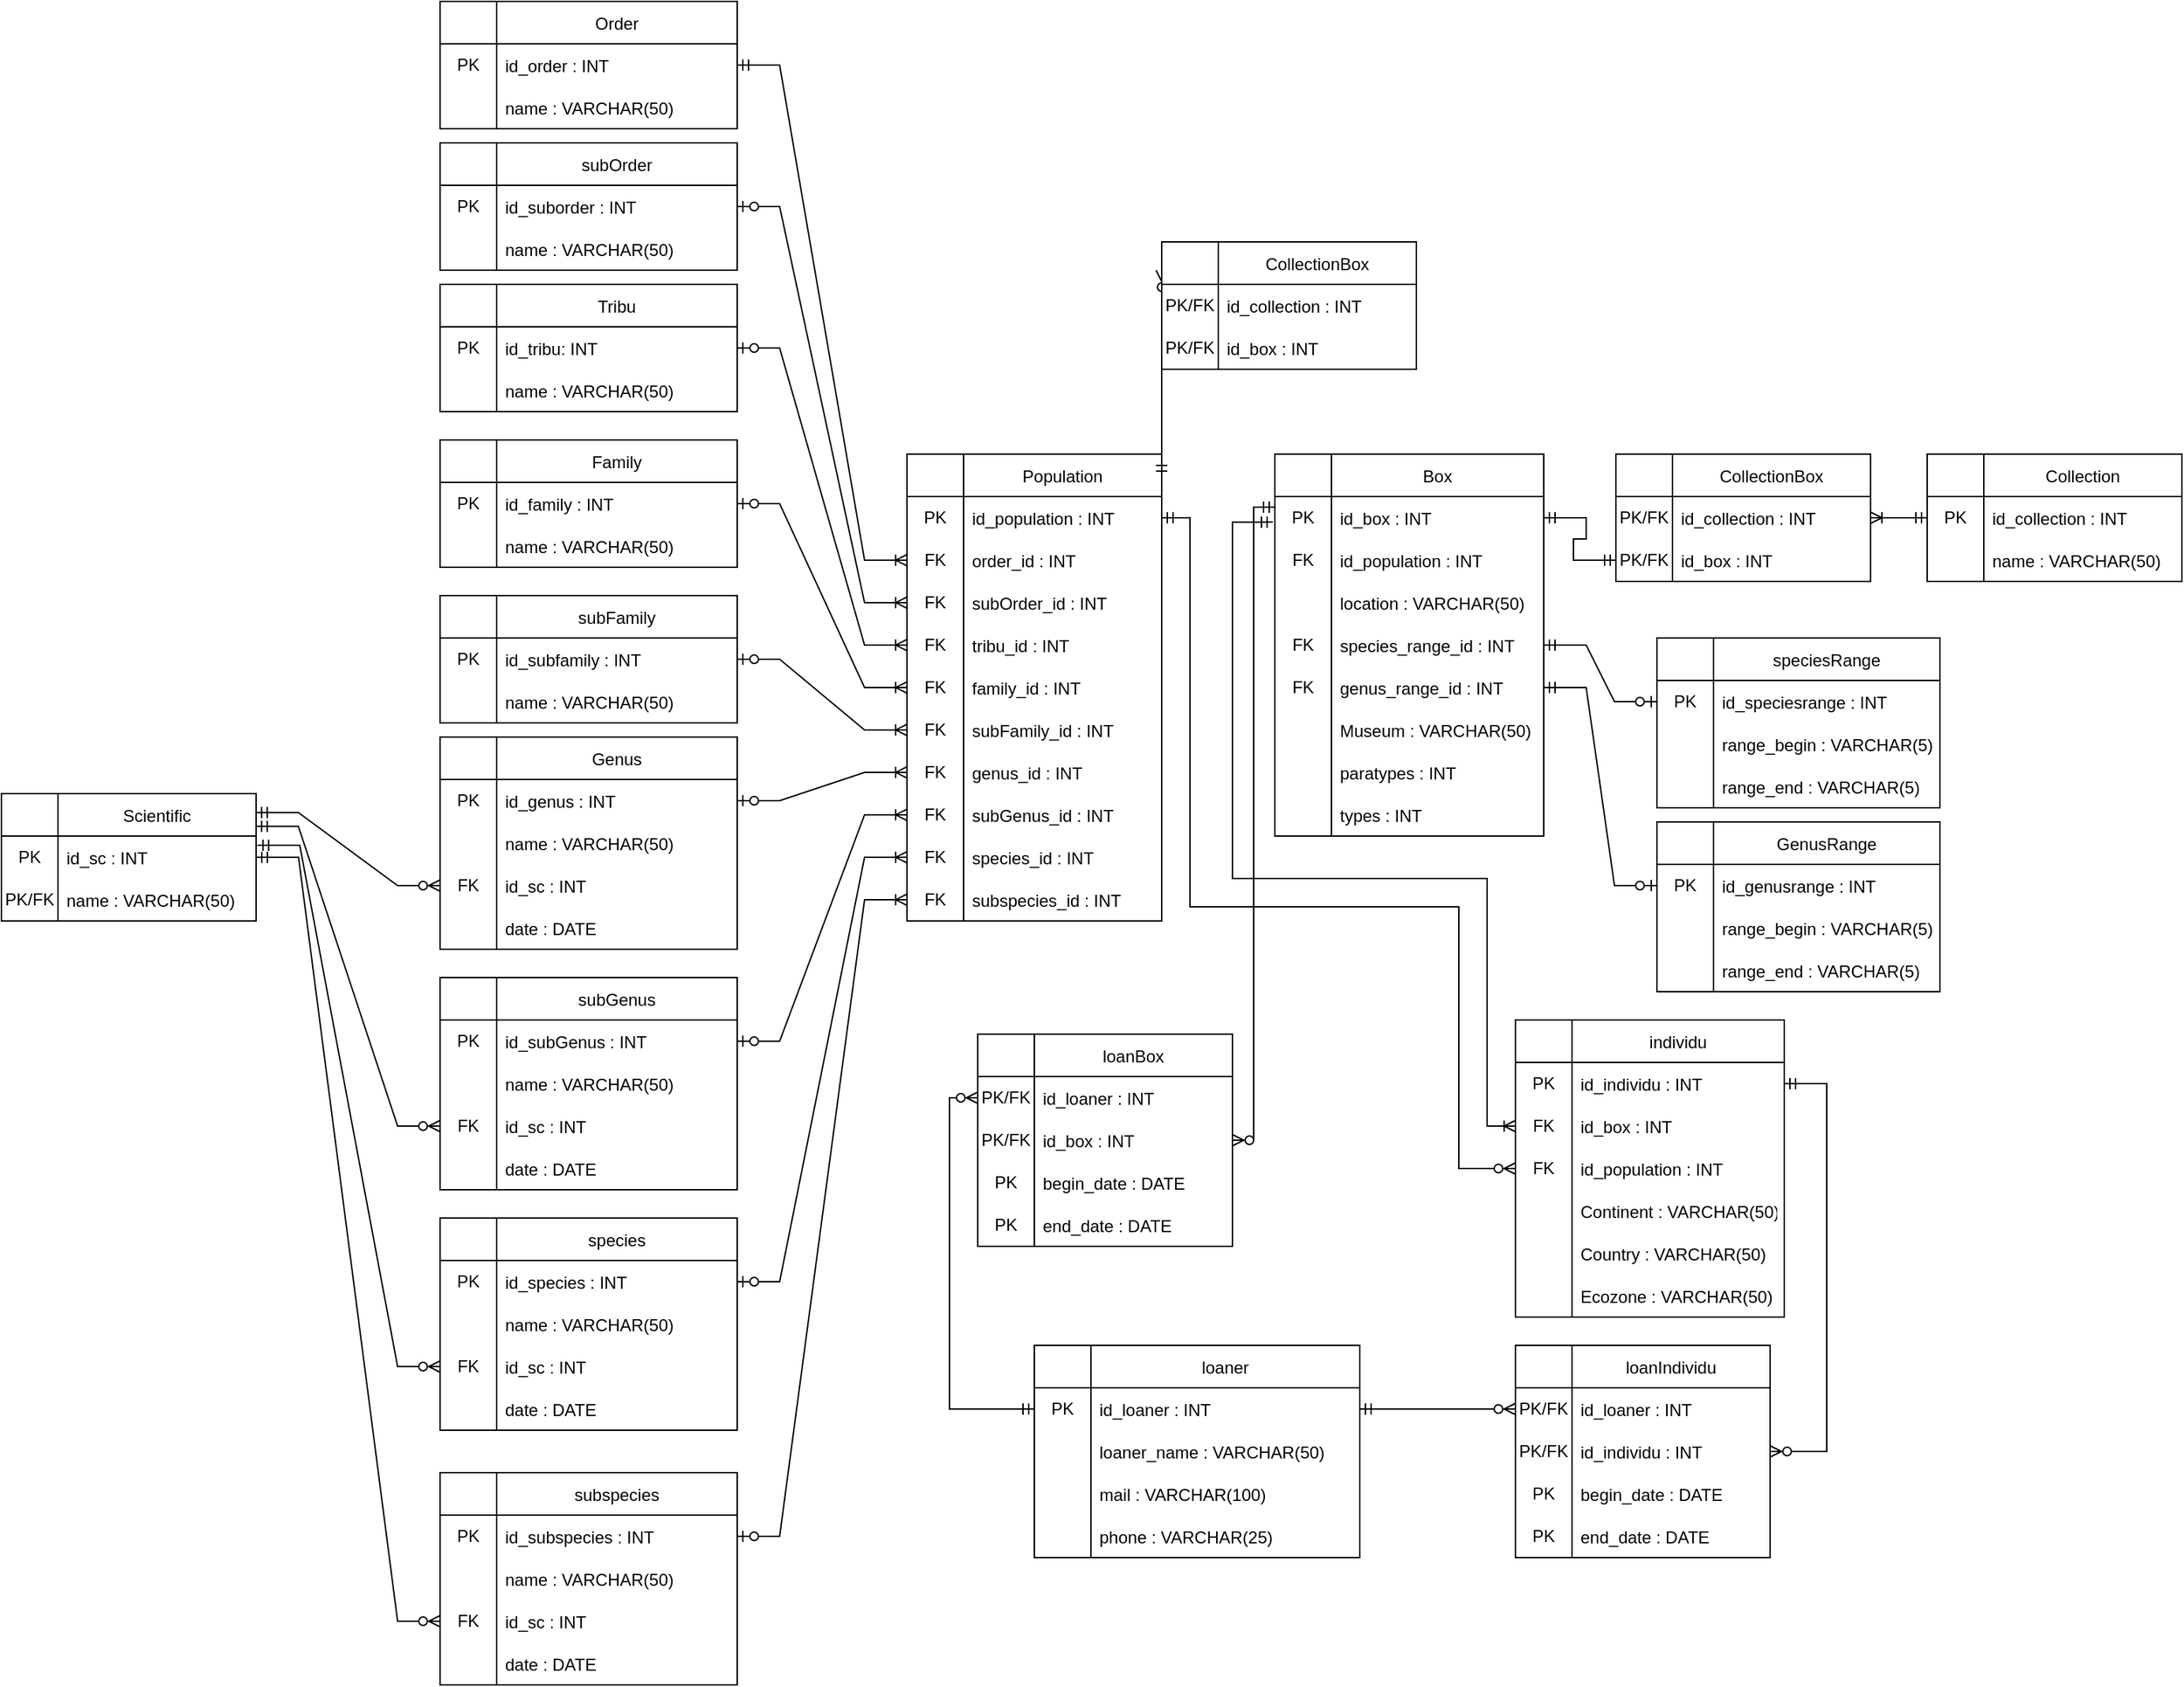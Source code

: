 <mxfile version="20.3.0" type="device" pages="3"><diagram id="HxTPfBvil3Ltma1VfLWZ" name="Physical"><mxGraphModel dx="1278" dy="649" grid="1" gridSize="10" guides="1" tooltips="1" connect="1" arrows="1" fold="1" page="1" pageScale="1" pageWidth="827" pageHeight="1169" math="0" shadow="0"><root><mxCell id="0"/><mxCell id="1" parent="0"/><mxCell id="uZ2jA3aw2KqFiROLntDe-1" value="Population" style="swimlane;fontStyle=0;childLayout=stackLayout;horizontal=1;startSize=30;horizontalStack=0;resizeParent=1;resizeParentMax=0;resizeLast=0;collapsible=1;marginBottom=0;" parent="1" vertex="1"><mxGeometry x="780" y="330" width="140" height="330" as="geometry"/></mxCell><mxCell id="uZ2jA3aw2KqFiROLntDe-2" value="id_population : INT" style="text;strokeColor=none;fillColor=none;align=left;verticalAlign=middle;spacingLeft=4;spacingRight=4;overflow=hidden;points=[[0,0.5],[1,0.5]];portConstraint=eastwest;rotatable=0;fontStyle=0" parent="uZ2jA3aw2KqFiROLntDe-1" vertex="1"><mxGeometry y="30" width="140" height="30" as="geometry"/></mxCell><mxCell id="uZ2jA3aw2KqFiROLntDe-12" value="order_id : INT" style="text;strokeColor=none;fillColor=none;align=left;verticalAlign=middle;spacingLeft=4;spacingRight=4;overflow=hidden;points=[[0,0.5],[1,0.5]];portConstraint=eastwest;rotatable=0;" parent="uZ2jA3aw2KqFiROLntDe-1" vertex="1"><mxGeometry y="60" width="140" height="30" as="geometry"/></mxCell><mxCell id="r4FW-BEN1Wm4aIyj8yqR-1" value="subOrder_id : INT" style="text;strokeColor=none;fillColor=none;align=left;verticalAlign=middle;spacingLeft=4;spacingRight=4;overflow=hidden;points=[[0,0.5],[1,0.5]];portConstraint=eastwest;rotatable=0;" parent="uZ2jA3aw2KqFiROLntDe-1" vertex="1"><mxGeometry y="90" width="140" height="30" as="geometry"/></mxCell><mxCell id="r4FW-BEN1Wm4aIyj8yqR-17" value="tribu_id : INT" style="text;strokeColor=none;fillColor=none;align=left;verticalAlign=middle;spacingLeft=4;spacingRight=4;overflow=hidden;points=[[0,0.5],[1,0.5]];portConstraint=eastwest;rotatable=0;" parent="uZ2jA3aw2KqFiROLntDe-1" vertex="1"><mxGeometry y="120" width="140" height="30" as="geometry"/></mxCell><mxCell id="uZ2jA3aw2KqFiROLntDe-10" value="family_id : INT" style="text;strokeColor=none;fillColor=none;align=left;verticalAlign=middle;spacingLeft=4;spacingRight=4;overflow=hidden;points=[[0,0.5],[1,0.5]];portConstraint=eastwest;rotatable=0;" parent="uZ2jA3aw2KqFiROLntDe-1" vertex="1"><mxGeometry y="150" width="140" height="30" as="geometry"/></mxCell><mxCell id="uZ2jA3aw2KqFiROLntDe-11" value="subFamily_id : INT" style="text;strokeColor=none;fillColor=none;align=left;verticalAlign=middle;spacingLeft=4;spacingRight=4;overflow=hidden;points=[[0,0.5],[1,0.5]];portConstraint=eastwest;rotatable=0;" parent="uZ2jA3aw2KqFiROLntDe-1" vertex="1"><mxGeometry y="180" width="140" height="30" as="geometry"/></mxCell><mxCell id="uZ2jA3aw2KqFiROLntDe-9" value="genus_id : INT" style="text;strokeColor=none;fillColor=none;align=left;verticalAlign=middle;spacingLeft=4;spacingRight=4;overflow=hidden;points=[[0,0.5],[1,0.5]];portConstraint=eastwest;rotatable=0;" parent="uZ2jA3aw2KqFiROLntDe-1" vertex="1"><mxGeometry y="210" width="140" height="30" as="geometry"/></mxCell><mxCell id="uZ2jA3aw2KqFiROLntDe-8" value="subGenus_id : INT" style="text;strokeColor=none;fillColor=none;align=left;verticalAlign=middle;spacingLeft=4;spacingRight=4;overflow=hidden;points=[[0,0.5],[1,0.5]];portConstraint=eastwest;rotatable=0;" parent="uZ2jA3aw2KqFiROLntDe-1" vertex="1"><mxGeometry y="240" width="140" height="30" as="geometry"/></mxCell><mxCell id="uZ2jA3aw2KqFiROLntDe-7" value="species_id : INT" style="text;strokeColor=none;fillColor=none;align=left;verticalAlign=middle;spacingLeft=4;spacingRight=4;overflow=hidden;points=[[0,0.5],[1,0.5]];portConstraint=eastwest;rotatable=0;" parent="uZ2jA3aw2KqFiROLntDe-1" vertex="1"><mxGeometry y="270" width="140" height="30" as="geometry"/></mxCell><mxCell id="PhLSBUhBw3SX2s21Tblr-6" value="subspecies_id : INT" style="text;strokeColor=none;fillColor=none;align=left;verticalAlign=middle;spacingLeft=4;spacingRight=4;overflow=hidden;points=[[0,0.5],[1,0.5]];portConstraint=eastwest;rotatable=0;" parent="uZ2jA3aw2KqFiROLntDe-1" vertex="1"><mxGeometry y="300" width="140" height="30" as="geometry"/></mxCell><mxCell id="uZ2jA3aw2KqFiROLntDe-18" value="Scientific" style="swimlane;fontStyle=0;childLayout=stackLayout;horizontal=1;startSize=30;horizontalStack=0;resizeParent=1;resizeParentMax=0;resizeLast=0;collapsible=1;marginBottom=0;" parent="1" vertex="1"><mxGeometry x="140" y="570" width="140" height="90" as="geometry"/></mxCell><mxCell id="uZ2jA3aw2KqFiROLntDe-19" value="id_sc : INT" style="text;strokeColor=none;fillColor=none;align=left;verticalAlign=middle;spacingLeft=4;spacingRight=4;overflow=hidden;points=[[0,0.5],[1,0.5]];portConstraint=eastwest;rotatable=0;fontStyle=0" parent="uZ2jA3aw2KqFiROLntDe-18" vertex="1"><mxGeometry y="30" width="140" height="30" as="geometry"/></mxCell><mxCell id="uZ2jA3aw2KqFiROLntDe-20" value="name : VARCHAR(50)" style="text;strokeColor=none;fillColor=none;align=left;verticalAlign=middle;spacingLeft=4;spacingRight=4;overflow=hidden;points=[[0,0.5],[1,0.5]];portConstraint=eastwest;rotatable=0;" parent="uZ2jA3aw2KqFiROLntDe-18" vertex="1"><mxGeometry y="60" width="140" height="30" as="geometry"/></mxCell><mxCell id="uZ2jA3aw2KqFiROLntDe-25" value="GenusRange" style="swimlane;fontStyle=0;childLayout=stackLayout;horizontal=1;startSize=30;horizontalStack=0;resizeParent=1;resizeParentMax=0;resizeLast=0;collapsible=1;marginBottom=0;" parent="1" vertex="1"><mxGeometry x="1310" y="590" width="160" height="120" as="geometry"/></mxCell><mxCell id="uZ2jA3aw2KqFiROLntDe-26" value="id_genusrange : INT" style="text;strokeColor=none;fillColor=none;align=left;verticalAlign=middle;spacingLeft=4;spacingRight=4;overflow=hidden;points=[[0,0.5],[1,0.5]];portConstraint=eastwest;rotatable=0;fontStyle=0" parent="uZ2jA3aw2KqFiROLntDe-25" vertex="1"><mxGeometry y="30" width="160" height="30" as="geometry"/></mxCell><mxCell id="uZ2jA3aw2KqFiROLntDe-27" value="range_begin : VARCHAR(5)" style="text;strokeColor=none;fillColor=none;align=left;verticalAlign=middle;spacingLeft=4;spacingRight=4;overflow=hidden;points=[[0,0.5],[1,0.5]];portConstraint=eastwest;rotatable=0;" parent="uZ2jA3aw2KqFiROLntDe-25" vertex="1"><mxGeometry y="60" width="160" height="30" as="geometry"/></mxCell><mxCell id="uZ2jA3aw2KqFiROLntDe-63" value="range_end : VARCHAR(5)" style="text;strokeColor=none;fillColor=none;align=left;verticalAlign=middle;spacingLeft=4;spacingRight=4;overflow=hidden;points=[[0,0.5],[1,0.5]];portConstraint=eastwest;rotatable=0;" parent="uZ2jA3aw2KqFiROLntDe-25" vertex="1"><mxGeometry y="90" width="160" height="30" as="geometry"/></mxCell><mxCell id="uZ2jA3aw2KqFiROLntDe-35" value="individu" style="swimlane;fontStyle=0;childLayout=stackLayout;horizontal=1;startSize=30;horizontalStack=0;resizeParent=1;resizeParentMax=0;resizeLast=0;collapsible=1;marginBottom=0;" parent="1" vertex="1"><mxGeometry x="1210" y="730" width="150" height="210" as="geometry"/></mxCell><mxCell id="uZ2jA3aw2KqFiROLntDe-38" value="id_individu : INT" style="text;strokeColor=none;fillColor=none;align=left;verticalAlign=middle;spacingLeft=4;spacingRight=4;overflow=hidden;points=[[0,0.5],[1,0.5]];portConstraint=eastwest;rotatable=0;fontStyle=0" parent="uZ2jA3aw2KqFiROLntDe-35" vertex="1"><mxGeometry y="30" width="150" height="30" as="geometry"/></mxCell><mxCell id="uZ2jA3aw2KqFiROLntDe-115" value="id_box : INT" style="text;strokeColor=none;fillColor=none;align=left;verticalAlign=middle;spacingLeft=4;spacingRight=4;overflow=hidden;points=[[0,0.5],[1,0.5]];portConstraint=eastwest;rotatable=0;" parent="uZ2jA3aw2KqFiROLntDe-35" vertex="1"><mxGeometry y="60" width="150" height="30" as="geometry"/></mxCell><mxCell id="uZ2jA3aw2KqFiROLntDe-36" value="id_population : INT" style="text;strokeColor=none;fillColor=none;align=left;verticalAlign=middle;spacingLeft=4;spacingRight=4;overflow=hidden;points=[[0,0.5],[1,0.5]];portConstraint=eastwest;rotatable=0;" parent="uZ2jA3aw2KqFiROLntDe-35" vertex="1"><mxGeometry y="90" width="150" height="30" as="geometry"/></mxCell><mxCell id="xjDK1xqEdy7AfBdmxvn6-30" value="Continent : VARCHAR(50)" style="text;strokeColor=none;fillColor=none;align=left;verticalAlign=middle;spacingLeft=4;spacingRight=4;overflow=hidden;points=[[0,0.5],[1,0.5]];portConstraint=eastwest;rotatable=0;" parent="uZ2jA3aw2KqFiROLntDe-35" vertex="1"><mxGeometry y="120" width="150" height="30" as="geometry"/></mxCell><mxCell id="xjDK1xqEdy7AfBdmxvn6-28" value="Country : VARCHAR(50)" style="text;strokeColor=none;fillColor=none;align=left;verticalAlign=middle;spacingLeft=4;spacingRight=4;overflow=hidden;points=[[0,0.5],[1,0.5]];portConstraint=eastwest;rotatable=0;" parent="uZ2jA3aw2KqFiROLntDe-35" vertex="1"><mxGeometry y="150" width="150" height="30" as="geometry"/></mxCell><mxCell id="xjDK1xqEdy7AfBdmxvn6-27" value="Ecozone : VARCHAR(50)" style="text;strokeColor=none;fillColor=none;align=left;verticalAlign=middle;spacingLeft=4;spacingRight=4;overflow=hidden;points=[[0,0.5],[1,0.5]];portConstraint=eastwest;rotatable=0;" parent="uZ2jA3aw2KqFiROLntDe-35" vertex="1"><mxGeometry y="180" width="150" height="30" as="geometry"/></mxCell><mxCell id="uZ2jA3aw2KqFiROLntDe-51" value="Box" style="swimlane;fontStyle=0;childLayout=stackLayout;horizontal=1;startSize=30;horizontalStack=0;resizeParent=1;resizeParentMax=0;resizeLast=0;collapsible=1;marginBottom=0;" parent="1" vertex="1"><mxGeometry x="1040" y="330" width="150" height="270" as="geometry"/></mxCell><mxCell id="uZ2jA3aw2KqFiROLntDe-52" value="id_box : INT" style="text;strokeColor=none;fillColor=none;align=left;verticalAlign=middle;spacingLeft=4;spacingRight=4;overflow=hidden;points=[[0,0.5],[1,0.5]];portConstraint=eastwest;rotatable=0;fontStyle=0" parent="uZ2jA3aw2KqFiROLntDe-51" vertex="1"><mxGeometry y="30" width="150" height="30" as="geometry"/></mxCell><mxCell id="xjDK1xqEdy7AfBdmxvn6-2" value="id_population : INT" style="text;strokeColor=none;fillColor=none;align=left;verticalAlign=middle;spacingLeft=4;spacingRight=4;overflow=hidden;points=[[0,0.5],[1,0.5]];portConstraint=eastwest;rotatable=0;fontStyle=0" parent="uZ2jA3aw2KqFiROLntDe-51" vertex="1"><mxGeometry y="60" width="150" height="30" as="geometry"/></mxCell><mxCell id="uZ2jA3aw2KqFiROLntDe-53" value="location : VARCHAR(50)" style="text;strokeColor=none;fillColor=none;align=left;verticalAlign=middle;spacingLeft=4;spacingRight=4;overflow=hidden;points=[[0,0.5],[1,0.5]];portConstraint=eastwest;rotatable=0;" parent="uZ2jA3aw2KqFiROLntDe-51" vertex="1"><mxGeometry y="90" width="150" height="30" as="geometry"/></mxCell><mxCell id="uZ2jA3aw2KqFiROLntDe-69" value="species_range_id : INT" style="text;strokeColor=none;fillColor=none;align=left;verticalAlign=middle;spacingLeft=4;spacingRight=4;overflow=hidden;points=[[0,0.5],[1,0.5]];portConstraint=eastwest;rotatable=0;" parent="uZ2jA3aw2KqFiROLntDe-51" vertex="1"><mxGeometry y="120" width="150" height="30" as="geometry"/></mxCell><mxCell id="uZ2jA3aw2KqFiROLntDe-68" value="genus_range_id : INT" style="text;strokeColor=none;fillColor=none;align=left;verticalAlign=middle;spacingLeft=4;spacingRight=4;overflow=hidden;points=[[0,0.5],[1,0.5]];portConstraint=eastwest;rotatable=0;" parent="uZ2jA3aw2KqFiROLntDe-51" vertex="1"><mxGeometry y="150" width="150" height="30" as="geometry"/></mxCell><mxCell id="xjDK1xqEdy7AfBdmxvn6-26" value="Museum : VARCHAR(50)" style="text;strokeColor=none;fillColor=none;align=left;verticalAlign=middle;spacingLeft=4;spacingRight=4;overflow=hidden;points=[[0,0.5],[1,0.5]];portConstraint=eastwest;rotatable=0;" parent="uZ2jA3aw2KqFiROLntDe-51" vertex="1"><mxGeometry y="180" width="150" height="30" as="geometry"/></mxCell><mxCell id="xjDK1xqEdy7AfBdmxvn6-25" value="paratypes : INT" style="text;strokeColor=none;fillColor=none;align=left;verticalAlign=middle;spacingLeft=4;spacingRight=4;overflow=hidden;points=[[0,0.5],[1,0.5]];portConstraint=eastwest;rotatable=0;" parent="uZ2jA3aw2KqFiROLntDe-51" vertex="1"><mxGeometry y="210" width="150" height="30" as="geometry"/></mxCell><mxCell id="xjDK1xqEdy7AfBdmxvn6-24" value="types : INT" style="text;strokeColor=none;fillColor=none;align=left;verticalAlign=middle;spacingLeft=4;spacingRight=4;overflow=hidden;points=[[0,0.5],[1,0.5]];portConstraint=eastwest;rotatable=0;" parent="uZ2jA3aw2KqFiROLntDe-51" vertex="1"><mxGeometry y="240" width="150" height="30" as="geometry"/></mxCell><mxCell id="uZ2jA3aw2KqFiROLntDe-55" value="Collection" style="swimlane;fontStyle=0;childLayout=stackLayout;horizontal=1;startSize=30;horizontalStack=0;resizeParent=1;resizeParentMax=0;resizeLast=0;collapsible=1;marginBottom=0;" parent="1" vertex="1"><mxGeometry x="1501" y="330" width="140" height="90" as="geometry"/></mxCell><mxCell id="uZ2jA3aw2KqFiROLntDe-56" value="id_collection : INT" style="text;strokeColor=none;fillColor=none;align=left;verticalAlign=middle;spacingLeft=4;spacingRight=4;overflow=hidden;points=[[0,0.5],[1,0.5]];portConstraint=eastwest;rotatable=0;fontStyle=0" parent="uZ2jA3aw2KqFiROLntDe-55" vertex="1"><mxGeometry y="30" width="140" height="30" as="geometry"/></mxCell><mxCell id="uZ2jA3aw2KqFiROLntDe-57" value="name : VARCHAR(50)" style="text;strokeColor=none;fillColor=none;align=left;verticalAlign=middle;spacingLeft=4;spacingRight=4;overflow=hidden;points=[[0,0.5],[1,0.5]];portConstraint=eastwest;rotatable=0;" parent="uZ2jA3aw2KqFiROLntDe-55" vertex="1"><mxGeometry y="60" width="140" height="30" as="geometry"/></mxCell><mxCell id="uZ2jA3aw2KqFiROLntDe-59" value="loanBox" style="swimlane;fontStyle=0;childLayout=stackLayout;horizontal=1;startSize=30;horizontalStack=0;resizeParent=1;resizeParentMax=0;resizeLast=0;collapsible=1;marginBottom=0;" parent="1" vertex="1"><mxGeometry x="830" y="740" width="140" height="150" as="geometry"/></mxCell><mxCell id="uZ2jA3aw2KqFiROLntDe-60" value="id_loaner : INT" style="text;strokeColor=none;fillColor=none;align=left;verticalAlign=middle;spacingLeft=4;spacingRight=4;overflow=hidden;points=[[0,0.5],[1,0.5]];portConstraint=eastwest;rotatable=0;fontStyle=0" parent="uZ2jA3aw2KqFiROLntDe-59" vertex="1"><mxGeometry y="30" width="140" height="30" as="geometry"/></mxCell><mxCell id="uZ2jA3aw2KqFiROLntDe-61" value="id_box : INT" style="text;strokeColor=none;fillColor=none;align=left;verticalAlign=middle;spacingLeft=4;spacingRight=4;overflow=hidden;points=[[0,0.5],[1,0.5]];portConstraint=eastwest;rotatable=0;fontStyle=0" parent="uZ2jA3aw2KqFiROLntDe-59" vertex="1"><mxGeometry y="60" width="140" height="30" as="geometry"/></mxCell><mxCell id="uZ2jA3aw2KqFiROLntDe-62" value="begin_date : DATE" style="text;strokeColor=none;fillColor=none;align=left;verticalAlign=middle;spacingLeft=4;spacingRight=4;overflow=hidden;points=[[0,0.5],[1,0.5]];portConstraint=eastwest;rotatable=0;fontStyle=0" parent="uZ2jA3aw2KqFiROLntDe-59" vertex="1"><mxGeometry y="90" width="140" height="30" as="geometry"/></mxCell><mxCell id="uZ2jA3aw2KqFiROLntDe-102" value="end_date : DATE" style="text;strokeColor=none;fillColor=none;align=left;verticalAlign=middle;spacingLeft=4;spacingRight=4;overflow=hidden;points=[[0,0.5],[1,0.5]];portConstraint=eastwest;rotatable=0;fontStyle=0" parent="uZ2jA3aw2KqFiROLntDe-59" vertex="1"><mxGeometry y="120" width="140" height="30" as="geometry"/></mxCell><mxCell id="uZ2jA3aw2KqFiROLntDe-64" value="speciesRange" style="swimlane;fontStyle=0;childLayout=stackLayout;horizontal=1;startSize=30;horizontalStack=0;resizeParent=1;resizeParentMax=0;resizeLast=0;collapsible=1;marginBottom=0;" parent="1" vertex="1"><mxGeometry x="1310" y="460" width="160" height="120" as="geometry"/></mxCell><mxCell id="uZ2jA3aw2KqFiROLntDe-65" value="id_speciesrange : INT" style="text;strokeColor=none;fillColor=none;align=left;verticalAlign=middle;spacingLeft=4;spacingRight=4;overflow=hidden;points=[[0,0.5],[1,0.5]];portConstraint=eastwest;rotatable=0;fontStyle=0" parent="uZ2jA3aw2KqFiROLntDe-64" vertex="1"><mxGeometry y="30" width="160" height="30" as="geometry"/></mxCell><mxCell id="uZ2jA3aw2KqFiROLntDe-66" value="range_begin : VARCHAR(5)" style="text;strokeColor=none;fillColor=none;align=left;verticalAlign=middle;spacingLeft=4;spacingRight=4;overflow=hidden;points=[[0,0.5],[1,0.5]];portConstraint=eastwest;rotatable=0;" parent="uZ2jA3aw2KqFiROLntDe-64" vertex="1"><mxGeometry y="60" width="160" height="30" as="geometry"/></mxCell><mxCell id="uZ2jA3aw2KqFiROLntDe-67" value="range_end : VARCHAR(5)" style="text;strokeColor=none;fillColor=none;align=left;verticalAlign=middle;spacingLeft=4;spacingRight=4;overflow=hidden;points=[[0,0.5],[1,0.5]];portConstraint=eastwest;rotatable=0;" parent="uZ2jA3aw2KqFiROLntDe-64" vertex="1"><mxGeometry y="90" width="160" height="30" as="geometry"/></mxCell><mxCell id="uZ2jA3aw2KqFiROLntDe-74" value="CollectionBox" style="swimlane;fontStyle=0;childLayout=stackLayout;horizontal=1;startSize=30;horizontalStack=0;resizeParent=1;resizeParentMax=0;resizeLast=0;collapsible=1;marginBottom=0;" parent="1" vertex="1"><mxGeometry x="1281" y="330" width="140" height="90" as="geometry"/></mxCell><mxCell id="uZ2jA3aw2KqFiROLntDe-75" value="id_collection : INT" style="text;strokeColor=none;fillColor=none;align=left;verticalAlign=middle;spacingLeft=4;spacingRight=4;overflow=hidden;points=[[0,0.5],[1,0.5]];portConstraint=eastwest;rotatable=0;fontStyle=0" parent="uZ2jA3aw2KqFiROLntDe-74" vertex="1"><mxGeometry y="30" width="140" height="30" as="geometry"/></mxCell><mxCell id="uZ2jA3aw2KqFiROLntDe-77" value="id_box : INT" style="text;strokeColor=none;fillColor=none;align=left;verticalAlign=middle;spacingLeft=4;spacingRight=4;overflow=hidden;points=[[0,0.5],[1,0.5]];portConstraint=eastwest;rotatable=0;fontStyle=0" parent="uZ2jA3aw2KqFiROLntDe-74" vertex="1"><mxGeometry y="60" width="140" height="30" as="geometry"/></mxCell><mxCell id="uZ2jA3aw2KqFiROLntDe-84" value="Order" style="swimlane;fontStyle=0;childLayout=stackLayout;horizontal=1;startSize=30;horizontalStack=0;resizeParent=1;resizeParentMax=0;resizeLast=0;collapsible=1;marginBottom=0;" parent="1" vertex="1"><mxGeometry x="450" y="10" width="170" height="90" as="geometry"/></mxCell><mxCell id="uZ2jA3aw2KqFiROLntDe-85" value="id_order : INT" style="text;strokeColor=none;fillColor=none;align=left;verticalAlign=middle;spacingLeft=4;spacingRight=4;overflow=hidden;points=[[0,0.5],[1,0.5]];portConstraint=eastwest;rotatable=0;fontStyle=0" parent="uZ2jA3aw2KqFiROLntDe-84" vertex="1"><mxGeometry y="30" width="170" height="30" as="geometry"/></mxCell><mxCell id="uZ2jA3aw2KqFiROLntDe-86" value="name : VARCHAR(50)" style="text;strokeColor=none;fillColor=none;align=left;verticalAlign=middle;spacingLeft=4;spacingRight=4;overflow=hidden;points=[[0,0.5],[1,0.5]];portConstraint=eastwest;rotatable=0;fontStyle=0" parent="uZ2jA3aw2KqFiROLntDe-84" vertex="1"><mxGeometry y="60" width="170" height="30" as="geometry"/></mxCell><mxCell id="uZ2jA3aw2KqFiROLntDe-87" value="Family" style="swimlane;fontStyle=0;childLayout=stackLayout;horizontal=1;startSize=30;horizontalStack=0;resizeParent=1;resizeParentMax=0;resizeLast=0;collapsible=1;marginBottom=0;" parent="1" vertex="1"><mxGeometry x="450" y="320" width="170" height="90" as="geometry"/></mxCell><mxCell id="uZ2jA3aw2KqFiROLntDe-88" value="id_family : INT" style="text;strokeColor=none;fillColor=none;align=left;verticalAlign=middle;spacingLeft=4;spacingRight=4;overflow=hidden;points=[[0,0.5],[1,0.5]];portConstraint=eastwest;rotatable=0;fontStyle=0" parent="uZ2jA3aw2KqFiROLntDe-87" vertex="1"><mxGeometry y="30" width="170" height="30" as="geometry"/></mxCell><mxCell id="uZ2jA3aw2KqFiROLntDe-89" value="name : VARCHAR(50)" style="text;strokeColor=none;fillColor=none;align=left;verticalAlign=middle;spacingLeft=4;spacingRight=4;overflow=hidden;points=[[0,0.5],[1,0.5]];portConstraint=eastwest;rotatable=0;fontStyle=0" parent="uZ2jA3aw2KqFiROLntDe-87" vertex="1"><mxGeometry y="60" width="170" height="30" as="geometry"/></mxCell><mxCell id="uZ2jA3aw2KqFiROLntDe-90" value="subFamily" style="swimlane;fontStyle=0;childLayout=stackLayout;horizontal=1;startSize=30;horizontalStack=0;resizeParent=1;resizeParentMax=0;resizeLast=0;collapsible=1;marginBottom=0;" parent="1" vertex="1"><mxGeometry x="450" y="430" width="170" height="90" as="geometry"/></mxCell><mxCell id="uZ2jA3aw2KqFiROLntDe-91" value="id_subfamily : INT" style="text;strokeColor=none;fillColor=none;align=left;verticalAlign=middle;spacingLeft=4;spacingRight=4;overflow=hidden;points=[[0,0.5],[1,0.5]];portConstraint=eastwest;rotatable=0;fontStyle=0" parent="uZ2jA3aw2KqFiROLntDe-90" vertex="1"><mxGeometry y="30" width="170" height="30" as="geometry"/></mxCell><mxCell id="uZ2jA3aw2KqFiROLntDe-92" value="name : VARCHAR(50)" style="text;strokeColor=none;fillColor=none;align=left;verticalAlign=middle;spacingLeft=4;spacingRight=4;overflow=hidden;points=[[0,0.5],[1,0.5]];portConstraint=eastwest;rotatable=0;fontStyle=0" parent="uZ2jA3aw2KqFiROLntDe-90" vertex="1"><mxGeometry y="60" width="170" height="30" as="geometry"/></mxCell><mxCell id="uZ2jA3aw2KqFiROLntDe-93" value="Genus" style="swimlane;fontStyle=0;childLayout=stackLayout;horizontal=1;startSize=30;horizontalStack=0;resizeParent=1;resizeParentMax=0;resizeLast=0;collapsible=1;marginBottom=0;" parent="1" vertex="1"><mxGeometry x="450" y="530" width="170" height="150" as="geometry"/></mxCell><mxCell id="uZ2jA3aw2KqFiROLntDe-94" value="id_genus : INT" style="text;strokeColor=none;fillColor=none;align=left;verticalAlign=middle;spacingLeft=4;spacingRight=4;overflow=hidden;points=[[0,0.5],[1,0.5]];portConstraint=eastwest;rotatable=0;fontStyle=0" parent="uZ2jA3aw2KqFiROLntDe-93" vertex="1"><mxGeometry y="30" width="170" height="30" as="geometry"/></mxCell><mxCell id="uZ2jA3aw2KqFiROLntDe-95" value="name : VARCHAR(50)" style="text;strokeColor=none;fillColor=none;align=left;verticalAlign=middle;spacingLeft=4;spacingRight=4;overflow=hidden;points=[[0,0.5],[1,0.5]];portConstraint=eastwest;rotatable=0;fontStyle=0" parent="uZ2jA3aw2KqFiROLntDe-93" vertex="1"><mxGeometry y="60" width="170" height="30" as="geometry"/></mxCell><mxCell id="xjDK1xqEdy7AfBdmxvn6-14" value="id_sc : INT" style="text;strokeColor=none;fillColor=none;align=left;verticalAlign=middle;spacingLeft=4;spacingRight=4;overflow=hidden;points=[[0,0.5],[1,0.5]];portConstraint=eastwest;rotatable=0;fontStyle=0" parent="uZ2jA3aw2KqFiROLntDe-93" vertex="1"><mxGeometry y="90" width="170" height="30" as="geometry"/></mxCell><mxCell id="xjDK1xqEdy7AfBdmxvn6-15" value="date : DATE" style="text;strokeColor=none;fillColor=none;align=left;verticalAlign=middle;spacingLeft=4;spacingRight=4;overflow=hidden;points=[[0,0.5],[1,0.5]];portConstraint=eastwest;rotatable=0;fontStyle=0" parent="uZ2jA3aw2KqFiROLntDe-93" vertex="1"><mxGeometry y="120" width="170" height="30" as="geometry"/></mxCell><mxCell id="uZ2jA3aw2KqFiROLntDe-96" value="subGenus" style="swimlane;fontStyle=0;childLayout=stackLayout;horizontal=1;startSize=30;horizontalStack=0;resizeParent=1;resizeParentMax=0;resizeLast=0;collapsible=1;marginBottom=0;" parent="1" vertex="1"><mxGeometry x="450" y="700" width="170" height="150" as="geometry"/></mxCell><mxCell id="uZ2jA3aw2KqFiROLntDe-97" value="id_subGenus : INT" style="text;strokeColor=none;fillColor=none;align=left;verticalAlign=middle;spacingLeft=4;spacingRight=4;overflow=hidden;points=[[0,0.5],[1,0.5]];portConstraint=eastwest;rotatable=0;fontStyle=0" parent="uZ2jA3aw2KqFiROLntDe-96" vertex="1"><mxGeometry y="30" width="170" height="30" as="geometry"/></mxCell><mxCell id="uZ2jA3aw2KqFiROLntDe-98" value="name : VARCHAR(50)" style="text;strokeColor=none;fillColor=none;align=left;verticalAlign=middle;spacingLeft=4;spacingRight=4;overflow=hidden;points=[[0,0.5],[1,0.5]];portConstraint=eastwest;rotatable=0;fontStyle=0" parent="uZ2jA3aw2KqFiROLntDe-96" vertex="1"><mxGeometry y="60" width="170" height="30" as="geometry"/></mxCell><mxCell id="xjDK1xqEdy7AfBdmxvn6-17" value="id_sc : INT" style="text;strokeColor=none;fillColor=none;align=left;verticalAlign=middle;spacingLeft=4;spacingRight=4;overflow=hidden;points=[[0,0.5],[1,0.5]];portConstraint=eastwest;rotatable=0;fontStyle=0" parent="uZ2jA3aw2KqFiROLntDe-96" vertex="1"><mxGeometry y="90" width="170" height="30" as="geometry"/></mxCell><mxCell id="xjDK1xqEdy7AfBdmxvn6-16" value="date : DATE" style="text;strokeColor=none;fillColor=none;align=left;verticalAlign=middle;spacingLeft=4;spacingRight=4;overflow=hidden;points=[[0,0.5],[1,0.5]];portConstraint=eastwest;rotatable=0;fontStyle=0" parent="uZ2jA3aw2KqFiROLntDe-96" vertex="1"><mxGeometry y="120" width="170" height="30" as="geometry"/></mxCell><mxCell id="uZ2jA3aw2KqFiROLntDe-99" value="species" style="swimlane;fontStyle=0;childLayout=stackLayout;horizontal=1;startSize=30;horizontalStack=0;resizeParent=1;resizeParentMax=0;resizeLast=0;collapsible=1;marginBottom=0;" parent="1" vertex="1"><mxGeometry x="450" y="870" width="170" height="150" as="geometry"/></mxCell><mxCell id="uZ2jA3aw2KqFiROLntDe-100" value="id_species : INT" style="text;strokeColor=none;fillColor=none;align=left;verticalAlign=middle;spacingLeft=4;spacingRight=4;overflow=hidden;points=[[0,0.5],[1,0.5]];portConstraint=eastwest;rotatable=0;fontStyle=0" parent="uZ2jA3aw2KqFiROLntDe-99" vertex="1"><mxGeometry y="30" width="170" height="30" as="geometry"/></mxCell><mxCell id="uZ2jA3aw2KqFiROLntDe-101" value="name : VARCHAR(50)" style="text;strokeColor=none;fillColor=none;align=left;verticalAlign=middle;spacingLeft=4;spacingRight=4;overflow=hidden;points=[[0,0.5],[1,0.5]];portConstraint=eastwest;rotatable=0;fontStyle=0" parent="uZ2jA3aw2KqFiROLntDe-99" vertex="1"><mxGeometry y="60" width="170" height="30" as="geometry"/></mxCell><mxCell id="xjDK1xqEdy7AfBdmxvn6-19" value="id_sc : INT" style="text;strokeColor=none;fillColor=none;align=left;verticalAlign=middle;spacingLeft=4;spacingRight=4;overflow=hidden;points=[[0,0.5],[1,0.5]];portConstraint=eastwest;rotatable=0;fontStyle=0" parent="uZ2jA3aw2KqFiROLntDe-99" vertex="1"><mxGeometry y="90" width="170" height="30" as="geometry"/></mxCell><mxCell id="xjDK1xqEdy7AfBdmxvn6-18" value="date : DATE" style="text;strokeColor=none;fillColor=none;align=left;verticalAlign=middle;spacingLeft=4;spacingRight=4;overflow=hidden;points=[[0,0.5],[1,0.5]];portConstraint=eastwest;rotatable=0;fontStyle=0" parent="uZ2jA3aw2KqFiROLntDe-99" vertex="1"><mxGeometry y="120" width="170" height="30" as="geometry"/></mxCell><mxCell id="uZ2jA3aw2KqFiROLntDe-103" value="loaner" style="swimlane;fontStyle=0;childLayout=stackLayout;horizontal=1;startSize=30;horizontalStack=0;resizeParent=1;resizeParentMax=0;resizeLast=0;collapsible=1;marginBottom=0;" parent="1" vertex="1"><mxGeometry x="870" y="960" width="190" height="150" as="geometry"/></mxCell><mxCell id="uZ2jA3aw2KqFiROLntDe-104" value="id_loaner : INT" style="text;strokeColor=none;fillColor=none;align=left;verticalAlign=middle;spacingLeft=4;spacingRight=4;overflow=hidden;points=[[0,0.5],[1,0.5]];portConstraint=eastwest;rotatable=0;fontStyle=0" parent="uZ2jA3aw2KqFiROLntDe-103" vertex="1"><mxGeometry y="30" width="190" height="30" as="geometry"/></mxCell><mxCell id="uZ2jA3aw2KqFiROLntDe-105" value="loaner_name : VARCHAR(50)" style="text;strokeColor=none;fillColor=none;align=left;verticalAlign=middle;spacingLeft=4;spacingRight=4;overflow=hidden;points=[[0,0.5],[1,0.5]];portConstraint=eastwest;rotatable=0;" parent="uZ2jA3aw2KqFiROLntDe-103" vertex="1"><mxGeometry y="60" width="190" height="30" as="geometry"/></mxCell><mxCell id="KGjJ3huXgVLsKk4Z209B-1" value="mail : VARCHAR(100)" style="text;strokeColor=none;fillColor=none;align=left;verticalAlign=middle;spacingLeft=4;spacingRight=4;overflow=hidden;points=[[0,0.5],[1,0.5]];portConstraint=eastwest;rotatable=0;" parent="uZ2jA3aw2KqFiROLntDe-103" vertex="1"><mxGeometry y="90" width="190" height="30" as="geometry"/></mxCell><mxCell id="KGjJ3huXgVLsKk4Z209B-2" value="phone : VARCHAR(25)" style="text;strokeColor=none;fillColor=none;align=left;verticalAlign=middle;spacingLeft=4;spacingRight=4;overflow=hidden;points=[[0,0.5],[1,0.5]];portConstraint=eastwest;rotatable=0;" parent="uZ2jA3aw2KqFiROLntDe-103" vertex="1"><mxGeometry y="120" width="190" height="30" as="geometry"/></mxCell><mxCell id="uZ2jA3aw2KqFiROLntDe-110" value="loanIndividu" style="swimlane;fontStyle=0;childLayout=stackLayout;horizontal=1;startSize=30;horizontalStack=0;resizeParent=1;resizeParentMax=0;resizeLast=0;collapsible=1;marginBottom=0;" parent="1" vertex="1"><mxGeometry x="1210" y="960" width="140" height="150" as="geometry"/></mxCell><mxCell id="uZ2jA3aw2KqFiROLntDe-111" value="id_loaner : INT" style="text;strokeColor=none;fillColor=none;align=left;verticalAlign=middle;spacingLeft=4;spacingRight=4;overflow=hidden;points=[[0,0.5],[1,0.5]];portConstraint=eastwest;rotatable=0;fontStyle=0" parent="uZ2jA3aw2KqFiROLntDe-110" vertex="1"><mxGeometry y="30" width="140" height="30" as="geometry"/></mxCell><mxCell id="uZ2jA3aw2KqFiROLntDe-112" value="id_individu : INT" style="text;strokeColor=none;fillColor=none;align=left;verticalAlign=middle;spacingLeft=4;spacingRight=4;overflow=hidden;points=[[0,0.5],[1,0.5]];portConstraint=eastwest;rotatable=0;fontStyle=0" parent="uZ2jA3aw2KqFiROLntDe-110" vertex="1"><mxGeometry y="60" width="140" height="30" as="geometry"/></mxCell><mxCell id="uZ2jA3aw2KqFiROLntDe-113" value="begin_date : DATE" style="text;strokeColor=none;fillColor=none;align=left;verticalAlign=middle;spacingLeft=4;spacingRight=4;overflow=hidden;points=[[0,0.5],[1,0.5]];portConstraint=eastwest;rotatable=0;fontStyle=0" parent="uZ2jA3aw2KqFiROLntDe-110" vertex="1"><mxGeometry y="90" width="140" height="30" as="geometry"/></mxCell><mxCell id="uZ2jA3aw2KqFiROLntDe-114" value="end_date : DATE" style="text;strokeColor=none;fillColor=none;align=left;verticalAlign=middle;spacingLeft=4;spacingRight=4;overflow=hidden;points=[[0,0.5],[1,0.5]];portConstraint=eastwest;rotatable=0;fontStyle=0" parent="uZ2jA3aw2KqFiROLntDe-110" vertex="1"><mxGeometry y="120" width="140" height="30" as="geometry"/></mxCell><mxCell id="uZ2jA3aw2KqFiROLntDe-124" value="" style="edgeStyle=entityRelationEdgeStyle;fontSize=12;html=1;endArrow=ERoneToMany;startArrow=ERmandOne;rounded=0;exitX=1;exitY=0.5;exitDx=0;exitDy=0;entryX=0;entryY=0.5;entryDx=0;entryDy=0;" parent="1" source="uZ2jA3aw2KqFiROLntDe-85" target="c8Q3s7EFYHbvZTpR5qWg-44" edge="1"><mxGeometry width="100" height="100" relative="1" as="geometry"><mxPoint x="150" y="430" as="sourcePoint"/><mxPoint x="250" y="330" as="targetPoint"/></mxGeometry></mxCell><mxCell id="uZ2jA3aw2KqFiROLntDe-134" value="" style="edgeStyle=entityRelationEdgeStyle;fontSize=12;html=1;endArrow=ERzeroToOne;startArrow=ERmandOne;rounded=0;exitX=1;exitY=0.5;exitDx=0;exitDy=0;entryX=0;entryY=0.5;entryDx=0;entryDy=0;" parent="1" source="uZ2jA3aw2KqFiROLntDe-68" target="c8Q3s7EFYHbvZTpR5qWg-95" edge="1"><mxGeometry width="100" height="100" relative="1" as="geometry"><mxPoint x="850" y="270" as="sourcePoint"/><mxPoint x="1230" y="650" as="targetPoint"/></mxGeometry></mxCell><mxCell id="uZ2jA3aw2KqFiROLntDe-135" value="" style="edgeStyle=entityRelationEdgeStyle;fontSize=12;html=1;endArrow=ERzeroToOne;startArrow=ERmandOne;rounded=0;exitX=1;exitY=0.5;exitDx=0;exitDy=0;entryX=0;entryY=0.5;entryDx=0;entryDy=0;" parent="1" source="uZ2jA3aw2KqFiROLntDe-69" target="c8Q3s7EFYHbvZTpR5qWg-91" edge="1"><mxGeometry width="100" height="100" relative="1" as="geometry"><mxPoint x="1274.98" y="208.6" as="sourcePoint"/><mxPoint x="1240" y="460" as="targetPoint"/></mxGeometry></mxCell><mxCell id="uZ2jA3aw2KqFiROLntDe-141" value="" style="edgeStyle=orthogonalEdgeStyle;fontSize=12;html=1;endArrow=ERoneToMany;startArrow=ERmandOne;rounded=0;entryX=0;entryY=0.5;entryDx=0;entryDy=0;exitX=-0.037;exitY=0.178;exitDx=0;exitDy=0;exitPerimeter=0;" parent="1" source="c8Q3s7EFYHbvZTpR5qWg-75" target="c8Q3s7EFYHbvZTpR5qWg-73" edge="1"><mxGeometry width="100" height="100" relative="1" as="geometry"><mxPoint x="1050" y="240" as="sourcePoint"/><mxPoint x="1230" y="630" as="targetPoint"/><Array as="points"><mxPoint x="970" y="378"/><mxPoint x="970" y="630"/><mxPoint x="1150" y="630"/><mxPoint x="1150" y="805"/></Array></mxGeometry></mxCell><mxCell id="uZ2jA3aw2KqFiROLntDe-146" value="" style="edgeStyle=elbowEdgeStyle;fontSize=12;html=1;endArrow=ERzeroToMany;startArrow=ERmandOne;rounded=0;exitX=0;exitY=0.25;exitDx=0;exitDy=0;entryX=1;entryY=0.5;entryDx=0;entryDy=0;" parent="1" source="c8Q3s7EFYHbvZTpR5qWg-76" target="uZ2jA3aw2KqFiROLntDe-61" edge="1"><mxGeometry width="100" height="100" relative="1" as="geometry"><mxPoint x="790" y="850" as="sourcePoint"/><mxPoint x="890" y="750" as="targetPoint"/><Array as="points"/></mxGeometry></mxCell><mxCell id="uZ2jA3aw2KqFiROLntDe-147" value="" style="edgeStyle=orthogonalEdgeStyle;fontSize=12;html=1;endArrow=ERzeroToMany;startArrow=ERmandOne;rounded=0;entryX=1;entryY=0.5;entryDx=0;entryDy=0;exitX=1;exitY=0.5;exitDx=0;exitDy=0;" parent="1" source="uZ2jA3aw2KqFiROLntDe-38" target="uZ2jA3aw2KqFiROLntDe-112" edge="1"><mxGeometry width="100" height="100" relative="1" as="geometry"><mxPoint x="1010" y="445.0" as="sourcePoint"/><mxPoint x="1003.22" y="805.11" as="targetPoint"/><Array as="points"><mxPoint x="1390" y="775"/><mxPoint x="1390" y="1035"/></Array></mxGeometry></mxCell><mxCell id="WQ8_4KwIX4erdfk7J4Iw-1" value="" style="edgeStyle=entityRelationEdgeStyle;fontSize=12;html=1;endArrow=ERzeroToMany;startArrow=ERmandOne;rounded=0;exitX=1.006;exitY=0.215;exitDx=0;exitDy=0;exitPerimeter=0;entryX=0;entryY=0.5;entryDx=0;entryDy=0;" parent="1" source="uZ2jA3aw2KqFiROLntDe-19" target="c8Q3s7EFYHbvZTpR5qWg-35" edge="1"><mxGeometry width="100" height="100" relative="1" as="geometry"><mxPoint x="510" y="740" as="sourcePoint"/><mxPoint x="610" y="640" as="targetPoint"/></mxGeometry></mxCell><mxCell id="WQ8_4KwIX4erdfk7J4Iw-2" value="" style="edgeStyle=entityRelationEdgeStyle;fontSize=12;html=1;endArrow=ERzeroToMany;startArrow=ERmandOne;rounded=0;exitX=0.999;exitY=-0.23;exitDx=0;exitDy=0;exitPerimeter=0;entryX=0;entryY=0.5;entryDx=0;entryDy=0;" parent="1" source="uZ2jA3aw2KqFiROLntDe-19" target="c8Q3s7EFYHbvZTpR5qWg-31" edge="1"><mxGeometry width="100" height="100" relative="1" as="geometry"><mxPoint x="290.84" y="616.45" as="sourcePoint"/><mxPoint x="466.78" y="818.15" as="targetPoint"/></mxGeometry></mxCell><mxCell id="WQ8_4KwIX4erdfk7J4Iw-3" value="" style="edgeStyle=entityRelationEdgeStyle;fontSize=12;html=1;endArrow=ERzeroToMany;startArrow=ERmandOne;rounded=0;exitX=0.999;exitY=0.148;exitDx=0;exitDy=0;exitPerimeter=0;entryX=0;entryY=0.5;entryDx=0;entryDy=0;" parent="1" source="uZ2jA3aw2KqFiROLntDe-18" target="c8Q3s7EFYHbvZTpR5qWg-27" edge="1"><mxGeometry width="100" height="100" relative="1" as="geometry"><mxPoint x="300.84" y="626.45" as="sourcePoint"/><mxPoint x="476.78" y="828.15" as="targetPoint"/></mxGeometry></mxCell><mxCell id="WQ8_4KwIX4erdfk7J4Iw-4" value="" style="edgeStyle=entityRelationEdgeStyle;fontSize=12;html=1;endArrow=ERoneToMany;startArrow=ERzeroToOne;rounded=0;exitX=1;exitY=0.5;exitDx=0;exitDy=0;entryX=0;entryY=0.5;entryDx=0;entryDy=0;" parent="1" source="uZ2jA3aw2KqFiROLntDe-88" target="c8Q3s7EFYHbvZTpR5qWg-43" edge="1"><mxGeometry width="100" height="100" relative="1" as="geometry"><mxPoint x="640" y="470" as="sourcePoint"/><mxPoint x="740" y="370" as="targetPoint"/></mxGeometry></mxCell><mxCell id="WQ8_4KwIX4erdfk7J4Iw-5" value="" style="edgeStyle=entityRelationEdgeStyle;fontSize=12;html=1;endArrow=ERoneToMany;startArrow=ERzeroToOne;rounded=0;exitX=1;exitY=0.5;exitDx=0;exitDy=0;entryX=0;entryY=0.5;entryDx=0;entryDy=0;" parent="1" source="uZ2jA3aw2KqFiROLntDe-91" target="c8Q3s7EFYHbvZTpR5qWg-45" edge="1"><mxGeometry width="100" height="100" relative="1" as="geometry"><mxPoint x="651.68" y="236.92" as="sourcePoint"/><mxPoint x="740" y="445" as="targetPoint"/></mxGeometry></mxCell><mxCell id="WQ8_4KwIX4erdfk7J4Iw-6" value="" style="edgeStyle=entityRelationEdgeStyle;fontSize=12;html=1;endArrow=ERoneToMany;startArrow=ERzeroToOne;rounded=0;exitX=1;exitY=0.5;exitDx=0;exitDy=0;entryX=0;entryY=0.5;entryDx=0;entryDy=0;" parent="1" source="uZ2jA3aw2KqFiROLntDe-94" target="c8Q3s7EFYHbvZTpR5qWg-46" edge="1"><mxGeometry width="100" height="100" relative="1" as="geometry"><mxPoint x="650" y="352.5" as="sourcePoint"/><mxPoint x="740" y="475" as="targetPoint"/></mxGeometry></mxCell><mxCell id="WQ8_4KwIX4erdfk7J4Iw-7" value="" style="edgeStyle=entityRelationEdgeStyle;fontSize=12;html=1;endArrow=ERoneToMany;startArrow=ERzeroToOne;rounded=0;exitX=1;exitY=0.5;exitDx=0;exitDy=0;" parent="1" source="uZ2jA3aw2KqFiROLntDe-97" target="c8Q3s7EFYHbvZTpR5qWg-47" edge="1"><mxGeometry width="100" height="100" relative="1" as="geometry"><mxPoint x="649.86" y="476.05" as="sourcePoint"/><mxPoint x="740" y="505" as="targetPoint"/></mxGeometry></mxCell><mxCell id="WQ8_4KwIX4erdfk7J4Iw-8" value="" style="edgeStyle=entityRelationEdgeStyle;fontSize=12;html=1;endArrow=ERoneToMany;startArrow=ERzeroToOne;rounded=0;exitX=1;exitY=0.5;exitDx=0;exitDy=0;entryX=0;entryY=0.5;entryDx=0;entryDy=0;" parent="1" source="uZ2jA3aw2KqFiROLntDe-100" target="c8Q3s7EFYHbvZTpR5qWg-48" edge="1"><mxGeometry width="100" height="100" relative="1" as="geometry"><mxPoint x="651.68" y="647.55" as="sourcePoint"/><mxPoint x="740" y="535" as="targetPoint"/></mxGeometry></mxCell><mxCell id="WQ8_4KwIX4erdfk7J4Iw-9" value="" style="edgeStyle=orthogonalEdgeStyle;fontSize=12;html=1;endArrow=ERzeroToMany;startArrow=ERmandOne;rounded=0;" parent="1" edge="1"><mxGeometry width="100" height="100" relative="1" as="geometry"><mxPoint x="920" y="346" as="sourcePoint"/><mxPoint x="920" y="200" as="targetPoint"/></mxGeometry></mxCell><mxCell id="WQ8_4KwIX4erdfk7J4Iw-10" value="" style="edgeStyle=entityRelationEdgeStyle;fontSize=12;html=1;endArrow=ERoneToMany;startArrow=ERmandOne;rounded=0;exitX=0;exitY=0.5;exitDx=0;exitDy=0;entryX=1;entryY=0.5;entryDx=0;entryDy=0;" parent="1" source="c8Q3s7EFYHbvZTpR5qWg-98" target="uZ2jA3aw2KqFiROLntDe-75" edge="1"><mxGeometry width="100" height="100" relative="1" as="geometry"><mxPoint x="951" y="680" as="sourcePoint"/><mxPoint x="1051" y="580" as="targetPoint"/></mxGeometry></mxCell><mxCell id="WQ8_4KwIX4erdfk7J4Iw-11" value="" style="edgeStyle=entityRelationEdgeStyle;fontSize=12;html=1;endArrow=ERmandOne;startArrow=ERmandOne;rounded=0;entryX=0;entryY=0.5;entryDx=0;entryDy=0;exitX=1;exitY=0.5;exitDx=0;exitDy=0;" parent="1" source="uZ2jA3aw2KqFiROLntDe-52" target="c8Q3s7EFYHbvZTpR5qWg-88" edge="1"><mxGeometry width="100" height="100" relative="1" as="geometry"><mxPoint x="920" y="680" as="sourcePoint"/><mxPoint x="1020" y="580" as="targetPoint"/></mxGeometry></mxCell><mxCell id="WQ8_4KwIX4erdfk7J4Iw-12" value="" style="edgeStyle=orthogonalEdgeStyle;fontSize=12;html=1;endArrow=ERzeroToMany;startArrow=ERmandOne;rounded=0;exitX=1;exitY=0.5;exitDx=0;exitDy=0;entryX=0;entryY=0.5;entryDx=0;entryDy=0;" parent="1" source="uZ2jA3aw2KqFiROLntDe-2" target="c8Q3s7EFYHbvZTpR5qWg-70" edge="1"><mxGeometry width="100" height="100" relative="1" as="geometry"><mxPoint x="880" y="700" as="sourcePoint"/><mxPoint x="980" y="600" as="targetPoint"/><Array as="points"><mxPoint x="940" y="375"/><mxPoint x="940" y="650"/><mxPoint x="1130" y="650"/><mxPoint x="1130" y="835"/></Array></mxGeometry></mxCell><mxCell id="WQ8_4KwIX4erdfk7J4Iw-13" value="" style="edgeStyle=entityRelationEdgeStyle;fontSize=12;html=1;endArrow=ERzeroToMany;startArrow=ERmandOne;rounded=0;exitX=1;exitY=0.5;exitDx=0;exitDy=0;entryX=0;entryY=0.5;entryDx=0;entryDy=0;" parent="1" source="uZ2jA3aw2KqFiROLntDe-104" target="c8Q3s7EFYHbvZTpR5qWg-66" edge="1"><mxGeometry width="100" height="100" relative="1" as="geometry"><mxPoint x="1100" y="960" as="sourcePoint"/><mxPoint x="1200" y="860" as="targetPoint"/></mxGeometry></mxCell><mxCell id="WQ8_4KwIX4erdfk7J4Iw-14" value="" style="edgeStyle=orthogonalEdgeStyle;fontSize=12;html=1;endArrow=ERzeroToMany;startArrow=ERmandOne;rounded=0;exitX=0;exitY=0.5;exitDx=0;exitDy=0;entryX=0;entryY=0.5;entryDx=0;entryDy=0;" parent="1" source="c8Q3s7EFYHbvZTpR5qWg-56" target="c8Q3s7EFYHbvZTpR5qWg-51" edge="1"><mxGeometry width="100" height="100" relative="1" as="geometry"><mxPoint x="1020" y="1015" as="sourcePoint"/><mxPoint x="1220" y="1015" as="targetPoint"/><Array as="points"><mxPoint x="770" y="1005"/><mxPoint x="770" y="785"/></Array></mxGeometry></mxCell><mxCell id="PhLSBUhBw3SX2s21Tblr-1" value="subspecies" style="swimlane;fontStyle=0;childLayout=stackLayout;horizontal=1;startSize=30;horizontalStack=0;resizeParent=1;resizeParentMax=0;resizeLast=0;collapsible=1;marginBottom=0;" parent="1" vertex="1"><mxGeometry x="450" y="1050" width="170" height="150" as="geometry"/></mxCell><mxCell id="PhLSBUhBw3SX2s21Tblr-2" value="id_subspecies : INT" style="text;strokeColor=none;fillColor=none;align=left;verticalAlign=middle;spacingLeft=4;spacingRight=4;overflow=hidden;points=[[0,0.5],[1,0.5]];portConstraint=eastwest;rotatable=0;fontStyle=0" parent="PhLSBUhBw3SX2s21Tblr-1" vertex="1"><mxGeometry y="30" width="170" height="30" as="geometry"/></mxCell><mxCell id="PhLSBUhBw3SX2s21Tblr-3" value="name : VARCHAR(50)" style="text;strokeColor=none;fillColor=none;align=left;verticalAlign=middle;spacingLeft=4;spacingRight=4;overflow=hidden;points=[[0,0.5],[1,0.5]];portConstraint=eastwest;rotatable=0;fontStyle=0" parent="PhLSBUhBw3SX2s21Tblr-1" vertex="1"><mxGeometry y="60" width="170" height="30" as="geometry"/></mxCell><mxCell id="PhLSBUhBw3SX2s21Tblr-4" value="id_sc : INT" style="text;strokeColor=none;fillColor=none;align=left;verticalAlign=middle;spacingLeft=4;spacingRight=4;overflow=hidden;points=[[0,0.5],[1,0.5]];portConstraint=eastwest;rotatable=0;fontStyle=0" parent="PhLSBUhBw3SX2s21Tblr-1" vertex="1"><mxGeometry y="90" width="170" height="30" as="geometry"/></mxCell><mxCell id="PhLSBUhBw3SX2s21Tblr-5" value="date : DATE" style="text;strokeColor=none;fillColor=none;align=left;verticalAlign=middle;spacingLeft=4;spacingRight=4;overflow=hidden;points=[[0,0.5],[1,0.5]];portConstraint=eastwest;rotatable=0;fontStyle=0" parent="PhLSBUhBw3SX2s21Tblr-1" vertex="1"><mxGeometry y="120" width="170" height="30" as="geometry"/></mxCell><mxCell id="PhLSBUhBw3SX2s21Tblr-7" value="" style="edgeStyle=entityRelationEdgeStyle;fontSize=12;html=1;endArrow=ERoneToMany;startArrow=ERzeroToOne;rounded=0;exitX=1;exitY=0.5;exitDx=0;exitDy=0;" parent="1" source="PhLSBUhBw3SX2s21Tblr-2" target="c8Q3s7EFYHbvZTpR5qWg-49" edge="1"><mxGeometry width="100" height="100" relative="1" as="geometry"><mxPoint x="650.84" y="819.05" as="sourcePoint"/><mxPoint x="740" y="565" as="targetPoint"/></mxGeometry></mxCell><mxCell id="PhLSBUhBw3SX2s21Tblr-8" value="" style="edgeStyle=entityRelationEdgeStyle;fontSize=12;html=1;endArrow=ERzeroToMany;startArrow=ERmandOne;rounded=0;exitX=1;exitY=0.5;exitDx=0;exitDy=0;" parent="1" source="uZ2jA3aw2KqFiROLntDe-19" target="c8Q3s7EFYHbvZTpR5qWg-39" edge="1"><mxGeometry width="100" height="100" relative="1" as="geometry"><mxPoint x="290.84" y="616.45" as="sourcePoint"/><mxPoint x="466.78" y="818.15" as="targetPoint"/></mxGeometry></mxCell><mxCell id="c8Q3s7EFYHbvZTpR5qWg-7" value="" style="rounded=0;whiteSpace=wrap;html=1;" parent="1" vertex="1"><mxGeometry x="100" y="570" width="40" height="90" as="geometry"/></mxCell><mxCell id="c8Q3s7EFYHbvZTpR5qWg-8" value="PK" style="text;html=1;strokeColor=none;fillColor=none;align=center;verticalAlign=middle;whiteSpace=wrap;rounded=0;" parent="1" vertex="1"><mxGeometry x="100" y="600" width="40" height="30" as="geometry"/></mxCell><mxCell id="c8Q3s7EFYHbvZTpR5qWg-9" value="PK/FK" style="text;html=1;strokeColor=none;fillColor=none;align=center;verticalAlign=middle;whiteSpace=wrap;rounded=0;" parent="1" vertex="1"><mxGeometry x="100" y="630" width="40" height="30" as="geometry"/></mxCell><mxCell id="c8Q3s7EFYHbvZTpR5qWg-10" value="" style="rounded=0;whiteSpace=wrap;html=1;" parent="1" vertex="1"><mxGeometry x="410" y="320" width="40" height="90" as="geometry"/></mxCell><mxCell id="c8Q3s7EFYHbvZTpR5qWg-11" value="PK" style="text;html=1;strokeColor=none;fillColor=none;align=center;verticalAlign=middle;whiteSpace=wrap;rounded=0;" parent="1" vertex="1"><mxGeometry x="410" y="350" width="40" height="30" as="geometry"/></mxCell><mxCell id="c8Q3s7EFYHbvZTpR5qWg-13" value="" style="endArrow=none;html=1;rounded=0;exitX=0;exitY=0;exitDx=0;exitDy=0;entryX=1;entryY=0;entryDx=0;entryDy=0;" parent="1" source="c8Q3s7EFYHbvZTpR5qWg-8" target="c8Q3s7EFYHbvZTpR5qWg-8" edge="1"><mxGeometry width="50" height="50" relative="1" as="geometry"><mxPoint x="380" y="380" as="sourcePoint"/><mxPoint x="430" y="330" as="targetPoint"/></mxGeometry></mxCell><mxCell id="c8Q3s7EFYHbvZTpR5qWg-17" value="" style="endArrow=none;html=1;rounded=0;entryX=1;entryY=0;entryDx=0;entryDy=0;exitX=0;exitY=0;exitDx=0;exitDy=0;" parent="1" source="c8Q3s7EFYHbvZTpR5qWg-11" target="c8Q3s7EFYHbvZTpR5qWg-11" edge="1"><mxGeometry width="50" height="50" relative="1" as="geometry"><mxPoint x="370" y="490" as="sourcePoint"/><mxPoint x="420" y="440" as="targetPoint"/></mxGeometry></mxCell><mxCell id="c8Q3s7EFYHbvZTpR5qWg-18" value="" style="rounded=0;whiteSpace=wrap;html=1;" parent="1" vertex="1"><mxGeometry x="410" y="10" width="40" height="90" as="geometry"/></mxCell><mxCell id="c8Q3s7EFYHbvZTpR5qWg-19" value="PK" style="text;html=1;strokeColor=none;fillColor=none;align=center;verticalAlign=middle;whiteSpace=wrap;rounded=0;" parent="1" vertex="1"><mxGeometry x="410" y="40" width="40" height="30" as="geometry"/></mxCell><mxCell id="c8Q3s7EFYHbvZTpR5qWg-20" value="" style="endArrow=none;html=1;rounded=0;entryX=1;entryY=0;entryDx=0;entryDy=0;exitX=0;exitY=0;exitDx=0;exitDy=0;" parent="1" source="c8Q3s7EFYHbvZTpR5qWg-19" target="c8Q3s7EFYHbvZTpR5qWg-19" edge="1"><mxGeometry width="50" height="50" relative="1" as="geometry"><mxPoint x="370" y="180" as="sourcePoint"/><mxPoint x="420" y="130" as="targetPoint"/></mxGeometry></mxCell><mxCell id="c8Q3s7EFYHbvZTpR5qWg-21" value="" style="rounded=0;whiteSpace=wrap;html=1;" parent="1" vertex="1"><mxGeometry x="410" y="430" width="40" height="90" as="geometry"/></mxCell><mxCell id="c8Q3s7EFYHbvZTpR5qWg-22" value="PK" style="text;html=1;strokeColor=none;fillColor=none;align=center;verticalAlign=middle;whiteSpace=wrap;rounded=0;" parent="1" vertex="1"><mxGeometry x="410" y="460" width="40" height="30" as="geometry"/></mxCell><mxCell id="c8Q3s7EFYHbvZTpR5qWg-23" value="" style="endArrow=none;html=1;rounded=0;entryX=1;entryY=0;entryDx=0;entryDy=0;exitX=0;exitY=0;exitDx=0;exitDy=0;" parent="1" source="c8Q3s7EFYHbvZTpR5qWg-22" target="c8Q3s7EFYHbvZTpR5qWg-22" edge="1"><mxGeometry width="50" height="50" relative="1" as="geometry"><mxPoint x="370" y="600" as="sourcePoint"/><mxPoint x="420" y="550" as="targetPoint"/></mxGeometry></mxCell><mxCell id="c8Q3s7EFYHbvZTpR5qWg-24" value="" style="rounded=0;whiteSpace=wrap;html=1;" parent="1" vertex="1"><mxGeometry x="410" y="530" width="40" height="150" as="geometry"/></mxCell><mxCell id="c8Q3s7EFYHbvZTpR5qWg-25" value="PK" style="text;html=1;strokeColor=none;fillColor=none;align=center;verticalAlign=middle;whiteSpace=wrap;rounded=0;" parent="1" vertex="1"><mxGeometry x="410" y="560" width="40" height="30" as="geometry"/></mxCell><mxCell id="c8Q3s7EFYHbvZTpR5qWg-26" value="" style="endArrow=none;html=1;rounded=0;entryX=1;entryY=0;entryDx=0;entryDy=0;exitX=0;exitY=0;exitDx=0;exitDy=0;" parent="1" source="c8Q3s7EFYHbvZTpR5qWg-25" target="c8Q3s7EFYHbvZTpR5qWg-25" edge="1"><mxGeometry width="50" height="50" relative="1" as="geometry"><mxPoint x="370" y="700" as="sourcePoint"/><mxPoint x="420" y="650" as="targetPoint"/></mxGeometry></mxCell><mxCell id="c8Q3s7EFYHbvZTpR5qWg-27" value="FK" style="text;html=1;strokeColor=none;fillColor=none;align=center;verticalAlign=middle;whiteSpace=wrap;rounded=0;" parent="1" vertex="1"><mxGeometry x="410" y="620" width="40" height="30" as="geometry"/></mxCell><mxCell id="c8Q3s7EFYHbvZTpR5qWg-28" value="" style="rounded=0;whiteSpace=wrap;html=1;" parent="1" vertex="1"><mxGeometry x="410" y="700" width="40" height="150" as="geometry"/></mxCell><mxCell id="c8Q3s7EFYHbvZTpR5qWg-29" value="PK" style="text;html=1;strokeColor=none;fillColor=none;align=center;verticalAlign=middle;whiteSpace=wrap;rounded=0;" parent="1" vertex="1"><mxGeometry x="410" y="730" width="40" height="30" as="geometry"/></mxCell><mxCell id="c8Q3s7EFYHbvZTpR5qWg-30" value="" style="endArrow=none;html=1;rounded=0;entryX=1;entryY=0;entryDx=0;entryDy=0;exitX=0;exitY=0;exitDx=0;exitDy=0;" parent="1" source="c8Q3s7EFYHbvZTpR5qWg-29" target="c8Q3s7EFYHbvZTpR5qWg-29" edge="1"><mxGeometry width="50" height="50" relative="1" as="geometry"><mxPoint x="370" y="870" as="sourcePoint"/><mxPoint x="420" y="820" as="targetPoint"/></mxGeometry></mxCell><mxCell id="c8Q3s7EFYHbvZTpR5qWg-31" value="FK" style="text;html=1;strokeColor=none;fillColor=none;align=center;verticalAlign=middle;whiteSpace=wrap;rounded=0;" parent="1" vertex="1"><mxGeometry x="410" y="790" width="40" height="30" as="geometry"/></mxCell><mxCell id="c8Q3s7EFYHbvZTpR5qWg-32" value="" style="rounded=0;whiteSpace=wrap;html=1;" parent="1" vertex="1"><mxGeometry x="410" y="870" width="40" height="150" as="geometry"/></mxCell><mxCell id="c8Q3s7EFYHbvZTpR5qWg-33" value="PK" style="text;html=1;strokeColor=none;fillColor=none;align=center;verticalAlign=middle;whiteSpace=wrap;rounded=0;" parent="1" vertex="1"><mxGeometry x="410" y="900" width="40" height="30" as="geometry"/></mxCell><mxCell id="c8Q3s7EFYHbvZTpR5qWg-34" value="" style="endArrow=none;html=1;rounded=0;entryX=1;entryY=0;entryDx=0;entryDy=0;exitX=0;exitY=0;exitDx=0;exitDy=0;" parent="1" source="c8Q3s7EFYHbvZTpR5qWg-33" target="c8Q3s7EFYHbvZTpR5qWg-33" edge="1"><mxGeometry width="50" height="50" relative="1" as="geometry"><mxPoint x="370" y="1040" as="sourcePoint"/><mxPoint x="420" y="990" as="targetPoint"/></mxGeometry></mxCell><mxCell id="c8Q3s7EFYHbvZTpR5qWg-35" value="FK" style="text;html=1;strokeColor=none;fillColor=none;align=center;verticalAlign=middle;whiteSpace=wrap;rounded=0;" parent="1" vertex="1"><mxGeometry x="410" y="960" width="40" height="30" as="geometry"/></mxCell><mxCell id="c8Q3s7EFYHbvZTpR5qWg-36" value="" style="rounded=0;whiteSpace=wrap;html=1;" parent="1" vertex="1"><mxGeometry x="410" y="1050" width="40" height="150" as="geometry"/></mxCell><mxCell id="c8Q3s7EFYHbvZTpR5qWg-37" value="PK" style="text;html=1;strokeColor=none;fillColor=none;align=center;verticalAlign=middle;whiteSpace=wrap;rounded=0;" parent="1" vertex="1"><mxGeometry x="410" y="1080" width="40" height="30" as="geometry"/></mxCell><mxCell id="c8Q3s7EFYHbvZTpR5qWg-38" value="" style="endArrow=none;html=1;rounded=0;entryX=1;entryY=0;entryDx=0;entryDy=0;exitX=0;exitY=0;exitDx=0;exitDy=0;" parent="1" source="c8Q3s7EFYHbvZTpR5qWg-37" target="c8Q3s7EFYHbvZTpR5qWg-37" edge="1"><mxGeometry width="50" height="50" relative="1" as="geometry"><mxPoint x="370" y="1220" as="sourcePoint"/><mxPoint x="420" y="1170" as="targetPoint"/></mxGeometry></mxCell><mxCell id="c8Q3s7EFYHbvZTpR5qWg-39" value="FK" style="text;html=1;strokeColor=none;fillColor=none;align=center;verticalAlign=middle;whiteSpace=wrap;rounded=0;" parent="1" vertex="1"><mxGeometry x="410" y="1140" width="40" height="30" as="geometry"/></mxCell><mxCell id="c8Q3s7EFYHbvZTpR5qWg-40" value="" style="rounded=0;whiteSpace=wrap;html=1;" parent="1" vertex="1"><mxGeometry x="740" y="330" width="40" height="330" as="geometry"/></mxCell><mxCell id="c8Q3s7EFYHbvZTpR5qWg-41" value="PK" style="text;html=1;strokeColor=none;fillColor=none;align=center;verticalAlign=middle;whiteSpace=wrap;rounded=0;" parent="1" vertex="1"><mxGeometry x="740" y="360" width="40" height="30" as="geometry"/></mxCell><mxCell id="c8Q3s7EFYHbvZTpR5qWg-42" value="" style="endArrow=none;html=1;rounded=0;entryX=1;entryY=0;entryDx=0;entryDy=0;exitX=0;exitY=0;exitDx=0;exitDy=0;" parent="1" source="c8Q3s7EFYHbvZTpR5qWg-41" target="c8Q3s7EFYHbvZTpR5qWg-41" edge="1"><mxGeometry width="50" height="50" relative="1" as="geometry"><mxPoint x="700" y="500" as="sourcePoint"/><mxPoint x="750" y="450" as="targetPoint"/></mxGeometry></mxCell><mxCell id="c8Q3s7EFYHbvZTpR5qWg-43" value="FK" style="text;html=1;strokeColor=none;fillColor=none;align=center;verticalAlign=middle;whiteSpace=wrap;rounded=0;" parent="1" vertex="1"><mxGeometry x="740" y="480" width="40" height="30" as="geometry"/></mxCell><mxCell id="c8Q3s7EFYHbvZTpR5qWg-44" value="FK" style="text;html=1;strokeColor=none;fillColor=none;align=center;verticalAlign=middle;whiteSpace=wrap;rounded=0;" parent="1" vertex="1"><mxGeometry x="740" y="390" width="40" height="30" as="geometry"/></mxCell><mxCell id="c8Q3s7EFYHbvZTpR5qWg-45" value="FK" style="text;html=1;strokeColor=none;fillColor=none;align=center;verticalAlign=middle;whiteSpace=wrap;rounded=0;" parent="1" vertex="1"><mxGeometry x="740" y="510" width="40" height="30" as="geometry"/></mxCell><mxCell id="c8Q3s7EFYHbvZTpR5qWg-46" value="FK" style="text;html=1;strokeColor=none;fillColor=none;align=center;verticalAlign=middle;whiteSpace=wrap;rounded=0;" parent="1" vertex="1"><mxGeometry x="740" y="540" width="40" height="30" as="geometry"/></mxCell><mxCell id="c8Q3s7EFYHbvZTpR5qWg-47" value="FK" style="text;html=1;strokeColor=none;fillColor=none;align=center;verticalAlign=middle;whiteSpace=wrap;rounded=0;" parent="1" vertex="1"><mxGeometry x="740" y="570" width="40" height="30" as="geometry"/></mxCell><mxCell id="c8Q3s7EFYHbvZTpR5qWg-48" value="FK" style="text;html=1;strokeColor=none;fillColor=none;align=center;verticalAlign=middle;whiteSpace=wrap;rounded=0;" parent="1" vertex="1"><mxGeometry x="740" y="600" width="40" height="30" as="geometry"/></mxCell><mxCell id="c8Q3s7EFYHbvZTpR5qWg-49" value="FK" style="text;html=1;strokeColor=none;fillColor=none;align=center;verticalAlign=middle;whiteSpace=wrap;rounded=0;" parent="1" vertex="1"><mxGeometry x="740" y="630" width="40" height="30" as="geometry"/></mxCell><mxCell id="c8Q3s7EFYHbvZTpR5qWg-50" value="PK/FK" style="rounded=0;whiteSpace=wrap;html=1;" parent="1" vertex="1"><mxGeometry x="790" y="740" width="40" height="150" as="geometry"/></mxCell><mxCell id="c8Q3s7EFYHbvZTpR5qWg-51" value="PK/FK" style="text;html=1;strokeColor=none;fillColor=none;align=center;verticalAlign=middle;whiteSpace=wrap;rounded=0;" parent="1" vertex="1"><mxGeometry x="790" y="770" width="40" height="30" as="geometry"/></mxCell><mxCell id="c8Q3s7EFYHbvZTpR5qWg-52" value="" style="endArrow=none;html=1;rounded=0;entryX=1;entryY=0;entryDx=0;entryDy=0;exitX=0;exitY=0;exitDx=0;exitDy=0;" parent="1" source="c8Q3s7EFYHbvZTpR5qWg-51" target="c8Q3s7EFYHbvZTpR5qWg-51" edge="1"><mxGeometry width="50" height="50" relative="1" as="geometry"><mxPoint x="750" y="910" as="sourcePoint"/><mxPoint x="800" y="860" as="targetPoint"/></mxGeometry></mxCell><mxCell id="c8Q3s7EFYHbvZTpR5qWg-53" value="PK" style="text;html=1;strokeColor=none;fillColor=none;align=center;verticalAlign=middle;whiteSpace=wrap;rounded=0;" parent="1" vertex="1"><mxGeometry x="790" y="830" width="40" height="30" as="geometry"/></mxCell><mxCell id="c8Q3s7EFYHbvZTpR5qWg-54" value="PK" style="text;html=1;strokeColor=none;fillColor=none;align=center;verticalAlign=middle;whiteSpace=wrap;rounded=0;" parent="1" vertex="1"><mxGeometry x="790" y="860" width="40" height="30" as="geometry"/></mxCell><mxCell id="c8Q3s7EFYHbvZTpR5qWg-55" value="" style="rounded=0;whiteSpace=wrap;html=1;" parent="1" vertex="1"><mxGeometry x="830" y="960" width="40" height="150" as="geometry"/></mxCell><mxCell id="c8Q3s7EFYHbvZTpR5qWg-56" value="PK" style="text;html=1;strokeColor=none;fillColor=none;align=center;verticalAlign=middle;whiteSpace=wrap;rounded=0;" parent="1" vertex="1"><mxGeometry x="830" y="990" width="40" height="30" as="geometry"/></mxCell><mxCell id="c8Q3s7EFYHbvZTpR5qWg-57" value="" style="endArrow=none;html=1;rounded=0;entryX=1;entryY=0;entryDx=0;entryDy=0;exitX=0;exitY=0;exitDx=0;exitDy=0;" parent="1" source="c8Q3s7EFYHbvZTpR5qWg-56" target="c8Q3s7EFYHbvZTpR5qWg-56" edge="1"><mxGeometry width="50" height="50" relative="1" as="geometry"><mxPoint x="790" y="1130" as="sourcePoint"/><mxPoint x="840" y="1080" as="targetPoint"/></mxGeometry></mxCell><mxCell id="c8Q3s7EFYHbvZTpR5qWg-65" value="PK/FK" style="rounded=0;whiteSpace=wrap;html=1;" parent="1" vertex="1"><mxGeometry x="1170" y="960" width="40" height="150" as="geometry"/></mxCell><mxCell id="c8Q3s7EFYHbvZTpR5qWg-66" value="PK/FK" style="text;html=1;strokeColor=none;fillColor=none;align=center;verticalAlign=middle;whiteSpace=wrap;rounded=0;" parent="1" vertex="1"><mxGeometry x="1170" y="990" width="40" height="30" as="geometry"/></mxCell><mxCell id="c8Q3s7EFYHbvZTpR5qWg-67" value="" style="endArrow=none;html=1;rounded=0;entryX=1;entryY=0;entryDx=0;entryDy=0;exitX=0;exitY=0;exitDx=0;exitDy=0;" parent="1" source="c8Q3s7EFYHbvZTpR5qWg-66" target="c8Q3s7EFYHbvZTpR5qWg-66" edge="1"><mxGeometry width="50" height="50" relative="1" as="geometry"><mxPoint x="1130" y="1130" as="sourcePoint"/><mxPoint x="1180" y="1080" as="targetPoint"/></mxGeometry></mxCell><mxCell id="c8Q3s7EFYHbvZTpR5qWg-68" value="PK" style="text;html=1;strokeColor=none;fillColor=none;align=center;verticalAlign=middle;whiteSpace=wrap;rounded=0;" parent="1" vertex="1"><mxGeometry x="1170" y="1050" width="40" height="30" as="geometry"/></mxCell><mxCell id="c8Q3s7EFYHbvZTpR5qWg-69" value="PK" style="text;html=1;strokeColor=none;fillColor=none;align=center;verticalAlign=middle;whiteSpace=wrap;rounded=0;" parent="1" vertex="1"><mxGeometry x="1170" y="1080" width="40" height="30" as="geometry"/></mxCell><mxCell id="c8Q3s7EFYHbvZTpR5qWg-70" value="FK" style="rounded=0;whiteSpace=wrap;html=1;" parent="1" vertex="1"><mxGeometry x="1170" y="730" width="40" height="210" as="geometry"/></mxCell><mxCell id="c8Q3s7EFYHbvZTpR5qWg-71" value="PK" style="text;html=1;strokeColor=none;fillColor=none;align=center;verticalAlign=middle;whiteSpace=wrap;rounded=0;" parent="1" vertex="1"><mxGeometry x="1170" y="760" width="40" height="30" as="geometry"/></mxCell><mxCell id="c8Q3s7EFYHbvZTpR5qWg-72" value="" style="endArrow=none;html=1;rounded=0;entryX=1;entryY=0;entryDx=0;entryDy=0;exitX=0;exitY=0;exitDx=0;exitDy=0;" parent="1" source="c8Q3s7EFYHbvZTpR5qWg-71" target="c8Q3s7EFYHbvZTpR5qWg-71" edge="1"><mxGeometry width="50" height="50" relative="1" as="geometry"><mxPoint x="1130" y="900" as="sourcePoint"/><mxPoint x="1180" y="850" as="targetPoint"/></mxGeometry></mxCell><mxCell id="c8Q3s7EFYHbvZTpR5qWg-73" value="FK" style="text;html=1;strokeColor=none;fillColor=none;align=center;verticalAlign=middle;whiteSpace=wrap;rounded=0;" parent="1" vertex="1"><mxGeometry x="1170" y="790" width="40" height="30" as="geometry"/></mxCell><mxCell id="c8Q3s7EFYHbvZTpR5qWg-75" value="" style="rounded=0;whiteSpace=wrap;html=1;" parent="1" vertex="1"><mxGeometry x="1000" y="330" width="40" height="270" as="geometry"/></mxCell><mxCell id="c8Q3s7EFYHbvZTpR5qWg-76" value="PK" style="text;html=1;strokeColor=none;fillColor=none;align=center;verticalAlign=middle;whiteSpace=wrap;rounded=0;" parent="1" vertex="1"><mxGeometry x="1000" y="360" width="40" height="30" as="geometry"/></mxCell><mxCell id="c8Q3s7EFYHbvZTpR5qWg-77" value="" style="endArrow=none;html=1;rounded=0;entryX=1;entryY=0;entryDx=0;entryDy=0;exitX=0;exitY=0;exitDx=0;exitDy=0;" parent="1" source="c8Q3s7EFYHbvZTpR5qWg-76" target="c8Q3s7EFYHbvZTpR5qWg-76" edge="1"><mxGeometry width="50" height="50" relative="1" as="geometry"><mxPoint x="960" y="500" as="sourcePoint"/><mxPoint x="1010" y="450" as="targetPoint"/></mxGeometry></mxCell><mxCell id="c8Q3s7EFYHbvZTpR5qWg-79" value="FK" style="text;html=1;strokeColor=none;fillColor=none;align=center;verticalAlign=middle;whiteSpace=wrap;rounded=0;" parent="1" vertex="1"><mxGeometry x="1000" y="390" width="40" height="30" as="geometry"/></mxCell><mxCell id="c8Q3s7EFYHbvZTpR5qWg-80" value="FK" style="text;html=1;strokeColor=none;fillColor=none;align=center;verticalAlign=middle;whiteSpace=wrap;rounded=0;" parent="1" vertex="1"><mxGeometry x="1000" y="450" width="40" height="30" as="geometry"/></mxCell><mxCell id="c8Q3s7EFYHbvZTpR5qWg-81" value="FK" style="text;html=1;strokeColor=none;fillColor=none;align=center;verticalAlign=middle;whiteSpace=wrap;rounded=0;" parent="1" vertex="1"><mxGeometry x="1000" y="480" width="40" height="30" as="geometry"/></mxCell><mxCell id="c8Q3s7EFYHbvZTpR5qWg-85" value="" style="rounded=0;whiteSpace=wrap;html=1;" parent="1" vertex="1"><mxGeometry x="1241" y="330" width="40" height="90" as="geometry"/></mxCell><mxCell id="c8Q3s7EFYHbvZTpR5qWg-86" value="PK/FK" style="text;html=1;strokeColor=none;fillColor=none;align=center;verticalAlign=middle;whiteSpace=wrap;rounded=0;" parent="1" vertex="1"><mxGeometry x="1241" y="360" width="40" height="30" as="geometry"/></mxCell><mxCell id="c8Q3s7EFYHbvZTpR5qWg-87" value="" style="endArrow=none;html=1;rounded=0;entryX=1;entryY=0;entryDx=0;entryDy=0;exitX=0;exitY=0;exitDx=0;exitDy=0;" parent="1" source="c8Q3s7EFYHbvZTpR5qWg-86" target="c8Q3s7EFYHbvZTpR5qWg-86" edge="1"><mxGeometry width="50" height="50" relative="1" as="geometry"><mxPoint x="1201" y="500" as="sourcePoint"/><mxPoint x="1251" y="450" as="targetPoint"/></mxGeometry></mxCell><mxCell id="c8Q3s7EFYHbvZTpR5qWg-88" value="PK/FK" style="text;html=1;strokeColor=none;fillColor=none;align=center;verticalAlign=middle;whiteSpace=wrap;rounded=0;" parent="1" vertex="1"><mxGeometry x="1241" y="390" width="40" height="30" as="geometry"/></mxCell><mxCell id="c8Q3s7EFYHbvZTpR5qWg-90" value="" style="rounded=0;whiteSpace=wrap;html=1;" parent="1" vertex="1"><mxGeometry x="1270" y="460" width="40" height="120" as="geometry"/></mxCell><mxCell id="c8Q3s7EFYHbvZTpR5qWg-91" value="PK" style="text;html=1;strokeColor=none;fillColor=none;align=center;verticalAlign=middle;whiteSpace=wrap;rounded=0;" parent="1" vertex="1"><mxGeometry x="1270" y="490" width="40" height="30" as="geometry"/></mxCell><mxCell id="c8Q3s7EFYHbvZTpR5qWg-92" value="" style="endArrow=none;html=1;rounded=0;entryX=1;entryY=0;entryDx=0;entryDy=0;exitX=0;exitY=0;exitDx=0;exitDy=0;" parent="1" source="c8Q3s7EFYHbvZTpR5qWg-91" target="c8Q3s7EFYHbvZTpR5qWg-91" edge="1"><mxGeometry width="50" height="50" relative="1" as="geometry"><mxPoint x="1230" y="630" as="sourcePoint"/><mxPoint x="1280" y="580" as="targetPoint"/></mxGeometry></mxCell><mxCell id="c8Q3s7EFYHbvZTpR5qWg-94" value="" style="rounded=0;whiteSpace=wrap;html=1;" parent="1" vertex="1"><mxGeometry x="1270" y="590" width="40" height="120" as="geometry"/></mxCell><mxCell id="c8Q3s7EFYHbvZTpR5qWg-95" value="PK" style="text;html=1;strokeColor=none;fillColor=none;align=center;verticalAlign=middle;whiteSpace=wrap;rounded=0;" parent="1" vertex="1"><mxGeometry x="1270" y="620" width="40" height="30" as="geometry"/></mxCell><mxCell id="c8Q3s7EFYHbvZTpR5qWg-96" value="" style="endArrow=none;html=1;rounded=0;entryX=1;entryY=0;entryDx=0;entryDy=0;exitX=0;exitY=0;exitDx=0;exitDy=0;" parent="1" source="c8Q3s7EFYHbvZTpR5qWg-95" target="c8Q3s7EFYHbvZTpR5qWg-95" edge="1"><mxGeometry width="50" height="50" relative="1" as="geometry"><mxPoint x="1230" y="760" as="sourcePoint"/><mxPoint x="1280" y="710" as="targetPoint"/></mxGeometry></mxCell><mxCell id="c8Q3s7EFYHbvZTpR5qWg-97" value="" style="rounded=0;whiteSpace=wrap;html=1;" parent="1" vertex="1"><mxGeometry x="1461" y="330" width="40" height="90" as="geometry"/></mxCell><mxCell id="c8Q3s7EFYHbvZTpR5qWg-98" value="PK" style="text;html=1;strokeColor=none;fillColor=none;align=center;verticalAlign=middle;whiteSpace=wrap;rounded=0;" parent="1" vertex="1"><mxGeometry x="1461" y="360" width="40" height="30" as="geometry"/></mxCell><mxCell id="c8Q3s7EFYHbvZTpR5qWg-99" value="" style="endArrow=none;html=1;rounded=0;entryX=1;entryY=0;entryDx=0;entryDy=0;exitX=0;exitY=0;exitDx=0;exitDy=0;" parent="1" source="c8Q3s7EFYHbvZTpR5qWg-98" target="c8Q3s7EFYHbvZTpR5qWg-98" edge="1"><mxGeometry width="50" height="50" relative="1" as="geometry"><mxPoint x="1421" y="500" as="sourcePoint"/><mxPoint x="1471" y="450" as="targetPoint"/></mxGeometry></mxCell><mxCell id="r4FW-BEN1Wm4aIyj8yqR-2" value="subOrder" style="swimlane;fontStyle=0;childLayout=stackLayout;horizontal=1;startSize=30;horizontalStack=0;resizeParent=1;resizeParentMax=0;resizeLast=0;collapsible=1;marginBottom=0;" parent="1" vertex="1"><mxGeometry x="450" y="110" width="170" height="90" as="geometry"/></mxCell><mxCell id="r4FW-BEN1Wm4aIyj8yqR-3" value="id_suborder : INT" style="text;strokeColor=none;fillColor=none;align=left;verticalAlign=middle;spacingLeft=4;spacingRight=4;overflow=hidden;points=[[0,0.5],[1,0.5]];portConstraint=eastwest;rotatable=0;fontStyle=0" parent="r4FW-BEN1Wm4aIyj8yqR-2" vertex="1"><mxGeometry y="30" width="170" height="30" as="geometry"/></mxCell><mxCell id="r4FW-BEN1Wm4aIyj8yqR-4" value="name : VARCHAR(50)" style="text;strokeColor=none;fillColor=none;align=left;verticalAlign=middle;spacingLeft=4;spacingRight=4;overflow=hidden;points=[[0,0.5],[1,0.5]];portConstraint=eastwest;rotatable=0;fontStyle=0" parent="r4FW-BEN1Wm4aIyj8yqR-2" vertex="1"><mxGeometry y="60" width="170" height="30" as="geometry"/></mxCell><mxCell id="r4FW-BEN1Wm4aIyj8yqR-5" value="" style="rounded=0;whiteSpace=wrap;html=1;" parent="1" vertex="1"><mxGeometry x="410" y="110" width="40" height="90" as="geometry"/></mxCell><mxCell id="r4FW-BEN1Wm4aIyj8yqR-6" value="PK" style="text;html=1;strokeColor=none;fillColor=none;align=center;verticalAlign=middle;whiteSpace=wrap;rounded=0;" parent="1" vertex="1"><mxGeometry x="410" y="140" width="40" height="30" as="geometry"/></mxCell><mxCell id="r4FW-BEN1Wm4aIyj8yqR-7" value="" style="endArrow=none;html=1;rounded=0;entryX=1;entryY=0;entryDx=0;entryDy=0;exitX=0;exitY=0;exitDx=0;exitDy=0;" parent="1" source="r4FW-BEN1Wm4aIyj8yqR-6" target="r4FW-BEN1Wm4aIyj8yqR-6" edge="1"><mxGeometry width="50" height="50" relative="1" as="geometry"><mxPoint x="370" y="280" as="sourcePoint"/><mxPoint x="420" y="230" as="targetPoint"/></mxGeometry></mxCell><mxCell id="r4FW-BEN1Wm4aIyj8yqR-8" value="" style="edgeStyle=entityRelationEdgeStyle;fontSize=12;html=1;endArrow=ERoneToMany;startArrow=ERzeroToOne;rounded=0;exitX=1;exitY=0.5;exitDx=0;exitDy=0;entryX=0;entryY=0.5;entryDx=0;entryDy=0;" parent="1" source="r4FW-BEN1Wm4aIyj8yqR-3" target="r4FW-BEN1Wm4aIyj8yqR-9" edge="1"><mxGeometry width="100" height="100" relative="1" as="geometry"><mxPoint x="630" y="265" as="sourcePoint"/><mxPoint x="750" y="475" as="targetPoint"/></mxGeometry></mxCell><mxCell id="r4FW-BEN1Wm4aIyj8yqR-9" value="FK" style="text;html=1;strokeColor=none;fillColor=none;align=center;verticalAlign=middle;whiteSpace=wrap;rounded=0;" parent="1" vertex="1"><mxGeometry x="740" y="420" width="40" height="30" as="geometry"/></mxCell><mxCell id="r4FW-BEN1Wm4aIyj8yqR-11" value="Tribu" style="swimlane;fontStyle=0;childLayout=stackLayout;horizontal=1;startSize=30;horizontalStack=0;resizeParent=1;resizeParentMax=0;resizeLast=0;collapsible=1;marginBottom=0;" parent="1" vertex="1"><mxGeometry x="450" y="210" width="170" height="90" as="geometry"/></mxCell><mxCell id="r4FW-BEN1Wm4aIyj8yqR-12" value="id_tribu: INT" style="text;strokeColor=none;fillColor=none;align=left;verticalAlign=middle;spacingLeft=4;spacingRight=4;overflow=hidden;points=[[0,0.5],[1,0.5]];portConstraint=eastwest;rotatable=0;fontStyle=0" parent="r4FW-BEN1Wm4aIyj8yqR-11" vertex="1"><mxGeometry y="30" width="170" height="30" as="geometry"/></mxCell><mxCell id="r4FW-BEN1Wm4aIyj8yqR-13" value="name : VARCHAR(50)" style="text;strokeColor=none;fillColor=none;align=left;verticalAlign=middle;spacingLeft=4;spacingRight=4;overflow=hidden;points=[[0,0.5],[1,0.5]];portConstraint=eastwest;rotatable=0;fontStyle=0" parent="r4FW-BEN1Wm4aIyj8yqR-11" vertex="1"><mxGeometry y="60" width="170" height="30" as="geometry"/></mxCell><mxCell id="r4FW-BEN1Wm4aIyj8yqR-14" value="" style="rounded=0;whiteSpace=wrap;html=1;" parent="1" vertex="1"><mxGeometry x="410" y="210" width="40" height="90" as="geometry"/></mxCell><mxCell id="r4FW-BEN1Wm4aIyj8yqR-15" value="PK" style="text;html=1;strokeColor=none;fillColor=none;align=center;verticalAlign=middle;whiteSpace=wrap;rounded=0;" parent="1" vertex="1"><mxGeometry x="410" y="240" width="40" height="30" as="geometry"/></mxCell><mxCell id="r4FW-BEN1Wm4aIyj8yqR-16" value="" style="endArrow=none;html=1;rounded=0;entryX=1;entryY=0;entryDx=0;entryDy=0;exitX=0;exitY=0;exitDx=0;exitDy=0;" parent="1" source="r4FW-BEN1Wm4aIyj8yqR-15" target="r4FW-BEN1Wm4aIyj8yqR-15" edge="1"><mxGeometry width="50" height="50" relative="1" as="geometry"><mxPoint x="370" y="380" as="sourcePoint"/><mxPoint x="420" y="330" as="targetPoint"/></mxGeometry></mxCell><mxCell id="r4FW-BEN1Wm4aIyj8yqR-18" value="FK" style="text;html=1;strokeColor=none;fillColor=none;align=center;verticalAlign=middle;whiteSpace=wrap;rounded=0;" parent="1" vertex="1"><mxGeometry x="740" y="450" width="40" height="30" as="geometry"/></mxCell><mxCell id="r4FW-BEN1Wm4aIyj8yqR-19" value="" style="edgeStyle=entityRelationEdgeStyle;fontSize=12;html=1;endArrow=ERoneToMany;startArrow=ERzeroToOne;rounded=0;exitX=1;exitY=0.5;exitDx=0;exitDy=0;entryX=0;entryY=0.5;entryDx=0;entryDy=0;" parent="1" source="r4FW-BEN1Wm4aIyj8yqR-12" target="r4FW-BEN1Wm4aIyj8yqR-18" edge="1"><mxGeometry width="100" height="100" relative="1" as="geometry"><mxPoint x="630" y="165" as="sourcePoint"/><mxPoint x="750" y="445" as="targetPoint"/></mxGeometry></mxCell><mxCell id="rJklpOfjA1-9H7Au4b6r-1" value="CollectionBox" style="swimlane;fontStyle=0;childLayout=stackLayout;horizontal=1;startSize=30;horizontalStack=0;resizeParent=1;resizeParentMax=0;resizeLast=0;collapsible=1;marginBottom=0;" vertex="1" parent="1"><mxGeometry x="960" y="180" width="140" height="90" as="geometry"/></mxCell><mxCell id="rJklpOfjA1-9H7Au4b6r-2" value="id_collection : INT" style="text;strokeColor=none;fillColor=none;align=left;verticalAlign=middle;spacingLeft=4;spacingRight=4;overflow=hidden;points=[[0,0.5],[1,0.5]];portConstraint=eastwest;rotatable=0;fontStyle=0" vertex="1" parent="rJklpOfjA1-9H7Au4b6r-1"><mxGeometry y="30" width="140" height="30" as="geometry"/></mxCell><mxCell id="rJklpOfjA1-9H7Au4b6r-3" value="id_box : INT" style="text;strokeColor=none;fillColor=none;align=left;verticalAlign=middle;spacingLeft=4;spacingRight=4;overflow=hidden;points=[[0,0.5],[1,0.5]];portConstraint=eastwest;rotatable=0;fontStyle=0" vertex="1" parent="rJklpOfjA1-9H7Au4b6r-1"><mxGeometry y="60" width="140" height="30" as="geometry"/></mxCell><mxCell id="rJklpOfjA1-9H7Au4b6r-4" value="" style="rounded=0;whiteSpace=wrap;html=1;" vertex="1" parent="1"><mxGeometry x="920" y="180" width="40" height="90" as="geometry"/></mxCell><mxCell id="rJklpOfjA1-9H7Au4b6r-5" value="PK/FK" style="text;html=1;strokeColor=none;fillColor=none;align=center;verticalAlign=middle;whiteSpace=wrap;rounded=0;" vertex="1" parent="1"><mxGeometry x="920" y="210" width="40" height="30" as="geometry"/></mxCell><mxCell id="rJklpOfjA1-9H7Au4b6r-6" value="" style="endArrow=none;html=1;rounded=0;entryX=1;entryY=0;entryDx=0;entryDy=0;exitX=0;exitY=0;exitDx=0;exitDy=0;" edge="1" parent="1" source="rJklpOfjA1-9H7Au4b6r-5" target="rJklpOfjA1-9H7Au4b6r-5"><mxGeometry width="50" height="50" relative="1" as="geometry"><mxPoint x="880" y="350" as="sourcePoint"/><mxPoint x="930" y="300" as="targetPoint"/></mxGeometry></mxCell><mxCell id="rJklpOfjA1-9H7Au4b6r-7" value="PK/FK" style="text;html=1;strokeColor=none;fillColor=none;align=center;verticalAlign=middle;whiteSpace=wrap;rounded=0;" vertex="1" parent="1"><mxGeometry x="920" y="240" width="40" height="30" as="geometry"/></mxCell></root></mxGraphModel></diagram><diagram id="j1eXqIqjKtbl0IcVw8X9" name="Logical"><mxGraphModel dx="1185" dy="721" grid="1" gridSize="10" guides="1" tooltips="1" connect="1" arrows="1" fold="1" page="1" pageScale="1" pageWidth="827" pageHeight="1169" math="0" shadow="0"><root><mxCell id="0"/><mxCell id="1" parent="0"/><mxCell id="M6_uuze_8OVaOsx306y6-1" value="Population" style="swimlane;fontStyle=0;childLayout=stackLayout;horizontal=1;startSize=30;horizontalStack=0;resizeParent=1;resizeParentMax=0;resizeLast=0;collapsible=1;marginBottom=0;" parent="1" vertex="1"><mxGeometry x="780" y="330" width="140" height="330" as="geometry"/></mxCell><mxCell id="M6_uuze_8OVaOsx306y6-2" value="id_population" style="text;strokeColor=none;fillColor=none;align=left;verticalAlign=middle;spacingLeft=4;spacingRight=4;overflow=hidden;points=[[0,0.5],[1,0.5]];portConstraint=eastwest;rotatable=0;fontStyle=0" parent="M6_uuze_8OVaOsx306y6-1" vertex="1"><mxGeometry y="30" width="140" height="30" as="geometry"/></mxCell><mxCell id="M6_uuze_8OVaOsx306y6-3" value="order_id" style="text;strokeColor=none;fillColor=none;align=left;verticalAlign=middle;spacingLeft=4;spacingRight=4;overflow=hidden;points=[[0,0.5],[1,0.5]];portConstraint=eastwest;rotatable=0;" parent="M6_uuze_8OVaOsx306y6-1" vertex="1"><mxGeometry y="60" width="140" height="30" as="geometry"/></mxCell><mxCell id="M6_uuze_8OVaOsx306y6-4" value="subOrder_id" style="text;strokeColor=none;fillColor=none;align=left;verticalAlign=middle;spacingLeft=4;spacingRight=4;overflow=hidden;points=[[0,0.5],[1,0.5]];portConstraint=eastwest;rotatable=0;" parent="M6_uuze_8OVaOsx306y6-1" vertex="1"><mxGeometry y="90" width="140" height="30" as="geometry"/></mxCell><mxCell id="M6_uuze_8OVaOsx306y6-5" value="tribu_id" style="text;strokeColor=none;fillColor=none;align=left;verticalAlign=middle;spacingLeft=4;spacingRight=4;overflow=hidden;points=[[0,0.5],[1,0.5]];portConstraint=eastwest;rotatable=0;" parent="M6_uuze_8OVaOsx306y6-1" vertex="1"><mxGeometry y="120" width="140" height="30" as="geometry"/></mxCell><mxCell id="M6_uuze_8OVaOsx306y6-6" value="family_id" style="text;strokeColor=none;fillColor=none;align=left;verticalAlign=middle;spacingLeft=4;spacingRight=4;overflow=hidden;points=[[0,0.5],[1,0.5]];portConstraint=eastwest;rotatable=0;" parent="M6_uuze_8OVaOsx306y6-1" vertex="1"><mxGeometry y="150" width="140" height="30" as="geometry"/></mxCell><mxCell id="M6_uuze_8OVaOsx306y6-7" value="subFamily_id" style="text;strokeColor=none;fillColor=none;align=left;verticalAlign=middle;spacingLeft=4;spacingRight=4;overflow=hidden;points=[[0,0.5],[1,0.5]];portConstraint=eastwest;rotatable=0;" parent="M6_uuze_8OVaOsx306y6-1" vertex="1"><mxGeometry y="180" width="140" height="30" as="geometry"/></mxCell><mxCell id="M6_uuze_8OVaOsx306y6-8" value="genus_id" style="text;strokeColor=none;fillColor=none;align=left;verticalAlign=middle;spacingLeft=4;spacingRight=4;overflow=hidden;points=[[0,0.5],[1,0.5]];portConstraint=eastwest;rotatable=0;" parent="M6_uuze_8OVaOsx306y6-1" vertex="1"><mxGeometry y="210" width="140" height="30" as="geometry"/></mxCell><mxCell id="M6_uuze_8OVaOsx306y6-9" value="subGenus_id" style="text;strokeColor=none;fillColor=none;align=left;verticalAlign=middle;spacingLeft=4;spacingRight=4;overflow=hidden;points=[[0,0.5],[1,0.5]];portConstraint=eastwest;rotatable=0;" parent="M6_uuze_8OVaOsx306y6-1" vertex="1"><mxGeometry y="240" width="140" height="30" as="geometry"/></mxCell><mxCell id="M6_uuze_8OVaOsx306y6-10" value="species_id" style="text;strokeColor=none;fillColor=none;align=left;verticalAlign=middle;spacingLeft=4;spacingRight=4;overflow=hidden;points=[[0,0.5],[1,0.5]];portConstraint=eastwest;rotatable=0;" parent="M6_uuze_8OVaOsx306y6-1" vertex="1"><mxGeometry y="270" width="140" height="30" as="geometry"/></mxCell><mxCell id="M6_uuze_8OVaOsx306y6-11" value="subspecies_id" style="text;strokeColor=none;fillColor=none;align=left;verticalAlign=middle;spacingLeft=4;spacingRight=4;overflow=hidden;points=[[0,0.5],[1,0.5]];portConstraint=eastwest;rotatable=0;" parent="M6_uuze_8OVaOsx306y6-1" vertex="1"><mxGeometry y="300" width="140" height="30" as="geometry"/></mxCell><mxCell id="M6_uuze_8OVaOsx306y6-12" value="Scientific" style="swimlane;fontStyle=0;childLayout=stackLayout;horizontal=1;startSize=30;horizontalStack=0;resizeParent=1;resizeParentMax=0;resizeLast=0;collapsible=1;marginBottom=0;" parent="1" vertex="1"><mxGeometry x="140" y="570" width="140" height="90" as="geometry"/></mxCell><mxCell id="M6_uuze_8OVaOsx306y6-13" value="id_sc" style="text;strokeColor=none;fillColor=none;align=left;verticalAlign=middle;spacingLeft=4;spacingRight=4;overflow=hidden;points=[[0,0.5],[1,0.5]];portConstraint=eastwest;rotatable=0;fontStyle=0" parent="M6_uuze_8OVaOsx306y6-12" vertex="1"><mxGeometry y="30" width="140" height="30" as="geometry"/></mxCell><mxCell id="M6_uuze_8OVaOsx306y6-14" value="name" style="text;strokeColor=none;fillColor=none;align=left;verticalAlign=middle;spacingLeft=4;spacingRight=4;overflow=hidden;points=[[0,0.5],[1,0.5]];portConstraint=eastwest;rotatable=0;" parent="M6_uuze_8OVaOsx306y6-12" vertex="1"><mxGeometry y="60" width="140" height="30" as="geometry"/></mxCell><mxCell id="M6_uuze_8OVaOsx306y6-15" value="GenusRange" style="swimlane;fontStyle=0;childLayout=stackLayout;horizontal=1;startSize=30;horizontalStack=0;resizeParent=1;resizeParentMax=0;resizeLast=0;collapsible=1;marginBottom=0;" parent="1" vertex="1"><mxGeometry x="1310" y="590" width="160" height="120" as="geometry"/></mxCell><mxCell id="M6_uuze_8OVaOsx306y6-16" value="id_genusrange" style="text;strokeColor=none;fillColor=none;align=left;verticalAlign=middle;spacingLeft=4;spacingRight=4;overflow=hidden;points=[[0,0.5],[1,0.5]];portConstraint=eastwest;rotatable=0;fontStyle=0" parent="M6_uuze_8OVaOsx306y6-15" vertex="1"><mxGeometry y="30" width="160" height="30" as="geometry"/></mxCell><mxCell id="M6_uuze_8OVaOsx306y6-17" value="range_begin" style="text;strokeColor=none;fillColor=none;align=left;verticalAlign=middle;spacingLeft=4;spacingRight=4;overflow=hidden;points=[[0,0.5],[1,0.5]];portConstraint=eastwest;rotatable=0;" parent="M6_uuze_8OVaOsx306y6-15" vertex="1"><mxGeometry y="60" width="160" height="30" as="geometry"/></mxCell><mxCell id="M6_uuze_8OVaOsx306y6-18" value="range_end" style="text;strokeColor=none;fillColor=none;align=left;verticalAlign=middle;spacingLeft=4;spacingRight=4;overflow=hidden;points=[[0,0.5],[1,0.5]];portConstraint=eastwest;rotatable=0;" parent="M6_uuze_8OVaOsx306y6-15" vertex="1"><mxGeometry y="90" width="160" height="30" as="geometry"/></mxCell><mxCell id="M6_uuze_8OVaOsx306y6-19" value="individu" style="swimlane;fontStyle=0;childLayout=stackLayout;horizontal=1;startSize=30;horizontalStack=0;resizeParent=1;resizeParentMax=0;resizeLast=0;collapsible=1;marginBottom=0;" parent="1" vertex="1"><mxGeometry x="1210" y="730" width="150" height="210" as="geometry"/></mxCell><mxCell id="M6_uuze_8OVaOsx306y6-20" value="id_individu" style="text;strokeColor=none;fillColor=none;align=left;verticalAlign=middle;spacingLeft=4;spacingRight=4;overflow=hidden;points=[[0,0.5],[1,0.5]];portConstraint=eastwest;rotatable=0;fontStyle=0" parent="M6_uuze_8OVaOsx306y6-19" vertex="1"><mxGeometry y="30" width="150" height="30" as="geometry"/></mxCell><mxCell id="M6_uuze_8OVaOsx306y6-21" value="id_box" style="text;strokeColor=none;fillColor=none;align=left;verticalAlign=middle;spacingLeft=4;spacingRight=4;overflow=hidden;points=[[0,0.5],[1,0.5]];portConstraint=eastwest;rotatable=0;" parent="M6_uuze_8OVaOsx306y6-19" vertex="1"><mxGeometry y="60" width="150" height="30" as="geometry"/></mxCell><mxCell id="M6_uuze_8OVaOsx306y6-22" value="id_population" style="text;strokeColor=none;fillColor=none;align=left;verticalAlign=middle;spacingLeft=4;spacingRight=4;overflow=hidden;points=[[0,0.5],[1,0.5]];portConstraint=eastwest;rotatable=0;" parent="M6_uuze_8OVaOsx306y6-19" vertex="1"><mxGeometry y="90" width="150" height="30" as="geometry"/></mxCell><mxCell id="M6_uuze_8OVaOsx306y6-23" value="Continent" style="text;strokeColor=none;fillColor=none;align=left;verticalAlign=middle;spacingLeft=4;spacingRight=4;overflow=hidden;points=[[0,0.5],[1,0.5]];portConstraint=eastwest;rotatable=0;" parent="M6_uuze_8OVaOsx306y6-19" vertex="1"><mxGeometry y="120" width="150" height="30" as="geometry"/></mxCell><mxCell id="M6_uuze_8OVaOsx306y6-24" value="Country" style="text;strokeColor=none;fillColor=none;align=left;verticalAlign=middle;spacingLeft=4;spacingRight=4;overflow=hidden;points=[[0,0.5],[1,0.5]];portConstraint=eastwest;rotatable=0;" parent="M6_uuze_8OVaOsx306y6-19" vertex="1"><mxGeometry y="150" width="150" height="30" as="geometry"/></mxCell><mxCell id="M6_uuze_8OVaOsx306y6-25" value="Ecozone" style="text;strokeColor=none;fillColor=none;align=left;verticalAlign=middle;spacingLeft=4;spacingRight=4;overflow=hidden;points=[[0,0.5],[1,0.5]];portConstraint=eastwest;rotatable=0;" parent="M6_uuze_8OVaOsx306y6-19" vertex="1"><mxGeometry y="180" width="150" height="30" as="geometry"/></mxCell><mxCell id="M6_uuze_8OVaOsx306y6-26" value="Box" style="swimlane;fontStyle=0;childLayout=stackLayout;horizontal=1;startSize=30;horizontalStack=0;resizeParent=1;resizeParentMax=0;resizeLast=0;collapsible=1;marginBottom=0;" parent="1" vertex="1"><mxGeometry x="1040" y="330" width="150" height="270" as="geometry"/></mxCell><mxCell id="M6_uuze_8OVaOsx306y6-27" value="id_box" style="text;strokeColor=none;fillColor=none;align=left;verticalAlign=middle;spacingLeft=4;spacingRight=4;overflow=hidden;points=[[0,0.5],[1,0.5]];portConstraint=eastwest;rotatable=0;fontStyle=0" parent="M6_uuze_8OVaOsx306y6-26" vertex="1"><mxGeometry y="30" width="150" height="30" as="geometry"/></mxCell><mxCell id="M6_uuze_8OVaOsx306y6-28" value="id_population" style="text;strokeColor=none;fillColor=none;align=left;verticalAlign=middle;spacingLeft=4;spacingRight=4;overflow=hidden;points=[[0,0.5],[1,0.5]];portConstraint=eastwest;rotatable=0;fontStyle=0" parent="M6_uuze_8OVaOsx306y6-26" vertex="1"><mxGeometry y="60" width="150" height="30" as="geometry"/></mxCell><mxCell id="M6_uuze_8OVaOsx306y6-29" value="location" style="text;strokeColor=none;fillColor=none;align=left;verticalAlign=middle;spacingLeft=4;spacingRight=4;overflow=hidden;points=[[0,0.5],[1,0.5]];portConstraint=eastwest;rotatable=0;" parent="M6_uuze_8OVaOsx306y6-26" vertex="1"><mxGeometry y="90" width="150" height="30" as="geometry"/></mxCell><mxCell id="M6_uuze_8OVaOsx306y6-30" value="species_range_id" style="text;strokeColor=none;fillColor=none;align=left;verticalAlign=middle;spacingLeft=4;spacingRight=4;overflow=hidden;points=[[0,0.5],[1,0.5]];portConstraint=eastwest;rotatable=0;" parent="M6_uuze_8OVaOsx306y6-26" vertex="1"><mxGeometry y="120" width="150" height="30" as="geometry"/></mxCell><mxCell id="M6_uuze_8OVaOsx306y6-31" value="genus_range_id" style="text;strokeColor=none;fillColor=none;align=left;verticalAlign=middle;spacingLeft=4;spacingRight=4;overflow=hidden;points=[[0,0.5],[1,0.5]];portConstraint=eastwest;rotatable=0;" parent="M6_uuze_8OVaOsx306y6-26" vertex="1"><mxGeometry y="150" width="150" height="30" as="geometry"/></mxCell><mxCell id="M6_uuze_8OVaOsx306y6-32" value="Museum" style="text;strokeColor=none;fillColor=none;align=left;verticalAlign=middle;spacingLeft=4;spacingRight=4;overflow=hidden;points=[[0,0.5],[1,0.5]];portConstraint=eastwest;rotatable=0;" parent="M6_uuze_8OVaOsx306y6-26" vertex="1"><mxGeometry y="180" width="150" height="30" as="geometry"/></mxCell><mxCell id="M6_uuze_8OVaOsx306y6-33" value="paratypes" style="text;strokeColor=none;fillColor=none;align=left;verticalAlign=middle;spacingLeft=4;spacingRight=4;overflow=hidden;points=[[0,0.5],[1,0.5]];portConstraint=eastwest;rotatable=0;" parent="M6_uuze_8OVaOsx306y6-26" vertex="1"><mxGeometry y="210" width="150" height="30" as="geometry"/></mxCell><mxCell id="M6_uuze_8OVaOsx306y6-34" value="types" style="text;strokeColor=none;fillColor=none;align=left;verticalAlign=middle;spacingLeft=4;spacingRight=4;overflow=hidden;points=[[0,0.5],[1,0.5]];portConstraint=eastwest;rotatable=0;" parent="M6_uuze_8OVaOsx306y6-26" vertex="1"><mxGeometry y="240" width="150" height="30" as="geometry"/></mxCell><mxCell id="M6_uuze_8OVaOsx306y6-35" value="Collection" style="swimlane;fontStyle=0;childLayout=stackLayout;horizontal=1;startSize=30;horizontalStack=0;resizeParent=1;resizeParentMax=0;resizeLast=0;collapsible=1;marginBottom=0;" parent="1" vertex="1"><mxGeometry x="1501" y="330" width="140" height="90" as="geometry"/></mxCell><mxCell id="M6_uuze_8OVaOsx306y6-36" value="id_collection" style="text;strokeColor=none;fillColor=none;align=left;verticalAlign=middle;spacingLeft=4;spacingRight=4;overflow=hidden;points=[[0,0.5],[1,0.5]];portConstraint=eastwest;rotatable=0;fontStyle=0" parent="M6_uuze_8OVaOsx306y6-35" vertex="1"><mxGeometry y="30" width="140" height="30" as="geometry"/></mxCell><mxCell id="M6_uuze_8OVaOsx306y6-37" value="name" style="text;strokeColor=none;fillColor=none;align=left;verticalAlign=middle;spacingLeft=4;spacingRight=4;overflow=hidden;points=[[0,0.5],[1,0.5]];portConstraint=eastwest;rotatable=0;" parent="M6_uuze_8OVaOsx306y6-35" vertex="1"><mxGeometry y="60" width="140" height="30" as="geometry"/></mxCell><mxCell id="M6_uuze_8OVaOsx306y6-38" value="loanBox" style="swimlane;fontStyle=0;childLayout=stackLayout;horizontal=1;startSize=30;horizontalStack=0;resizeParent=1;resizeParentMax=0;resizeLast=0;collapsible=1;marginBottom=0;" parent="1" vertex="1"><mxGeometry x="830" y="740" width="140" height="150" as="geometry"/></mxCell><mxCell id="M6_uuze_8OVaOsx306y6-39" value="id_loaner" style="text;strokeColor=none;fillColor=none;align=left;verticalAlign=middle;spacingLeft=4;spacingRight=4;overflow=hidden;points=[[0,0.5],[1,0.5]];portConstraint=eastwest;rotatable=0;fontStyle=0" parent="M6_uuze_8OVaOsx306y6-38" vertex="1"><mxGeometry y="30" width="140" height="30" as="geometry"/></mxCell><mxCell id="M6_uuze_8OVaOsx306y6-40" value="id_box" style="text;strokeColor=none;fillColor=none;align=left;verticalAlign=middle;spacingLeft=4;spacingRight=4;overflow=hidden;points=[[0,0.5],[1,0.5]];portConstraint=eastwest;rotatable=0;fontStyle=0" parent="M6_uuze_8OVaOsx306y6-38" vertex="1"><mxGeometry y="60" width="140" height="30" as="geometry"/></mxCell><mxCell id="M6_uuze_8OVaOsx306y6-41" value="begin_date" style="text;strokeColor=none;fillColor=none;align=left;verticalAlign=middle;spacingLeft=4;spacingRight=4;overflow=hidden;points=[[0,0.5],[1,0.5]];portConstraint=eastwest;rotatable=0;fontStyle=0" parent="M6_uuze_8OVaOsx306y6-38" vertex="1"><mxGeometry y="90" width="140" height="30" as="geometry"/></mxCell><mxCell id="M6_uuze_8OVaOsx306y6-42" value="end_date" style="text;strokeColor=none;fillColor=none;align=left;verticalAlign=middle;spacingLeft=4;spacingRight=4;overflow=hidden;points=[[0,0.5],[1,0.5]];portConstraint=eastwest;rotatable=0;fontStyle=0" parent="M6_uuze_8OVaOsx306y6-38" vertex="1"><mxGeometry y="120" width="140" height="30" as="geometry"/></mxCell><mxCell id="M6_uuze_8OVaOsx306y6-43" value="speciesRange" style="swimlane;fontStyle=0;childLayout=stackLayout;horizontal=1;startSize=30;horizontalStack=0;resizeParent=1;resizeParentMax=0;resizeLast=0;collapsible=1;marginBottom=0;" parent="1" vertex="1"><mxGeometry x="1310" y="460" width="160" height="120" as="geometry"/></mxCell><mxCell id="M6_uuze_8OVaOsx306y6-44" value="id_speciesrange" style="text;strokeColor=none;fillColor=none;align=left;verticalAlign=middle;spacingLeft=4;spacingRight=4;overflow=hidden;points=[[0,0.5],[1,0.5]];portConstraint=eastwest;rotatable=0;fontStyle=0" parent="M6_uuze_8OVaOsx306y6-43" vertex="1"><mxGeometry y="30" width="160" height="30" as="geometry"/></mxCell><mxCell id="M6_uuze_8OVaOsx306y6-45" value="range_begin" style="text;strokeColor=none;fillColor=none;align=left;verticalAlign=middle;spacingLeft=4;spacingRight=4;overflow=hidden;points=[[0,0.5],[1,0.5]];portConstraint=eastwest;rotatable=0;" parent="M6_uuze_8OVaOsx306y6-43" vertex="1"><mxGeometry y="60" width="160" height="30" as="geometry"/></mxCell><mxCell id="M6_uuze_8OVaOsx306y6-46" value="range_end" style="text;strokeColor=none;fillColor=none;align=left;verticalAlign=middle;spacingLeft=4;spacingRight=4;overflow=hidden;points=[[0,0.5],[1,0.5]];portConstraint=eastwest;rotatable=0;" parent="M6_uuze_8OVaOsx306y6-43" vertex="1"><mxGeometry y="90" width="160" height="30" as="geometry"/></mxCell><mxCell id="M6_uuze_8OVaOsx306y6-47" value="CollectionBox" style="swimlane;fontStyle=0;childLayout=stackLayout;horizontal=1;startSize=30;horizontalStack=0;resizeParent=1;resizeParentMax=0;resizeLast=0;collapsible=1;marginBottom=0;" parent="1" vertex="1"><mxGeometry x="1281" y="330" width="140" height="90" as="geometry"/></mxCell><mxCell id="M6_uuze_8OVaOsx306y6-48" value="id_collection" style="text;strokeColor=none;fillColor=none;align=left;verticalAlign=middle;spacingLeft=4;spacingRight=4;overflow=hidden;points=[[0,0.5],[1,0.5]];portConstraint=eastwest;rotatable=0;fontStyle=0" parent="M6_uuze_8OVaOsx306y6-47" vertex="1"><mxGeometry y="30" width="140" height="30" as="geometry"/></mxCell><mxCell id="M6_uuze_8OVaOsx306y6-49" value="id_box" style="text;strokeColor=none;fillColor=none;align=left;verticalAlign=middle;spacingLeft=4;spacingRight=4;overflow=hidden;points=[[0,0.5],[1,0.5]];portConstraint=eastwest;rotatable=0;fontStyle=0" parent="M6_uuze_8OVaOsx306y6-47" vertex="1"><mxGeometry y="60" width="140" height="30" as="geometry"/></mxCell><mxCell id="M6_uuze_8OVaOsx306y6-50" value="Order" style="swimlane;fontStyle=0;childLayout=stackLayout;horizontal=1;startSize=30;horizontalStack=0;resizeParent=1;resizeParentMax=0;resizeLast=0;collapsible=1;marginBottom=0;" parent="1" vertex="1"><mxGeometry x="450" y="10" width="170" height="90" as="geometry"/></mxCell><mxCell id="M6_uuze_8OVaOsx306y6-51" value="id_order" style="text;strokeColor=none;fillColor=none;align=left;verticalAlign=middle;spacingLeft=4;spacingRight=4;overflow=hidden;points=[[0,0.5],[1,0.5]];portConstraint=eastwest;rotatable=0;fontStyle=0" parent="M6_uuze_8OVaOsx306y6-50" vertex="1"><mxGeometry y="30" width="170" height="30" as="geometry"/></mxCell><mxCell id="M6_uuze_8OVaOsx306y6-52" value="name" style="text;strokeColor=none;fillColor=none;align=left;verticalAlign=middle;spacingLeft=4;spacingRight=4;overflow=hidden;points=[[0,0.5],[1,0.5]];portConstraint=eastwest;rotatable=0;fontStyle=0" parent="M6_uuze_8OVaOsx306y6-50" vertex="1"><mxGeometry y="60" width="170" height="30" as="geometry"/></mxCell><mxCell id="M6_uuze_8OVaOsx306y6-53" value="Family" style="swimlane;fontStyle=0;childLayout=stackLayout;horizontal=1;startSize=30;horizontalStack=0;resizeParent=1;resizeParentMax=0;resizeLast=0;collapsible=1;marginBottom=0;" parent="1" vertex="1"><mxGeometry x="450" y="320" width="170" height="90" as="geometry"/></mxCell><mxCell id="M6_uuze_8OVaOsx306y6-54" value="id_family" style="text;strokeColor=none;fillColor=none;align=left;verticalAlign=middle;spacingLeft=4;spacingRight=4;overflow=hidden;points=[[0,0.5],[1,0.5]];portConstraint=eastwest;rotatable=0;fontStyle=0" parent="M6_uuze_8OVaOsx306y6-53" vertex="1"><mxGeometry y="30" width="170" height="30" as="geometry"/></mxCell><mxCell id="M6_uuze_8OVaOsx306y6-55" value="name" style="text;strokeColor=none;fillColor=none;align=left;verticalAlign=middle;spacingLeft=4;spacingRight=4;overflow=hidden;points=[[0,0.5],[1,0.5]];portConstraint=eastwest;rotatable=0;fontStyle=0" parent="M6_uuze_8OVaOsx306y6-53" vertex="1"><mxGeometry y="60" width="170" height="30" as="geometry"/></mxCell><mxCell id="M6_uuze_8OVaOsx306y6-56" value="subFamily" style="swimlane;fontStyle=0;childLayout=stackLayout;horizontal=1;startSize=30;horizontalStack=0;resizeParent=1;resizeParentMax=0;resizeLast=0;collapsible=1;marginBottom=0;" parent="1" vertex="1"><mxGeometry x="450" y="430" width="170" height="90" as="geometry"/></mxCell><mxCell id="M6_uuze_8OVaOsx306y6-57" value="id_subfamily" style="text;strokeColor=none;fillColor=none;align=left;verticalAlign=middle;spacingLeft=4;spacingRight=4;overflow=hidden;points=[[0,0.5],[1,0.5]];portConstraint=eastwest;rotatable=0;fontStyle=0" parent="M6_uuze_8OVaOsx306y6-56" vertex="1"><mxGeometry y="30" width="170" height="30" as="geometry"/></mxCell><mxCell id="M6_uuze_8OVaOsx306y6-58" value="name" style="text;strokeColor=none;fillColor=none;align=left;verticalAlign=middle;spacingLeft=4;spacingRight=4;overflow=hidden;points=[[0,0.5],[1,0.5]];portConstraint=eastwest;rotatable=0;fontStyle=0" parent="M6_uuze_8OVaOsx306y6-56" vertex="1"><mxGeometry y="60" width="170" height="30" as="geometry"/></mxCell><mxCell id="M6_uuze_8OVaOsx306y6-59" value="Genus" style="swimlane;fontStyle=0;childLayout=stackLayout;horizontal=1;startSize=30;horizontalStack=0;resizeParent=1;resizeParentMax=0;resizeLast=0;collapsible=1;marginBottom=0;" parent="1" vertex="1"><mxGeometry x="450" y="530" width="170" height="150" as="geometry"/></mxCell><mxCell id="M6_uuze_8OVaOsx306y6-60" value="id_genus" style="text;strokeColor=none;fillColor=none;align=left;verticalAlign=middle;spacingLeft=4;spacingRight=4;overflow=hidden;points=[[0,0.5],[1,0.5]];portConstraint=eastwest;rotatable=0;fontStyle=0" parent="M6_uuze_8OVaOsx306y6-59" vertex="1"><mxGeometry y="30" width="170" height="30" as="geometry"/></mxCell><mxCell id="M6_uuze_8OVaOsx306y6-61" value="name" style="text;strokeColor=none;fillColor=none;align=left;verticalAlign=middle;spacingLeft=4;spacingRight=4;overflow=hidden;points=[[0,0.5],[1,0.5]];portConstraint=eastwest;rotatable=0;fontStyle=0" parent="M6_uuze_8OVaOsx306y6-59" vertex="1"><mxGeometry y="60" width="170" height="30" as="geometry"/></mxCell><mxCell id="M6_uuze_8OVaOsx306y6-62" value="id_sc" style="text;strokeColor=none;fillColor=none;align=left;verticalAlign=middle;spacingLeft=4;spacingRight=4;overflow=hidden;points=[[0,0.5],[1,0.5]];portConstraint=eastwest;rotatable=0;fontStyle=0" parent="M6_uuze_8OVaOsx306y6-59" vertex="1"><mxGeometry y="90" width="170" height="30" as="geometry"/></mxCell><mxCell id="M6_uuze_8OVaOsx306y6-63" value="date" style="text;strokeColor=none;fillColor=none;align=left;verticalAlign=middle;spacingLeft=4;spacingRight=4;overflow=hidden;points=[[0,0.5],[1,0.5]];portConstraint=eastwest;rotatable=0;fontStyle=0" parent="M6_uuze_8OVaOsx306y6-59" vertex="1"><mxGeometry y="120" width="170" height="30" as="geometry"/></mxCell><mxCell id="M6_uuze_8OVaOsx306y6-64" value="subGenus" style="swimlane;fontStyle=0;childLayout=stackLayout;horizontal=1;startSize=30;horizontalStack=0;resizeParent=1;resizeParentMax=0;resizeLast=0;collapsible=1;marginBottom=0;" parent="1" vertex="1"><mxGeometry x="450" y="700" width="170" height="150" as="geometry"/></mxCell><mxCell id="M6_uuze_8OVaOsx306y6-65" value="id_subGenus" style="text;strokeColor=none;fillColor=none;align=left;verticalAlign=middle;spacingLeft=4;spacingRight=4;overflow=hidden;points=[[0,0.5],[1,0.5]];portConstraint=eastwest;rotatable=0;fontStyle=0" parent="M6_uuze_8OVaOsx306y6-64" vertex="1"><mxGeometry y="30" width="170" height="30" as="geometry"/></mxCell><mxCell id="M6_uuze_8OVaOsx306y6-66" value="name" style="text;strokeColor=none;fillColor=none;align=left;verticalAlign=middle;spacingLeft=4;spacingRight=4;overflow=hidden;points=[[0,0.5],[1,0.5]];portConstraint=eastwest;rotatable=0;fontStyle=0" parent="M6_uuze_8OVaOsx306y6-64" vertex="1"><mxGeometry y="60" width="170" height="30" as="geometry"/></mxCell><mxCell id="M6_uuze_8OVaOsx306y6-67" value="id_sc" style="text;strokeColor=none;fillColor=none;align=left;verticalAlign=middle;spacingLeft=4;spacingRight=4;overflow=hidden;points=[[0,0.5],[1,0.5]];portConstraint=eastwest;rotatable=0;fontStyle=0" parent="M6_uuze_8OVaOsx306y6-64" vertex="1"><mxGeometry y="90" width="170" height="30" as="geometry"/></mxCell><mxCell id="M6_uuze_8OVaOsx306y6-68" value="date" style="text;strokeColor=none;fillColor=none;align=left;verticalAlign=middle;spacingLeft=4;spacingRight=4;overflow=hidden;points=[[0,0.5],[1,0.5]];portConstraint=eastwest;rotatable=0;fontStyle=0" parent="M6_uuze_8OVaOsx306y6-64" vertex="1"><mxGeometry y="120" width="170" height="30" as="geometry"/></mxCell><mxCell id="M6_uuze_8OVaOsx306y6-69" value="species" style="swimlane;fontStyle=0;childLayout=stackLayout;horizontal=1;startSize=30;horizontalStack=0;resizeParent=1;resizeParentMax=0;resizeLast=0;collapsible=1;marginBottom=0;" parent="1" vertex="1"><mxGeometry x="450" y="870" width="170" height="150" as="geometry"/></mxCell><mxCell id="M6_uuze_8OVaOsx306y6-70" value="id_species" style="text;strokeColor=none;fillColor=none;align=left;verticalAlign=middle;spacingLeft=4;spacingRight=4;overflow=hidden;points=[[0,0.5],[1,0.5]];portConstraint=eastwest;rotatable=0;fontStyle=0" parent="M6_uuze_8OVaOsx306y6-69" vertex="1"><mxGeometry y="30" width="170" height="30" as="geometry"/></mxCell><mxCell id="M6_uuze_8OVaOsx306y6-71" value="name" style="text;strokeColor=none;fillColor=none;align=left;verticalAlign=middle;spacingLeft=4;spacingRight=4;overflow=hidden;points=[[0,0.5],[1,0.5]];portConstraint=eastwest;rotatable=0;fontStyle=0" parent="M6_uuze_8OVaOsx306y6-69" vertex="1"><mxGeometry y="60" width="170" height="30" as="geometry"/></mxCell><mxCell id="M6_uuze_8OVaOsx306y6-72" value="id_sc" style="text;strokeColor=none;fillColor=none;align=left;verticalAlign=middle;spacingLeft=4;spacingRight=4;overflow=hidden;points=[[0,0.5],[1,0.5]];portConstraint=eastwest;rotatable=0;fontStyle=0" parent="M6_uuze_8OVaOsx306y6-69" vertex="1"><mxGeometry y="90" width="170" height="30" as="geometry"/></mxCell><mxCell id="M6_uuze_8OVaOsx306y6-73" value="date" style="text;strokeColor=none;fillColor=none;align=left;verticalAlign=middle;spacingLeft=4;spacingRight=4;overflow=hidden;points=[[0,0.5],[1,0.5]];portConstraint=eastwest;rotatable=0;fontStyle=0" parent="M6_uuze_8OVaOsx306y6-69" vertex="1"><mxGeometry y="120" width="170" height="30" as="geometry"/></mxCell><mxCell id="M6_uuze_8OVaOsx306y6-74" value="loaner" style="swimlane;fontStyle=0;childLayout=stackLayout;horizontal=1;startSize=30;horizontalStack=0;resizeParent=1;resizeParentMax=0;resizeLast=0;collapsible=1;marginBottom=0;" parent="1" vertex="1"><mxGeometry x="870" y="960" width="190" height="150" as="geometry"/></mxCell><mxCell id="M6_uuze_8OVaOsx306y6-75" value="id_loaner" style="text;strokeColor=none;fillColor=none;align=left;verticalAlign=middle;spacingLeft=4;spacingRight=4;overflow=hidden;points=[[0,0.5],[1,0.5]];portConstraint=eastwest;rotatable=0;fontStyle=0" parent="M6_uuze_8OVaOsx306y6-74" vertex="1"><mxGeometry y="30" width="190" height="30" as="geometry"/></mxCell><mxCell id="M6_uuze_8OVaOsx306y6-76" value="loaner_name" style="text;strokeColor=none;fillColor=none;align=left;verticalAlign=middle;spacingLeft=4;spacingRight=4;overflow=hidden;points=[[0,0.5],[1,0.5]];portConstraint=eastwest;rotatable=0;" parent="M6_uuze_8OVaOsx306y6-74" vertex="1"><mxGeometry y="60" width="190" height="30" as="geometry"/></mxCell><mxCell id="M6_uuze_8OVaOsx306y6-77" value="mail" style="text;strokeColor=none;fillColor=none;align=left;verticalAlign=middle;spacingLeft=4;spacingRight=4;overflow=hidden;points=[[0,0.5],[1,0.5]];portConstraint=eastwest;rotatable=0;" parent="M6_uuze_8OVaOsx306y6-74" vertex="1"><mxGeometry y="90" width="190" height="30" as="geometry"/></mxCell><mxCell id="M6_uuze_8OVaOsx306y6-78" value="phone" style="text;strokeColor=none;fillColor=none;align=left;verticalAlign=middle;spacingLeft=4;spacingRight=4;overflow=hidden;points=[[0,0.5],[1,0.5]];portConstraint=eastwest;rotatable=0;" parent="M6_uuze_8OVaOsx306y6-74" vertex="1"><mxGeometry y="120" width="190" height="30" as="geometry"/></mxCell><mxCell id="M6_uuze_8OVaOsx306y6-79" value="loanIndividu" style="swimlane;fontStyle=0;childLayout=stackLayout;horizontal=1;startSize=30;horizontalStack=0;resizeParent=1;resizeParentMax=0;resizeLast=0;collapsible=1;marginBottom=0;" parent="1" vertex="1"><mxGeometry x="1210" y="960" width="140" height="150" as="geometry"/></mxCell><mxCell id="M6_uuze_8OVaOsx306y6-80" value="id_loaner" style="text;strokeColor=none;fillColor=none;align=left;verticalAlign=middle;spacingLeft=4;spacingRight=4;overflow=hidden;points=[[0,0.5],[1,0.5]];portConstraint=eastwest;rotatable=0;fontStyle=0" parent="M6_uuze_8OVaOsx306y6-79" vertex="1"><mxGeometry y="30" width="140" height="30" as="geometry"/></mxCell><mxCell id="M6_uuze_8OVaOsx306y6-81" value="id_individu" style="text;strokeColor=none;fillColor=none;align=left;verticalAlign=middle;spacingLeft=4;spacingRight=4;overflow=hidden;points=[[0,0.5],[1,0.5]];portConstraint=eastwest;rotatable=0;fontStyle=0" parent="M6_uuze_8OVaOsx306y6-79" vertex="1"><mxGeometry y="60" width="140" height="30" as="geometry"/></mxCell><mxCell id="M6_uuze_8OVaOsx306y6-82" value="begin_date" style="text;strokeColor=none;fillColor=none;align=left;verticalAlign=middle;spacingLeft=4;spacingRight=4;overflow=hidden;points=[[0,0.5],[1,0.5]];portConstraint=eastwest;rotatable=0;fontStyle=0" parent="M6_uuze_8OVaOsx306y6-79" vertex="1"><mxGeometry y="90" width="140" height="30" as="geometry"/></mxCell><mxCell id="M6_uuze_8OVaOsx306y6-83" value="end_date" style="text;strokeColor=none;fillColor=none;align=left;verticalAlign=middle;spacingLeft=4;spacingRight=4;overflow=hidden;points=[[0,0.5],[1,0.5]];portConstraint=eastwest;rotatable=0;fontStyle=0" parent="M6_uuze_8OVaOsx306y6-79" vertex="1"><mxGeometry y="120" width="140" height="30" as="geometry"/></mxCell><mxCell id="M6_uuze_8OVaOsx306y6-84" value="" style="edgeStyle=entityRelationEdgeStyle;fontSize=12;html=1;endArrow=ERoneToMany;startArrow=ERmandOne;rounded=0;exitX=1;exitY=0.5;exitDx=0;exitDy=0;entryX=0;entryY=0.5;entryDx=0;entryDy=0;" parent="1" source="M6_uuze_8OVaOsx306y6-51" target="M6_uuze_8OVaOsx306y6-144" edge="1"><mxGeometry width="100" height="100" relative="1" as="geometry"><mxPoint x="150" y="430" as="sourcePoint"/><mxPoint x="250" y="330" as="targetPoint"/></mxGeometry></mxCell><mxCell id="M6_uuze_8OVaOsx306y6-85" value="" style="edgeStyle=entityRelationEdgeStyle;fontSize=12;html=1;endArrow=ERzeroToOne;startArrow=ERmandOne;rounded=0;exitX=1;exitY=0.5;exitDx=0;exitDy=0;entryX=0;entryY=0.5;entryDx=0;entryDy=0;" parent="1" source="M6_uuze_8OVaOsx306y6-31" target="M6_uuze_8OVaOsx306y6-181" edge="1"><mxGeometry width="100" height="100" relative="1" as="geometry"><mxPoint x="850" y="270" as="sourcePoint"/><mxPoint x="1230" y="650" as="targetPoint"/></mxGeometry></mxCell><mxCell id="M6_uuze_8OVaOsx306y6-86" value="" style="edgeStyle=entityRelationEdgeStyle;fontSize=12;html=1;endArrow=ERzeroToOne;startArrow=ERmandOne;rounded=0;exitX=1;exitY=0.5;exitDx=0;exitDy=0;entryX=0;entryY=0.5;entryDx=0;entryDy=0;" parent="1" source="M6_uuze_8OVaOsx306y6-30" target="M6_uuze_8OVaOsx306y6-178" edge="1"><mxGeometry width="100" height="100" relative="1" as="geometry"><mxPoint x="1274.98" y="208.6" as="sourcePoint"/><mxPoint x="1240" y="460" as="targetPoint"/></mxGeometry></mxCell><mxCell id="M6_uuze_8OVaOsx306y6-87" value="" style="edgeStyle=orthogonalEdgeStyle;fontSize=12;html=1;endArrow=ERoneToMany;startArrow=ERmandOne;rounded=0;entryX=0;entryY=0.5;entryDx=0;entryDy=0;exitX=-0.037;exitY=0.178;exitDx=0;exitDy=0;exitPerimeter=0;" parent="1" source="M6_uuze_8OVaOsx306y6-167" target="M6_uuze_8OVaOsx306y6-166" edge="1"><mxGeometry width="100" height="100" relative="1" as="geometry"><mxPoint x="1050" y="240" as="sourcePoint"/><mxPoint x="1230" y="630" as="targetPoint"/><Array as="points"><mxPoint x="970" y="378"/><mxPoint x="970" y="630"/><mxPoint x="1150" y="630"/><mxPoint x="1150" y="805"/></Array></mxGeometry></mxCell><mxCell id="M6_uuze_8OVaOsx306y6-88" value="" style="edgeStyle=elbowEdgeStyle;fontSize=12;html=1;endArrow=ERzeroToMany;startArrow=ERmandOne;rounded=0;exitX=0;exitY=0.25;exitDx=0;exitDy=0;entryX=1;entryY=0.5;entryDx=0;entryDy=0;" parent="1" source="M6_uuze_8OVaOsx306y6-168" target="M6_uuze_8OVaOsx306y6-40" edge="1"><mxGeometry width="100" height="100" relative="1" as="geometry"><mxPoint x="790" y="850" as="sourcePoint"/><mxPoint x="890" y="750" as="targetPoint"/><Array as="points"/></mxGeometry></mxCell><mxCell id="M6_uuze_8OVaOsx306y6-89" value="" style="edgeStyle=orthogonalEdgeStyle;fontSize=12;html=1;endArrow=ERzeroToMany;startArrow=ERmandOne;rounded=0;entryX=1;entryY=0.5;entryDx=0;entryDy=0;exitX=1;exitY=0.5;exitDx=0;exitDy=0;" parent="1" source="M6_uuze_8OVaOsx306y6-20" target="M6_uuze_8OVaOsx306y6-81" edge="1"><mxGeometry width="100" height="100" relative="1" as="geometry"><mxPoint x="1010" y="445.0" as="sourcePoint"/><mxPoint x="1003.22" y="805.11" as="targetPoint"/><Array as="points"><mxPoint x="1390" y="775"/><mxPoint x="1390" y="1035"/></Array></mxGeometry></mxCell><mxCell id="M6_uuze_8OVaOsx306y6-90" value="" style="edgeStyle=entityRelationEdgeStyle;fontSize=12;html=1;endArrow=ERzeroToMany;startArrow=ERmandOne;rounded=0;exitX=1.006;exitY=0.215;exitDx=0;exitDy=0;exitPerimeter=0;entryX=0;entryY=0.5;entryDx=0;entryDy=0;" parent="1" source="M6_uuze_8OVaOsx306y6-13" target="M6_uuze_8OVaOsx306y6-135" edge="1"><mxGeometry width="100" height="100" relative="1" as="geometry"><mxPoint x="510" y="740" as="sourcePoint"/><mxPoint x="610" y="640" as="targetPoint"/></mxGeometry></mxCell><mxCell id="M6_uuze_8OVaOsx306y6-91" value="" style="edgeStyle=entityRelationEdgeStyle;fontSize=12;html=1;endArrow=ERzeroToMany;startArrow=ERmandOne;rounded=0;exitX=0.999;exitY=-0.23;exitDx=0;exitDy=0;exitPerimeter=0;entryX=0;entryY=0.5;entryDx=0;entryDy=0;" parent="1" source="M6_uuze_8OVaOsx306y6-13" target="M6_uuze_8OVaOsx306y6-131" edge="1"><mxGeometry width="100" height="100" relative="1" as="geometry"><mxPoint x="290.84" y="616.45" as="sourcePoint"/><mxPoint x="466.78" y="818.15" as="targetPoint"/></mxGeometry></mxCell><mxCell id="M6_uuze_8OVaOsx306y6-92" value="" style="edgeStyle=entityRelationEdgeStyle;fontSize=12;html=1;endArrow=ERzeroToMany;startArrow=ERmandOne;rounded=0;exitX=0.999;exitY=0.148;exitDx=0;exitDy=0;exitPerimeter=0;entryX=0;entryY=0.5;entryDx=0;entryDy=0;" parent="1" source="M6_uuze_8OVaOsx306y6-12" target="M6_uuze_8OVaOsx306y6-127" edge="1"><mxGeometry width="100" height="100" relative="1" as="geometry"><mxPoint x="300.84" y="626.45" as="sourcePoint"/><mxPoint x="476.78" y="828.15" as="targetPoint"/></mxGeometry></mxCell><mxCell id="M6_uuze_8OVaOsx306y6-93" value="" style="edgeStyle=entityRelationEdgeStyle;fontSize=12;html=1;endArrow=ERoneToMany;startArrow=ERzeroToOne;rounded=0;exitX=1;exitY=0.5;exitDx=0;exitDy=0;entryX=0;entryY=0.5;entryDx=0;entryDy=0;" parent="1" source="M6_uuze_8OVaOsx306y6-54" target="M6_uuze_8OVaOsx306y6-143" edge="1"><mxGeometry width="100" height="100" relative="1" as="geometry"><mxPoint x="640" y="470" as="sourcePoint"/><mxPoint x="740" y="370" as="targetPoint"/></mxGeometry></mxCell><mxCell id="M6_uuze_8OVaOsx306y6-94" value="" style="edgeStyle=entityRelationEdgeStyle;fontSize=12;html=1;endArrow=ERoneToMany;startArrow=ERzeroToOne;rounded=0;exitX=1;exitY=0.5;exitDx=0;exitDy=0;entryX=0;entryY=0.5;entryDx=0;entryDy=0;" parent="1" source="M6_uuze_8OVaOsx306y6-57" target="M6_uuze_8OVaOsx306y6-145" edge="1"><mxGeometry width="100" height="100" relative="1" as="geometry"><mxPoint x="651.68" y="236.92" as="sourcePoint"/><mxPoint x="740" y="445" as="targetPoint"/></mxGeometry></mxCell><mxCell id="M6_uuze_8OVaOsx306y6-95" value="" style="edgeStyle=entityRelationEdgeStyle;fontSize=12;html=1;endArrow=ERoneToMany;startArrow=ERzeroToOne;rounded=0;exitX=1;exitY=0.5;exitDx=0;exitDy=0;entryX=0;entryY=0.5;entryDx=0;entryDy=0;" parent="1" source="M6_uuze_8OVaOsx306y6-60" target="M6_uuze_8OVaOsx306y6-146" edge="1"><mxGeometry width="100" height="100" relative="1" as="geometry"><mxPoint x="650" y="352.5" as="sourcePoint"/><mxPoint x="740" y="475" as="targetPoint"/></mxGeometry></mxCell><mxCell id="M6_uuze_8OVaOsx306y6-96" value="" style="edgeStyle=entityRelationEdgeStyle;fontSize=12;html=1;endArrow=ERoneToMany;startArrow=ERzeroToOne;rounded=0;exitX=1;exitY=0.5;exitDx=0;exitDy=0;" parent="1" source="M6_uuze_8OVaOsx306y6-65" target="M6_uuze_8OVaOsx306y6-147" edge="1"><mxGeometry width="100" height="100" relative="1" as="geometry"><mxPoint x="649.86" y="476.05" as="sourcePoint"/><mxPoint x="740" y="505" as="targetPoint"/></mxGeometry></mxCell><mxCell id="M6_uuze_8OVaOsx306y6-97" value="" style="edgeStyle=entityRelationEdgeStyle;fontSize=12;html=1;endArrow=ERoneToMany;startArrow=ERzeroToOne;rounded=0;exitX=1;exitY=0.5;exitDx=0;exitDy=0;entryX=0;entryY=0.5;entryDx=0;entryDy=0;" parent="1" source="M6_uuze_8OVaOsx306y6-70" target="M6_uuze_8OVaOsx306y6-148" edge="1"><mxGeometry width="100" height="100" relative="1" as="geometry"><mxPoint x="651.68" y="647.55" as="sourcePoint"/><mxPoint x="740" y="535" as="targetPoint"/></mxGeometry></mxCell><mxCell id="M6_uuze_8OVaOsx306y6-98" value="" style="edgeStyle=orthogonalEdgeStyle;fontSize=12;html=1;endArrow=ERzeroToMany;startArrow=ERmandOne;rounded=0;entryX=0;entryY=0.5;entryDx=0;entryDy=0;" parent="1" target="M6_uuze_8OVaOsx306y6-170" edge="1"><mxGeometry width="100" height="100" relative="1" as="geometry"><mxPoint x="920" y="346" as="sourcePoint"/><mxPoint x="910" y="410" as="targetPoint"/></mxGeometry></mxCell><mxCell id="M6_uuze_8OVaOsx306y6-99" value="" style="edgeStyle=entityRelationEdgeStyle;fontSize=12;html=1;endArrow=ERoneToMany;startArrow=ERmandOne;rounded=0;exitX=0;exitY=0.5;exitDx=0;exitDy=0;entryX=1;entryY=0.5;entryDx=0;entryDy=0;" parent="1" source="M6_uuze_8OVaOsx306y6-184" target="M6_uuze_8OVaOsx306y6-48" edge="1"><mxGeometry width="100" height="100" relative="1" as="geometry"><mxPoint x="951" y="680" as="sourcePoint"/><mxPoint x="1051" y="580" as="targetPoint"/></mxGeometry></mxCell><mxCell id="M6_uuze_8OVaOsx306y6-100" value="" style="edgeStyle=entityRelationEdgeStyle;fontSize=12;html=1;endArrow=ERmandOne;startArrow=ERmandOne;rounded=0;entryX=0;entryY=0.75;entryDx=0;entryDy=0;exitX=1;exitY=0.5;exitDx=0;exitDy=0;" parent="1" source="M6_uuze_8OVaOsx306y6-27" target="M6_uuze_8OVaOsx306y6-176" edge="1"><mxGeometry width="100" height="100" relative="1" as="geometry"><mxPoint x="920" y="680" as="sourcePoint"/><mxPoint x="1020" y="580" as="targetPoint"/></mxGeometry></mxCell><mxCell id="M6_uuze_8OVaOsx306y6-101" value="" style="edgeStyle=orthogonalEdgeStyle;fontSize=12;html=1;endArrow=ERzeroToMany;startArrow=ERmandOne;rounded=0;exitX=1;exitY=0.5;exitDx=0;exitDy=0;entryX=0;entryY=0.5;entryDx=0;entryDy=0;" parent="1" source="M6_uuze_8OVaOsx306y6-2" target="M6_uuze_8OVaOsx306y6-163" edge="1"><mxGeometry width="100" height="100" relative="1" as="geometry"><mxPoint x="880" y="700" as="sourcePoint"/><mxPoint x="980" y="600" as="targetPoint"/><Array as="points"><mxPoint x="940" y="375"/><mxPoint x="940" y="650"/><mxPoint x="1130" y="650"/><mxPoint x="1130" y="835"/></Array></mxGeometry></mxCell><mxCell id="M6_uuze_8OVaOsx306y6-102" value="" style="edgeStyle=entityRelationEdgeStyle;fontSize=12;html=1;endArrow=ERzeroToMany;startArrow=ERmandOne;rounded=0;exitX=1;exitY=0.5;exitDx=0;exitDy=0;entryX=0;entryY=0.5;entryDx=0;entryDy=0;" parent="1" source="M6_uuze_8OVaOsx306y6-75" target="M6_uuze_8OVaOsx306y6-159" edge="1"><mxGeometry width="100" height="100" relative="1" as="geometry"><mxPoint x="1100" y="960" as="sourcePoint"/><mxPoint x="1200" y="860" as="targetPoint"/></mxGeometry></mxCell><mxCell id="M6_uuze_8OVaOsx306y6-103" value="" style="edgeStyle=orthogonalEdgeStyle;fontSize=12;html=1;endArrow=ERzeroToMany;startArrow=ERmandOne;rounded=0;exitX=0;exitY=0.5;exitDx=0;exitDy=0;entryX=0;entryY=0.5;entryDx=0;entryDy=0;" parent="1" source="M6_uuze_8OVaOsx306y6-156" target="M6_uuze_8OVaOsx306y6-151" edge="1"><mxGeometry width="100" height="100" relative="1" as="geometry"><mxPoint x="1020" y="1015" as="sourcePoint"/><mxPoint x="1220" y="1015" as="targetPoint"/><Array as="points"><mxPoint x="770" y="1005"/><mxPoint x="770" y="785"/></Array></mxGeometry></mxCell><mxCell id="M6_uuze_8OVaOsx306y6-104" value="subspecies" style="swimlane;fontStyle=0;childLayout=stackLayout;horizontal=1;startSize=30;horizontalStack=0;resizeParent=1;resizeParentMax=0;resizeLast=0;collapsible=1;marginBottom=0;" parent="1" vertex="1"><mxGeometry x="450" y="1050" width="170" height="150" as="geometry"/></mxCell><mxCell id="M6_uuze_8OVaOsx306y6-105" value="id_subspecies" style="text;strokeColor=none;fillColor=none;align=left;verticalAlign=middle;spacingLeft=4;spacingRight=4;overflow=hidden;points=[[0,0.5],[1,0.5]];portConstraint=eastwest;rotatable=0;fontStyle=0" parent="M6_uuze_8OVaOsx306y6-104" vertex="1"><mxGeometry y="30" width="170" height="30" as="geometry"/></mxCell><mxCell id="M6_uuze_8OVaOsx306y6-106" value="name" style="text;strokeColor=none;fillColor=none;align=left;verticalAlign=middle;spacingLeft=4;spacingRight=4;overflow=hidden;points=[[0,0.5],[1,0.5]];portConstraint=eastwest;rotatable=0;fontStyle=0" parent="M6_uuze_8OVaOsx306y6-104" vertex="1"><mxGeometry y="60" width="170" height="30" as="geometry"/></mxCell><mxCell id="M6_uuze_8OVaOsx306y6-107" value="id_sc" style="text;strokeColor=none;fillColor=none;align=left;verticalAlign=middle;spacingLeft=4;spacingRight=4;overflow=hidden;points=[[0,0.5],[1,0.5]];portConstraint=eastwest;rotatable=0;fontStyle=0" parent="M6_uuze_8OVaOsx306y6-104" vertex="1"><mxGeometry y="90" width="170" height="30" as="geometry"/></mxCell><mxCell id="M6_uuze_8OVaOsx306y6-108" value="date" style="text;strokeColor=none;fillColor=none;align=left;verticalAlign=middle;spacingLeft=4;spacingRight=4;overflow=hidden;points=[[0,0.5],[1,0.5]];portConstraint=eastwest;rotatable=0;fontStyle=0" parent="M6_uuze_8OVaOsx306y6-104" vertex="1"><mxGeometry y="120" width="170" height="30" as="geometry"/></mxCell><mxCell id="M6_uuze_8OVaOsx306y6-109" value="" style="edgeStyle=entityRelationEdgeStyle;fontSize=12;html=1;endArrow=ERoneToMany;startArrow=ERzeroToOne;rounded=0;exitX=1;exitY=0.5;exitDx=0;exitDy=0;" parent="1" source="M6_uuze_8OVaOsx306y6-105" target="M6_uuze_8OVaOsx306y6-149" edge="1"><mxGeometry width="100" height="100" relative="1" as="geometry"><mxPoint x="650.84" y="819.05" as="sourcePoint"/><mxPoint x="740" y="565" as="targetPoint"/></mxGeometry></mxCell><mxCell id="M6_uuze_8OVaOsx306y6-110" value="" style="edgeStyle=entityRelationEdgeStyle;fontSize=12;html=1;endArrow=ERzeroToMany;startArrow=ERmandOne;rounded=0;exitX=1;exitY=0.5;exitDx=0;exitDy=0;" parent="1" source="M6_uuze_8OVaOsx306y6-13" target="M6_uuze_8OVaOsx306y6-139" edge="1"><mxGeometry width="100" height="100" relative="1" as="geometry"><mxPoint x="290.84" y="616.45" as="sourcePoint"/><mxPoint x="466.78" y="818.15" as="targetPoint"/></mxGeometry></mxCell><mxCell id="M6_uuze_8OVaOsx306y6-111" value="" style="rounded=0;whiteSpace=wrap;html=1;" parent="1" vertex="1"><mxGeometry x="100" y="570" width="40" height="90" as="geometry"/></mxCell><mxCell id="M6_uuze_8OVaOsx306y6-112" value="PK" style="text;html=1;strokeColor=none;fillColor=none;align=center;verticalAlign=middle;whiteSpace=wrap;rounded=0;" parent="1" vertex="1"><mxGeometry x="100" y="600" width="40" height="30" as="geometry"/></mxCell><mxCell id="M6_uuze_8OVaOsx306y6-113" value="PK/FK" style="text;html=1;strokeColor=none;fillColor=none;align=center;verticalAlign=middle;whiteSpace=wrap;rounded=0;" parent="1" vertex="1"><mxGeometry x="100" y="630" width="40" height="30" as="geometry"/></mxCell><mxCell id="M6_uuze_8OVaOsx306y6-114" value="" style="rounded=0;whiteSpace=wrap;html=1;" parent="1" vertex="1"><mxGeometry x="410" y="320" width="40" height="90" as="geometry"/></mxCell><mxCell id="M6_uuze_8OVaOsx306y6-115" value="PK" style="text;html=1;strokeColor=none;fillColor=none;align=center;verticalAlign=middle;whiteSpace=wrap;rounded=0;" parent="1" vertex="1"><mxGeometry x="410" y="350" width="40" height="30" as="geometry"/></mxCell><mxCell id="M6_uuze_8OVaOsx306y6-116" value="" style="endArrow=none;html=1;rounded=0;exitX=0;exitY=0;exitDx=0;exitDy=0;entryX=1;entryY=0;entryDx=0;entryDy=0;" parent="1" source="M6_uuze_8OVaOsx306y6-112" target="M6_uuze_8OVaOsx306y6-112" edge="1"><mxGeometry width="50" height="50" relative="1" as="geometry"><mxPoint x="380" y="380" as="sourcePoint"/><mxPoint x="430" y="330" as="targetPoint"/></mxGeometry></mxCell><mxCell id="M6_uuze_8OVaOsx306y6-117" value="" style="endArrow=none;html=1;rounded=0;entryX=1;entryY=0;entryDx=0;entryDy=0;exitX=0;exitY=0;exitDx=0;exitDy=0;" parent="1" source="M6_uuze_8OVaOsx306y6-115" target="M6_uuze_8OVaOsx306y6-115" edge="1"><mxGeometry width="50" height="50" relative="1" as="geometry"><mxPoint x="370" y="490" as="sourcePoint"/><mxPoint x="420" y="440" as="targetPoint"/></mxGeometry></mxCell><mxCell id="M6_uuze_8OVaOsx306y6-118" value="" style="rounded=0;whiteSpace=wrap;html=1;" parent="1" vertex="1"><mxGeometry x="410" y="10" width="40" height="90" as="geometry"/></mxCell><mxCell id="M6_uuze_8OVaOsx306y6-119" value="PK" style="text;html=1;strokeColor=none;fillColor=none;align=center;verticalAlign=middle;whiteSpace=wrap;rounded=0;" parent="1" vertex="1"><mxGeometry x="410" y="40" width="40" height="30" as="geometry"/></mxCell><mxCell id="M6_uuze_8OVaOsx306y6-120" value="" style="endArrow=none;html=1;rounded=0;entryX=1;entryY=0;entryDx=0;entryDy=0;exitX=0;exitY=0;exitDx=0;exitDy=0;" parent="1" source="M6_uuze_8OVaOsx306y6-119" target="M6_uuze_8OVaOsx306y6-119" edge="1"><mxGeometry width="50" height="50" relative="1" as="geometry"><mxPoint x="370" y="180" as="sourcePoint"/><mxPoint x="420" y="130" as="targetPoint"/></mxGeometry></mxCell><mxCell id="M6_uuze_8OVaOsx306y6-121" value="" style="rounded=0;whiteSpace=wrap;html=1;" parent="1" vertex="1"><mxGeometry x="410" y="430" width="40" height="90" as="geometry"/></mxCell><mxCell id="M6_uuze_8OVaOsx306y6-122" value="PK" style="text;html=1;strokeColor=none;fillColor=none;align=center;verticalAlign=middle;whiteSpace=wrap;rounded=0;" parent="1" vertex="1"><mxGeometry x="410" y="460" width="40" height="30" as="geometry"/></mxCell><mxCell id="M6_uuze_8OVaOsx306y6-123" value="" style="endArrow=none;html=1;rounded=0;entryX=1;entryY=0;entryDx=0;entryDy=0;exitX=0;exitY=0;exitDx=0;exitDy=0;" parent="1" source="M6_uuze_8OVaOsx306y6-122" target="M6_uuze_8OVaOsx306y6-122" edge="1"><mxGeometry width="50" height="50" relative="1" as="geometry"><mxPoint x="370" y="600" as="sourcePoint"/><mxPoint x="420" y="550" as="targetPoint"/></mxGeometry></mxCell><mxCell id="M6_uuze_8OVaOsx306y6-124" value="" style="rounded=0;whiteSpace=wrap;html=1;" parent="1" vertex="1"><mxGeometry x="410" y="530" width="40" height="150" as="geometry"/></mxCell><mxCell id="M6_uuze_8OVaOsx306y6-125" value="PK" style="text;html=1;strokeColor=none;fillColor=none;align=center;verticalAlign=middle;whiteSpace=wrap;rounded=0;" parent="1" vertex="1"><mxGeometry x="410" y="560" width="40" height="30" as="geometry"/></mxCell><mxCell id="M6_uuze_8OVaOsx306y6-126" value="" style="endArrow=none;html=1;rounded=0;entryX=1;entryY=0;entryDx=0;entryDy=0;exitX=0;exitY=0;exitDx=0;exitDy=0;" parent="1" source="M6_uuze_8OVaOsx306y6-125" target="M6_uuze_8OVaOsx306y6-125" edge="1"><mxGeometry width="50" height="50" relative="1" as="geometry"><mxPoint x="370" y="700" as="sourcePoint"/><mxPoint x="420" y="650" as="targetPoint"/></mxGeometry></mxCell><mxCell id="M6_uuze_8OVaOsx306y6-127" value="FK" style="text;html=1;strokeColor=none;fillColor=none;align=center;verticalAlign=middle;whiteSpace=wrap;rounded=0;" parent="1" vertex="1"><mxGeometry x="410" y="620" width="40" height="30" as="geometry"/></mxCell><mxCell id="M6_uuze_8OVaOsx306y6-128" value="" style="rounded=0;whiteSpace=wrap;html=1;" parent="1" vertex="1"><mxGeometry x="410" y="700" width="40" height="150" as="geometry"/></mxCell><mxCell id="M6_uuze_8OVaOsx306y6-129" value="PK" style="text;html=1;strokeColor=none;fillColor=none;align=center;verticalAlign=middle;whiteSpace=wrap;rounded=0;" parent="1" vertex="1"><mxGeometry x="410" y="730" width="40" height="30" as="geometry"/></mxCell><mxCell id="M6_uuze_8OVaOsx306y6-130" value="" style="endArrow=none;html=1;rounded=0;entryX=1;entryY=0;entryDx=0;entryDy=0;exitX=0;exitY=0;exitDx=0;exitDy=0;" parent="1" source="M6_uuze_8OVaOsx306y6-129" target="M6_uuze_8OVaOsx306y6-129" edge="1"><mxGeometry width="50" height="50" relative="1" as="geometry"><mxPoint x="370" y="870" as="sourcePoint"/><mxPoint x="420" y="820" as="targetPoint"/></mxGeometry></mxCell><mxCell id="M6_uuze_8OVaOsx306y6-131" value="FK" style="text;html=1;strokeColor=none;fillColor=none;align=center;verticalAlign=middle;whiteSpace=wrap;rounded=0;" parent="1" vertex="1"><mxGeometry x="410" y="790" width="40" height="30" as="geometry"/></mxCell><mxCell id="M6_uuze_8OVaOsx306y6-132" value="" style="rounded=0;whiteSpace=wrap;html=1;" parent="1" vertex="1"><mxGeometry x="410" y="870" width="40" height="150" as="geometry"/></mxCell><mxCell id="M6_uuze_8OVaOsx306y6-133" value="PK" style="text;html=1;strokeColor=none;fillColor=none;align=center;verticalAlign=middle;whiteSpace=wrap;rounded=0;" parent="1" vertex="1"><mxGeometry x="410" y="900" width="40" height="30" as="geometry"/></mxCell><mxCell id="M6_uuze_8OVaOsx306y6-134" value="" style="endArrow=none;html=1;rounded=0;entryX=1;entryY=0;entryDx=0;entryDy=0;exitX=0;exitY=0;exitDx=0;exitDy=0;" parent="1" source="M6_uuze_8OVaOsx306y6-133" target="M6_uuze_8OVaOsx306y6-133" edge="1"><mxGeometry width="50" height="50" relative="1" as="geometry"><mxPoint x="370" y="1040" as="sourcePoint"/><mxPoint x="420" y="990" as="targetPoint"/></mxGeometry></mxCell><mxCell id="M6_uuze_8OVaOsx306y6-135" value="FK" style="text;html=1;strokeColor=none;fillColor=none;align=center;verticalAlign=middle;whiteSpace=wrap;rounded=0;" parent="1" vertex="1"><mxGeometry x="410" y="960" width="40" height="30" as="geometry"/></mxCell><mxCell id="M6_uuze_8OVaOsx306y6-136" value="" style="rounded=0;whiteSpace=wrap;html=1;" parent="1" vertex="1"><mxGeometry x="410" y="1050" width="40" height="150" as="geometry"/></mxCell><mxCell id="M6_uuze_8OVaOsx306y6-137" value="PK" style="text;html=1;strokeColor=none;fillColor=none;align=center;verticalAlign=middle;whiteSpace=wrap;rounded=0;" parent="1" vertex="1"><mxGeometry x="410" y="1080" width="40" height="30" as="geometry"/></mxCell><mxCell id="M6_uuze_8OVaOsx306y6-138" value="" style="endArrow=none;html=1;rounded=0;entryX=1;entryY=0;entryDx=0;entryDy=0;exitX=0;exitY=0;exitDx=0;exitDy=0;" parent="1" source="M6_uuze_8OVaOsx306y6-137" target="M6_uuze_8OVaOsx306y6-137" edge="1"><mxGeometry width="50" height="50" relative="1" as="geometry"><mxPoint x="370" y="1220" as="sourcePoint"/><mxPoint x="420" y="1170" as="targetPoint"/></mxGeometry></mxCell><mxCell id="M6_uuze_8OVaOsx306y6-139" value="FK" style="text;html=1;strokeColor=none;fillColor=none;align=center;verticalAlign=middle;whiteSpace=wrap;rounded=0;" parent="1" vertex="1"><mxGeometry x="410" y="1140" width="40" height="30" as="geometry"/></mxCell><mxCell id="M6_uuze_8OVaOsx306y6-140" value="" style="rounded=0;whiteSpace=wrap;html=1;" parent="1" vertex="1"><mxGeometry x="740" y="330" width="40" height="330" as="geometry"/></mxCell><mxCell id="M6_uuze_8OVaOsx306y6-141" value="PK" style="text;html=1;strokeColor=none;fillColor=none;align=center;verticalAlign=middle;whiteSpace=wrap;rounded=0;" parent="1" vertex="1"><mxGeometry x="740" y="360" width="40" height="30" as="geometry"/></mxCell><mxCell id="M6_uuze_8OVaOsx306y6-142" value="" style="endArrow=none;html=1;rounded=0;entryX=1;entryY=0;entryDx=0;entryDy=0;exitX=0;exitY=0;exitDx=0;exitDy=0;" parent="1" source="M6_uuze_8OVaOsx306y6-141" target="M6_uuze_8OVaOsx306y6-141" edge="1"><mxGeometry width="50" height="50" relative="1" as="geometry"><mxPoint x="700" y="500" as="sourcePoint"/><mxPoint x="750" y="450" as="targetPoint"/></mxGeometry></mxCell><mxCell id="M6_uuze_8OVaOsx306y6-143" value="FK" style="text;html=1;strokeColor=none;fillColor=none;align=center;verticalAlign=middle;whiteSpace=wrap;rounded=0;" parent="1" vertex="1"><mxGeometry x="740" y="480" width="40" height="30" as="geometry"/></mxCell><mxCell id="M6_uuze_8OVaOsx306y6-144" value="FK" style="text;html=1;strokeColor=none;fillColor=none;align=center;verticalAlign=middle;whiteSpace=wrap;rounded=0;" parent="1" vertex="1"><mxGeometry x="740" y="390" width="40" height="30" as="geometry"/></mxCell><mxCell id="M6_uuze_8OVaOsx306y6-145" value="FK" style="text;html=1;strokeColor=none;fillColor=none;align=center;verticalAlign=middle;whiteSpace=wrap;rounded=0;" parent="1" vertex="1"><mxGeometry x="740" y="510" width="40" height="30" as="geometry"/></mxCell><mxCell id="M6_uuze_8OVaOsx306y6-146" value="FK" style="text;html=1;strokeColor=none;fillColor=none;align=center;verticalAlign=middle;whiteSpace=wrap;rounded=0;" parent="1" vertex="1"><mxGeometry x="740" y="540" width="40" height="30" as="geometry"/></mxCell><mxCell id="M6_uuze_8OVaOsx306y6-147" value="FK" style="text;html=1;strokeColor=none;fillColor=none;align=center;verticalAlign=middle;whiteSpace=wrap;rounded=0;" parent="1" vertex="1"><mxGeometry x="740" y="570" width="40" height="30" as="geometry"/></mxCell><mxCell id="M6_uuze_8OVaOsx306y6-148" value="FK" style="text;html=1;strokeColor=none;fillColor=none;align=center;verticalAlign=middle;whiteSpace=wrap;rounded=0;" parent="1" vertex="1"><mxGeometry x="740" y="600" width="40" height="30" as="geometry"/></mxCell><mxCell id="M6_uuze_8OVaOsx306y6-149" value="FK" style="text;html=1;strokeColor=none;fillColor=none;align=center;verticalAlign=middle;whiteSpace=wrap;rounded=0;" parent="1" vertex="1"><mxGeometry x="740" y="630" width="40" height="30" as="geometry"/></mxCell><mxCell id="M6_uuze_8OVaOsx306y6-150" value="PK/FK" style="rounded=0;whiteSpace=wrap;html=1;" parent="1" vertex="1"><mxGeometry x="790" y="740" width="40" height="150" as="geometry"/></mxCell><mxCell id="M6_uuze_8OVaOsx306y6-151" value="PK/FK" style="text;html=1;strokeColor=none;fillColor=none;align=center;verticalAlign=middle;whiteSpace=wrap;rounded=0;" parent="1" vertex="1"><mxGeometry x="790" y="770" width="40" height="30" as="geometry"/></mxCell><mxCell id="M6_uuze_8OVaOsx306y6-152" value="" style="endArrow=none;html=1;rounded=0;entryX=1;entryY=0;entryDx=0;entryDy=0;exitX=0;exitY=0;exitDx=0;exitDy=0;" parent="1" source="M6_uuze_8OVaOsx306y6-151" target="M6_uuze_8OVaOsx306y6-151" edge="1"><mxGeometry width="50" height="50" relative="1" as="geometry"><mxPoint x="750" y="910" as="sourcePoint"/><mxPoint x="800" y="860" as="targetPoint"/></mxGeometry></mxCell><mxCell id="M6_uuze_8OVaOsx306y6-153" value="PK" style="text;html=1;strokeColor=none;fillColor=none;align=center;verticalAlign=middle;whiteSpace=wrap;rounded=0;" parent="1" vertex="1"><mxGeometry x="790" y="830" width="40" height="30" as="geometry"/></mxCell><mxCell id="M6_uuze_8OVaOsx306y6-154" value="PK" style="text;html=1;strokeColor=none;fillColor=none;align=center;verticalAlign=middle;whiteSpace=wrap;rounded=0;" parent="1" vertex="1"><mxGeometry x="790" y="860" width="40" height="30" as="geometry"/></mxCell><mxCell id="M6_uuze_8OVaOsx306y6-155" value="" style="rounded=0;whiteSpace=wrap;html=1;" parent="1" vertex="1"><mxGeometry x="830" y="960" width="40" height="150" as="geometry"/></mxCell><mxCell id="M6_uuze_8OVaOsx306y6-156" value="PK" style="text;html=1;strokeColor=none;fillColor=none;align=center;verticalAlign=middle;whiteSpace=wrap;rounded=0;" parent="1" vertex="1"><mxGeometry x="830" y="990" width="40" height="30" as="geometry"/></mxCell><mxCell id="M6_uuze_8OVaOsx306y6-157" value="" style="endArrow=none;html=1;rounded=0;entryX=1;entryY=0;entryDx=0;entryDy=0;exitX=0;exitY=0;exitDx=0;exitDy=0;" parent="1" source="M6_uuze_8OVaOsx306y6-156" target="M6_uuze_8OVaOsx306y6-156" edge="1"><mxGeometry width="50" height="50" relative="1" as="geometry"><mxPoint x="790" y="1130" as="sourcePoint"/><mxPoint x="840" y="1080" as="targetPoint"/></mxGeometry></mxCell><mxCell id="M6_uuze_8OVaOsx306y6-158" value="PK/FK" style="rounded=0;whiteSpace=wrap;html=1;" parent="1" vertex="1"><mxGeometry x="1170" y="960" width="40" height="150" as="geometry"/></mxCell><mxCell id="M6_uuze_8OVaOsx306y6-159" value="PK/FK" style="text;html=1;strokeColor=none;fillColor=none;align=center;verticalAlign=middle;whiteSpace=wrap;rounded=0;" parent="1" vertex="1"><mxGeometry x="1170" y="990" width="40" height="30" as="geometry"/></mxCell><mxCell id="M6_uuze_8OVaOsx306y6-160" value="" style="endArrow=none;html=1;rounded=0;entryX=1;entryY=0;entryDx=0;entryDy=0;exitX=0;exitY=0;exitDx=0;exitDy=0;" parent="1" source="M6_uuze_8OVaOsx306y6-159" target="M6_uuze_8OVaOsx306y6-159" edge="1"><mxGeometry width="50" height="50" relative="1" as="geometry"><mxPoint x="1130" y="1130" as="sourcePoint"/><mxPoint x="1180" y="1080" as="targetPoint"/></mxGeometry></mxCell><mxCell id="M6_uuze_8OVaOsx306y6-161" value="PK" style="text;html=1;strokeColor=none;fillColor=none;align=center;verticalAlign=middle;whiteSpace=wrap;rounded=0;" parent="1" vertex="1"><mxGeometry x="1170" y="1050" width="40" height="30" as="geometry"/></mxCell><mxCell id="M6_uuze_8OVaOsx306y6-162" value="PK" style="text;html=1;strokeColor=none;fillColor=none;align=center;verticalAlign=middle;whiteSpace=wrap;rounded=0;" parent="1" vertex="1"><mxGeometry x="1170" y="1080" width="40" height="30" as="geometry"/></mxCell><mxCell id="M6_uuze_8OVaOsx306y6-163" value="FK" style="rounded=0;whiteSpace=wrap;html=1;" parent="1" vertex="1"><mxGeometry x="1170" y="730" width="40" height="210" as="geometry"/></mxCell><mxCell id="M6_uuze_8OVaOsx306y6-164" value="PK" style="text;html=1;strokeColor=none;fillColor=none;align=center;verticalAlign=middle;whiteSpace=wrap;rounded=0;" parent="1" vertex="1"><mxGeometry x="1170" y="760" width="40" height="30" as="geometry"/></mxCell><mxCell id="M6_uuze_8OVaOsx306y6-165" value="" style="endArrow=none;html=1;rounded=0;entryX=1;entryY=0;entryDx=0;entryDy=0;exitX=0;exitY=0;exitDx=0;exitDy=0;" parent="1" source="M6_uuze_8OVaOsx306y6-164" target="M6_uuze_8OVaOsx306y6-164" edge="1"><mxGeometry width="50" height="50" relative="1" as="geometry"><mxPoint x="1130" y="900" as="sourcePoint"/><mxPoint x="1180" y="850" as="targetPoint"/></mxGeometry></mxCell><mxCell id="M6_uuze_8OVaOsx306y6-166" value="FK" style="text;html=1;strokeColor=none;fillColor=none;align=center;verticalAlign=middle;whiteSpace=wrap;rounded=0;" parent="1" vertex="1"><mxGeometry x="1170" y="790" width="40" height="30" as="geometry"/></mxCell><mxCell id="M6_uuze_8OVaOsx306y6-167" value="" style="rounded=0;whiteSpace=wrap;html=1;" parent="1" vertex="1"><mxGeometry x="1000" y="330" width="40" height="270" as="geometry"/></mxCell><mxCell id="M6_uuze_8OVaOsx306y6-168" value="PK" style="text;html=1;strokeColor=none;fillColor=none;align=center;verticalAlign=middle;whiteSpace=wrap;rounded=0;" parent="1" vertex="1"><mxGeometry x="1000" y="360" width="40" height="30" as="geometry"/></mxCell><mxCell id="M6_uuze_8OVaOsx306y6-169" value="" style="endArrow=none;html=1;rounded=0;entryX=1;entryY=0;entryDx=0;entryDy=0;exitX=0;exitY=0;exitDx=0;exitDy=0;" parent="1" source="M6_uuze_8OVaOsx306y6-168" target="M6_uuze_8OVaOsx306y6-168" edge="1"><mxGeometry width="50" height="50" relative="1" as="geometry"><mxPoint x="960" y="500" as="sourcePoint"/><mxPoint x="1010" y="450" as="targetPoint"/></mxGeometry></mxCell><mxCell id="M6_uuze_8OVaOsx306y6-170" value="FK" style="text;html=1;strokeColor=none;fillColor=none;align=center;verticalAlign=middle;whiteSpace=wrap;rounded=0;" parent="1" vertex="1"><mxGeometry x="1000" y="390" width="40" height="30" as="geometry"/></mxCell><mxCell id="M6_uuze_8OVaOsx306y6-171" value="FK" style="text;html=1;strokeColor=none;fillColor=none;align=center;verticalAlign=middle;whiteSpace=wrap;rounded=0;" parent="1" vertex="1"><mxGeometry x="1000" y="450" width="40" height="30" as="geometry"/></mxCell><mxCell id="M6_uuze_8OVaOsx306y6-172" value="FK" style="text;html=1;strokeColor=none;fillColor=none;align=center;verticalAlign=middle;whiteSpace=wrap;rounded=0;" parent="1" vertex="1"><mxGeometry x="1000" y="480" width="40" height="30" as="geometry"/></mxCell><mxCell id="M6_uuze_8OVaOsx306y6-173" value="" style="rounded=0;whiteSpace=wrap;html=1;" parent="1" vertex="1"><mxGeometry x="1241" y="330" width="40" height="90" as="geometry"/></mxCell><mxCell id="M6_uuze_8OVaOsx306y6-174" value="PK/FK" style="text;html=1;strokeColor=none;fillColor=none;align=center;verticalAlign=middle;whiteSpace=wrap;rounded=0;" parent="1" vertex="1"><mxGeometry x="1241" y="360" width="40" height="30" as="geometry"/></mxCell><mxCell id="M6_uuze_8OVaOsx306y6-175" value="" style="endArrow=none;html=1;rounded=0;entryX=1;entryY=0;entryDx=0;entryDy=0;exitX=0;exitY=0;exitDx=0;exitDy=0;" parent="1" source="M6_uuze_8OVaOsx306y6-174" target="M6_uuze_8OVaOsx306y6-174" edge="1"><mxGeometry width="50" height="50" relative="1" as="geometry"><mxPoint x="1201" y="500" as="sourcePoint"/><mxPoint x="1251" y="450" as="targetPoint"/></mxGeometry></mxCell><mxCell id="M6_uuze_8OVaOsx306y6-176" value="PK/FK" style="text;html=1;strokeColor=none;fillColor=none;align=center;verticalAlign=middle;whiteSpace=wrap;rounded=0;" parent="1" vertex="1"><mxGeometry x="1241" y="390" width="40" height="30" as="geometry"/></mxCell><mxCell id="M6_uuze_8OVaOsx306y6-177" value="" style="rounded=0;whiteSpace=wrap;html=1;" parent="1" vertex="1"><mxGeometry x="1270" y="460" width="40" height="120" as="geometry"/></mxCell><mxCell id="M6_uuze_8OVaOsx306y6-178" value="PK" style="text;html=1;strokeColor=none;fillColor=none;align=center;verticalAlign=middle;whiteSpace=wrap;rounded=0;" parent="1" vertex="1"><mxGeometry x="1270" y="490" width="40" height="30" as="geometry"/></mxCell><mxCell id="M6_uuze_8OVaOsx306y6-179" value="" style="endArrow=none;html=1;rounded=0;entryX=1;entryY=0;entryDx=0;entryDy=0;exitX=0;exitY=0;exitDx=0;exitDy=0;" parent="1" source="M6_uuze_8OVaOsx306y6-178" target="M6_uuze_8OVaOsx306y6-178" edge="1"><mxGeometry width="50" height="50" relative="1" as="geometry"><mxPoint x="1230" y="630" as="sourcePoint"/><mxPoint x="1280" y="580" as="targetPoint"/></mxGeometry></mxCell><mxCell id="M6_uuze_8OVaOsx306y6-180" value="" style="rounded=0;whiteSpace=wrap;html=1;" parent="1" vertex="1"><mxGeometry x="1270" y="590" width="40" height="120" as="geometry"/></mxCell><mxCell id="M6_uuze_8OVaOsx306y6-181" value="PK" style="text;html=1;strokeColor=none;fillColor=none;align=center;verticalAlign=middle;whiteSpace=wrap;rounded=0;" parent="1" vertex="1"><mxGeometry x="1270" y="620" width="40" height="30" as="geometry"/></mxCell><mxCell id="M6_uuze_8OVaOsx306y6-182" value="" style="endArrow=none;html=1;rounded=0;entryX=1;entryY=0;entryDx=0;entryDy=0;exitX=0;exitY=0;exitDx=0;exitDy=0;" parent="1" source="M6_uuze_8OVaOsx306y6-181" target="M6_uuze_8OVaOsx306y6-181" edge="1"><mxGeometry width="50" height="50" relative="1" as="geometry"><mxPoint x="1230" y="760" as="sourcePoint"/><mxPoint x="1280" y="710" as="targetPoint"/></mxGeometry></mxCell><mxCell id="M6_uuze_8OVaOsx306y6-183" value="" style="rounded=0;whiteSpace=wrap;html=1;" parent="1" vertex="1"><mxGeometry x="1461" y="330" width="40" height="90" as="geometry"/></mxCell><mxCell id="M6_uuze_8OVaOsx306y6-184" value="PK" style="text;html=1;strokeColor=none;fillColor=none;align=center;verticalAlign=middle;whiteSpace=wrap;rounded=0;" parent="1" vertex="1"><mxGeometry x="1461" y="360" width="40" height="30" as="geometry"/></mxCell><mxCell id="M6_uuze_8OVaOsx306y6-185" value="" style="endArrow=none;html=1;rounded=0;entryX=1;entryY=0;entryDx=0;entryDy=0;exitX=0;exitY=0;exitDx=0;exitDy=0;" parent="1" source="M6_uuze_8OVaOsx306y6-184" target="M6_uuze_8OVaOsx306y6-184" edge="1"><mxGeometry width="50" height="50" relative="1" as="geometry"><mxPoint x="1421" y="500" as="sourcePoint"/><mxPoint x="1471" y="450" as="targetPoint"/></mxGeometry></mxCell><mxCell id="M6_uuze_8OVaOsx306y6-186" value="subOrder" style="swimlane;fontStyle=0;childLayout=stackLayout;horizontal=1;startSize=30;horizontalStack=0;resizeParent=1;resizeParentMax=0;resizeLast=0;collapsible=1;marginBottom=0;" parent="1" vertex="1"><mxGeometry x="450" y="110" width="170" height="90" as="geometry"/></mxCell><mxCell id="M6_uuze_8OVaOsx306y6-187" value="id_subOrder" style="text;strokeColor=none;fillColor=none;align=left;verticalAlign=middle;spacingLeft=4;spacingRight=4;overflow=hidden;points=[[0,0.5],[1,0.5]];portConstraint=eastwest;rotatable=0;fontStyle=0" parent="M6_uuze_8OVaOsx306y6-186" vertex="1"><mxGeometry y="30" width="170" height="30" as="geometry"/></mxCell><mxCell id="M6_uuze_8OVaOsx306y6-188" value="name" style="text;strokeColor=none;fillColor=none;align=left;verticalAlign=middle;spacingLeft=4;spacingRight=4;overflow=hidden;points=[[0,0.5],[1,0.5]];portConstraint=eastwest;rotatable=0;fontStyle=0" parent="M6_uuze_8OVaOsx306y6-186" vertex="1"><mxGeometry y="60" width="170" height="30" as="geometry"/></mxCell><mxCell id="M6_uuze_8OVaOsx306y6-189" value="" style="rounded=0;whiteSpace=wrap;html=1;" parent="1" vertex="1"><mxGeometry x="410" y="110" width="40" height="90" as="geometry"/></mxCell><mxCell id="M6_uuze_8OVaOsx306y6-190" value="PK" style="text;html=1;strokeColor=none;fillColor=none;align=center;verticalAlign=middle;whiteSpace=wrap;rounded=0;" parent="1" vertex="1"><mxGeometry x="410" y="140" width="40" height="30" as="geometry"/></mxCell><mxCell id="M6_uuze_8OVaOsx306y6-191" value="" style="endArrow=none;html=1;rounded=0;entryX=1;entryY=0;entryDx=0;entryDy=0;exitX=0;exitY=0;exitDx=0;exitDy=0;" parent="1" source="M6_uuze_8OVaOsx306y6-190" target="M6_uuze_8OVaOsx306y6-190" edge="1"><mxGeometry width="50" height="50" relative="1" as="geometry"><mxPoint x="370" y="280" as="sourcePoint"/><mxPoint x="420" y="230" as="targetPoint"/></mxGeometry></mxCell><mxCell id="M6_uuze_8OVaOsx306y6-192" value="" style="edgeStyle=entityRelationEdgeStyle;fontSize=12;html=1;endArrow=ERoneToMany;startArrow=ERzeroToOne;rounded=0;exitX=1;exitY=0.5;exitDx=0;exitDy=0;entryX=0;entryY=0.5;entryDx=0;entryDy=0;" parent="1" source="M6_uuze_8OVaOsx306y6-187" target="M6_uuze_8OVaOsx306y6-193" edge="1"><mxGeometry width="100" height="100" relative="1" as="geometry"><mxPoint x="630" y="265" as="sourcePoint"/><mxPoint x="750" y="475" as="targetPoint"/></mxGeometry></mxCell><mxCell id="M6_uuze_8OVaOsx306y6-193" value="FK" style="text;html=1;strokeColor=none;fillColor=none;align=center;verticalAlign=middle;whiteSpace=wrap;rounded=0;" parent="1" vertex="1"><mxGeometry x="740" y="420" width="40" height="30" as="geometry"/></mxCell><mxCell id="M6_uuze_8OVaOsx306y6-194" value="Tribu" style="swimlane;fontStyle=0;childLayout=stackLayout;horizontal=1;startSize=30;horizontalStack=0;resizeParent=1;resizeParentMax=0;resizeLast=0;collapsible=1;marginBottom=0;" parent="1" vertex="1"><mxGeometry x="450" y="210" width="170" height="90" as="geometry"/></mxCell><mxCell id="M6_uuze_8OVaOsx306y6-195" value="id_tribu" style="text;strokeColor=none;fillColor=none;align=left;verticalAlign=middle;spacingLeft=4;spacingRight=4;overflow=hidden;points=[[0,0.5],[1,0.5]];portConstraint=eastwest;rotatable=0;fontStyle=0" parent="M6_uuze_8OVaOsx306y6-194" vertex="1"><mxGeometry y="30" width="170" height="30" as="geometry"/></mxCell><mxCell id="M6_uuze_8OVaOsx306y6-196" value="name" style="text;strokeColor=none;fillColor=none;align=left;verticalAlign=middle;spacingLeft=4;spacingRight=4;overflow=hidden;points=[[0,0.5],[1,0.5]];portConstraint=eastwest;rotatable=0;fontStyle=0" parent="M6_uuze_8OVaOsx306y6-194" vertex="1"><mxGeometry y="60" width="170" height="30" as="geometry"/></mxCell><mxCell id="M6_uuze_8OVaOsx306y6-197" value="" style="rounded=0;whiteSpace=wrap;html=1;" parent="1" vertex="1"><mxGeometry x="410" y="210" width="40" height="90" as="geometry"/></mxCell><mxCell id="M6_uuze_8OVaOsx306y6-198" value="PK" style="text;html=1;strokeColor=none;fillColor=none;align=center;verticalAlign=middle;whiteSpace=wrap;rounded=0;" parent="1" vertex="1"><mxGeometry x="410" y="240" width="40" height="30" as="geometry"/></mxCell><mxCell id="M6_uuze_8OVaOsx306y6-199" value="" style="endArrow=none;html=1;rounded=0;entryX=1;entryY=0;entryDx=0;entryDy=0;exitX=0;exitY=0;exitDx=0;exitDy=0;" parent="1" source="M6_uuze_8OVaOsx306y6-198" target="M6_uuze_8OVaOsx306y6-198" edge="1"><mxGeometry width="50" height="50" relative="1" as="geometry"><mxPoint x="370" y="380" as="sourcePoint"/><mxPoint x="420" y="330" as="targetPoint"/></mxGeometry></mxCell><mxCell id="M6_uuze_8OVaOsx306y6-200" value="FK" style="text;html=1;strokeColor=none;fillColor=none;align=center;verticalAlign=middle;whiteSpace=wrap;rounded=0;" parent="1" vertex="1"><mxGeometry x="740" y="450" width="40" height="30" as="geometry"/></mxCell><mxCell id="M6_uuze_8OVaOsx306y6-201" value="" style="edgeStyle=entityRelationEdgeStyle;fontSize=12;html=1;endArrow=ERoneToMany;startArrow=ERzeroToOne;rounded=0;exitX=1;exitY=0.5;exitDx=0;exitDy=0;entryX=0;entryY=0.5;entryDx=0;entryDy=0;" parent="1" source="M6_uuze_8OVaOsx306y6-195" target="M6_uuze_8OVaOsx306y6-200" edge="1"><mxGeometry width="100" height="100" relative="1" as="geometry"><mxPoint x="630" y="165" as="sourcePoint"/><mxPoint x="750" y="445" as="targetPoint"/></mxGeometry></mxCell></root></mxGraphModel></diagram><diagram id="CyewqTk8iX9oRkwvjOsn" name="Conceptual"><mxGraphModel dx="2370" dy="1442" grid="1" gridSize="10" guides="1" tooltips="1" connect="1" arrows="1" fold="1" page="1" pageScale="1" pageWidth="827" pageHeight="1169" math="0" shadow="0"><root><mxCell id="0"/><mxCell id="1" parent="0"/><mxCell id="BhUcel8bahPeEA0e9Sh8-1" value="Population" style="swimlane;fontStyle=0;childLayout=stackLayout;horizontal=1;startSize=30;horizontalStack=0;resizeParent=1;resizeParentMax=0;resizeLast=0;collapsible=1;marginBottom=0;" parent="1" vertex="1"><mxGeometry x="780" y="330" width="140" height="330" as="geometry"/></mxCell><mxCell id="BhUcel8bahPeEA0e9Sh8-12" value="Scientific" style="swimlane;fontStyle=0;childLayout=stackLayout;horizontal=1;startSize=30;horizontalStack=0;resizeParent=1;resizeParentMax=0;resizeLast=0;collapsible=1;marginBottom=0;" parent="1" vertex="1"><mxGeometry x="140" y="570" width="140" height="90" as="geometry"/></mxCell><mxCell id="BhUcel8bahPeEA0e9Sh8-15" value="GenusRange" style="swimlane;fontStyle=0;childLayout=stackLayout;horizontal=1;startSize=30;horizontalStack=0;resizeParent=1;resizeParentMax=0;resizeLast=0;collapsible=1;marginBottom=0;" parent="1" vertex="1"><mxGeometry x="1310" y="590" width="160" height="120" as="geometry"/></mxCell><mxCell id="BhUcel8bahPeEA0e9Sh8-19" value="individu" style="swimlane;fontStyle=0;childLayout=stackLayout;horizontal=1;startSize=30;horizontalStack=0;resizeParent=1;resizeParentMax=0;resizeLast=0;collapsible=1;marginBottom=0;" parent="1" vertex="1"><mxGeometry x="1210" y="730" width="150" height="210" as="geometry"/></mxCell><mxCell id="BhUcel8bahPeEA0e9Sh8-26" value="Box" style="swimlane;fontStyle=0;childLayout=stackLayout;horizontal=1;startSize=30;horizontalStack=0;resizeParent=1;resizeParentMax=0;resizeLast=0;collapsible=1;marginBottom=0;" parent="1" vertex="1"><mxGeometry x="1040" y="330" width="150" height="270" as="geometry"/></mxCell><mxCell id="BhUcel8bahPeEA0e9Sh8-35" value="Collection" style="swimlane;fontStyle=0;childLayout=stackLayout;horizontal=1;startSize=30;horizontalStack=0;resizeParent=1;resizeParentMax=0;resizeLast=0;collapsible=1;marginBottom=0;" parent="1" vertex="1"><mxGeometry x="1310" y="330" width="140" height="90" as="geometry"/></mxCell><mxCell id="BhUcel8bahPeEA0e9Sh8-43" value="speciesRange" style="swimlane;fontStyle=0;childLayout=stackLayout;horizontal=1;startSize=30;horizontalStack=0;resizeParent=1;resizeParentMax=0;resizeLast=0;collapsible=1;marginBottom=0;" parent="1" vertex="1"><mxGeometry x="1310" y="460" width="160" height="120" as="geometry"/></mxCell><mxCell id="BhUcel8bahPeEA0e9Sh8-50" value="Order" style="swimlane;fontStyle=0;childLayout=stackLayout;horizontal=1;startSize=30;horizontalStack=0;resizeParent=1;resizeParentMax=0;resizeLast=0;collapsible=1;marginBottom=0;" parent="1" vertex="1"><mxGeometry x="450" y="10" width="170" height="90" as="geometry"/></mxCell><mxCell id="BhUcel8bahPeEA0e9Sh8-53" value="Family" style="swimlane;fontStyle=0;childLayout=stackLayout;horizontal=1;startSize=30;horizontalStack=0;resizeParent=1;resizeParentMax=0;resizeLast=0;collapsible=1;marginBottom=0;" parent="1" vertex="1"><mxGeometry x="450" y="320" width="170" height="90" as="geometry"/></mxCell><mxCell id="BhUcel8bahPeEA0e9Sh8-56" value="subFamily" style="swimlane;fontStyle=0;childLayout=stackLayout;horizontal=1;startSize=30;horizontalStack=0;resizeParent=1;resizeParentMax=0;resizeLast=0;collapsible=1;marginBottom=0;" parent="1" vertex="1"><mxGeometry x="450" y="430" width="170" height="90" as="geometry"/></mxCell><mxCell id="BhUcel8bahPeEA0e9Sh8-59" value="Genus" style="swimlane;fontStyle=0;childLayout=stackLayout;horizontal=1;startSize=30;horizontalStack=0;resizeParent=1;resizeParentMax=0;resizeLast=0;collapsible=1;marginBottom=0;" parent="1" vertex="1"><mxGeometry x="450" y="530" width="170" height="150" as="geometry"/></mxCell><mxCell id="BhUcel8bahPeEA0e9Sh8-64" value="subGenus" style="swimlane;fontStyle=0;childLayout=stackLayout;horizontal=1;startSize=30;horizontalStack=0;resizeParent=1;resizeParentMax=0;resizeLast=0;collapsible=1;marginBottom=0;" parent="1" vertex="1"><mxGeometry x="450" y="700" width="170" height="150" as="geometry"/></mxCell><mxCell id="BhUcel8bahPeEA0e9Sh8-69" value="species" style="swimlane;fontStyle=0;childLayout=stackLayout;horizontal=1;startSize=30;horizontalStack=0;resizeParent=1;resizeParentMax=0;resizeLast=0;collapsible=1;marginBottom=0;" parent="1" vertex="1"><mxGeometry x="450" y="870" width="170" height="150" as="geometry"/></mxCell><mxCell id="BhUcel8bahPeEA0e9Sh8-74" value="loaner" style="swimlane;fontStyle=0;childLayout=stackLayout;horizontal=1;startSize=30;horizontalStack=0;resizeParent=1;resizeParentMax=0;resizeLast=0;collapsible=1;marginBottom=0;" parent="1" vertex="1"><mxGeometry x="780" y="760" width="190" height="150" as="geometry"/></mxCell><mxCell id="BhUcel8bahPeEA0e9Sh8-84" value="" style="edgeStyle=entityRelationEdgeStyle;fontSize=12;html=1;endArrow=ERoneToMany;startArrow=ERmandOne;rounded=0;exitX=1.015;exitY=0.149;exitDx=0;exitDy=0;entryX=-0.013;entryY=0.047;entryDx=0;entryDy=0;exitPerimeter=0;entryPerimeter=0;" parent="1" source="BhUcel8bahPeEA0e9Sh8-50" target="BhUcel8bahPeEA0e9Sh8-1" edge="1"><mxGeometry width="100" height="100" relative="1" as="geometry"><mxPoint x="620" y="55" as="sourcePoint"/><mxPoint x="740" y="405" as="targetPoint"/></mxGeometry></mxCell><mxCell id="BhUcel8bahPeEA0e9Sh8-85" value="" style="edgeStyle=entityRelationEdgeStyle;fontSize=12;html=1;endArrow=ERzeroToOne;startArrow=ERmandOne;rounded=0;entryX=-0.01;entryY=0.147;entryDx=0;entryDy=0;entryPerimeter=0;exitX=1.004;exitY=0.096;exitDx=0;exitDy=0;exitPerimeter=0;" parent="1" source="BhUcel8bahPeEA0e9Sh8-26" target="BhUcel8bahPeEA0e9Sh8-15" edge="1"><mxGeometry width="100" height="100" relative="1" as="geometry"><mxPoint x="1190" y="370" as="sourcePoint"/><mxPoint x="1270" y="635" as="targetPoint"/></mxGeometry></mxCell><mxCell id="BhUcel8bahPeEA0e9Sh8-86" value="" style="edgeStyle=entityRelationEdgeStyle;fontSize=12;html=1;endArrow=ERzeroToOne;startArrow=ERmandOne;rounded=0;exitX=1.007;exitY=0.054;exitDx=0;exitDy=0;entryX=-0.006;entryY=0.128;entryDx=0;entryDy=0;entryPerimeter=0;exitPerimeter=0;" parent="1" source="BhUcel8bahPeEA0e9Sh8-26" target="BhUcel8bahPeEA0e9Sh8-43" edge="1"><mxGeometry width="100" height="100" relative="1" as="geometry"><mxPoint x="1190" y="375" as="sourcePoint"/><mxPoint x="1270" y="505" as="targetPoint"/></mxGeometry></mxCell><mxCell id="BhUcel8bahPeEA0e9Sh8-87" value="" style="edgeStyle=orthogonalEdgeStyle;fontSize=12;html=1;endArrow=ERoneToMany;startArrow=ERmandOne;rounded=0;entryX=0.007;entryY=0.072;entryDx=0;entryDy=0;entryPerimeter=0;exitX=0.003;exitY=0.093;exitDx=0;exitDy=0;exitPerimeter=0;" parent="1" source="BhUcel8bahPeEA0e9Sh8-26" target="BhUcel8bahPeEA0e9Sh8-19" edge="1"><mxGeometry width="100" height="100" relative="1" as="geometry"><mxPoint x="1040" y="370" as="sourcePoint"/><mxPoint x="1210" y="746" as="targetPoint"/><Array as="points"><mxPoint x="970" y="355"/><mxPoint x="970" y="630"/><mxPoint x="1150" y="630"/><mxPoint x="1150" y="745"/></Array></mxGeometry></mxCell><mxCell id="BhUcel8bahPeEA0e9Sh8-90" value="" style="edgeStyle=entityRelationEdgeStyle;fontSize=12;html=1;endArrow=ERzeroToMany;startArrow=ERmandOne;rounded=0;exitX=1.006;exitY=0.215;exitDx=0;exitDy=0;exitPerimeter=0;entryX=-0.018;entryY=0.133;entryDx=0;entryDy=0;entryPerimeter=0;" parent="1" target="BhUcel8bahPeEA0e9Sh8-69" edge="1"><mxGeometry width="100" height="100" relative="1" as="geometry"><mxPoint x="280.84" y="606.45" as="sourcePoint"/><mxPoint x="410" y="975" as="targetPoint"/></mxGeometry></mxCell><mxCell id="BhUcel8bahPeEA0e9Sh8-91" value="" style="edgeStyle=entityRelationEdgeStyle;fontSize=12;html=1;endArrow=ERzeroToMany;startArrow=ERmandOne;rounded=0;exitX=0.999;exitY=-0.23;exitDx=0;exitDy=0;exitPerimeter=0;entryX=0;entryY=0.133;entryDx=0;entryDy=0;entryPerimeter=0;" parent="1" target="BhUcel8bahPeEA0e9Sh8-64" edge="1"><mxGeometry width="100" height="100" relative="1" as="geometry"><mxPoint x="279.86" y="593.1" as="sourcePoint"/><mxPoint x="410" y="805" as="targetPoint"/></mxGeometry></mxCell><mxCell id="BhUcel8bahPeEA0e9Sh8-92" value="" style="edgeStyle=entityRelationEdgeStyle;fontSize=12;html=1;endArrow=ERzeroToMany;startArrow=ERmandOne;rounded=0;exitX=0.999;exitY=0.148;exitDx=0;exitDy=0;exitPerimeter=0;entryX=-0.006;entryY=0.113;entryDx=0;entryDy=0;entryPerimeter=0;" parent="1" source="BhUcel8bahPeEA0e9Sh8-12" target="BhUcel8bahPeEA0e9Sh8-59" edge="1"><mxGeometry width="100" height="100" relative="1" as="geometry"><mxPoint x="300.84" y="626.45" as="sourcePoint"/><mxPoint x="410" y="635" as="targetPoint"/></mxGeometry></mxCell><mxCell id="BhUcel8bahPeEA0e9Sh8-93" value="" style="edgeStyle=entityRelationEdgeStyle;fontSize=12;html=1;endArrow=ERoneToMany;startArrow=ERzeroToOne;rounded=0;exitX=1.019;exitY=0.195;exitDx=0;exitDy=0;exitPerimeter=0;" parent="1" source="BhUcel8bahPeEA0e9Sh8-53" edge="1"><mxGeometry width="100" height="100" relative="1" as="geometry"><mxPoint x="620" y="365" as="sourcePoint"/><mxPoint x="780" y="440" as="targetPoint"/></mxGeometry></mxCell><mxCell id="BhUcel8bahPeEA0e9Sh8-94" value="" style="edgeStyle=entityRelationEdgeStyle;fontSize=12;html=1;endArrow=ERoneToMany;startArrow=ERzeroToOne;rounded=0;exitX=1.011;exitY=0.166;exitDx=0;exitDy=0;exitPerimeter=0;" parent="1" source="BhUcel8bahPeEA0e9Sh8-56" edge="1"><mxGeometry width="100" height="100" relative="1" as="geometry"><mxPoint x="620" y="475" as="sourcePoint"/><mxPoint x="780" y="470" as="targetPoint"/></mxGeometry></mxCell><mxCell id="BhUcel8bahPeEA0e9Sh8-95" value="" style="edgeStyle=entityRelationEdgeStyle;fontSize=12;html=1;endArrow=ERoneToMany;startArrow=ERzeroToOne;rounded=0;exitX=1.015;exitY=0.104;exitDx=0;exitDy=0;entryX=0;entryY=0.5;entryDx=0;entryDy=0;exitPerimeter=0;" parent="1" source="BhUcel8bahPeEA0e9Sh8-59" target="BhUcel8bahPeEA0e9Sh8-1" edge="1"><mxGeometry width="100" height="100" relative="1" as="geometry"><mxPoint x="620" y="575" as="sourcePoint"/><mxPoint x="740" y="555" as="targetPoint"/></mxGeometry></mxCell><mxCell id="BhUcel8bahPeEA0e9Sh8-96" value="" style="edgeStyle=entityRelationEdgeStyle;fontSize=12;html=1;endArrow=ERoneToMany;startArrow=ERzeroToOne;rounded=0;exitX=1.011;exitY=0.107;exitDx=0;exitDy=0;exitPerimeter=0;" parent="1" source="BhUcel8bahPeEA0e9Sh8-64" edge="1"><mxGeometry width="100" height="100" relative="1" as="geometry"><mxPoint x="620" y="745" as="sourcePoint"/><mxPoint x="780" y="530" as="targetPoint"/></mxGeometry></mxCell><mxCell id="BhUcel8bahPeEA0e9Sh8-97" value="" style="edgeStyle=entityRelationEdgeStyle;fontSize=12;html=1;endArrow=ERoneToMany;startArrow=ERzeroToOne;rounded=0;exitX=1.015;exitY=0.114;exitDx=0;exitDy=0;entryX=0;entryY=0.75;entryDx=0;entryDy=0;exitPerimeter=0;" parent="1" source="BhUcel8bahPeEA0e9Sh8-69" target="BhUcel8bahPeEA0e9Sh8-1" edge="1"><mxGeometry width="100" height="100" relative="1" as="geometry"><mxPoint x="620" y="915" as="sourcePoint"/><mxPoint x="740" y="615" as="targetPoint"/></mxGeometry></mxCell><mxCell id="BhUcel8bahPeEA0e9Sh8-98" value="" style="edgeStyle=orthogonalEdgeStyle;fontSize=12;html=1;endArrow=ERzeroToMany;startArrow=ERmandOne;rounded=0;entryX=-0.001;entryY=0.015;entryDx=0;entryDy=0;entryPerimeter=0;exitX=1.005;exitY=0.013;exitDx=0;exitDy=0;exitPerimeter=0;" parent="1" source="BhUcel8bahPeEA0e9Sh8-1" target="BhUcel8bahPeEA0e9Sh8-26" edge="1"><mxGeometry width="100" height="100" relative="1" as="geometry"><mxPoint x="920" y="346" as="sourcePoint"/><mxPoint x="1000" y="405" as="targetPoint"/><Array as="points"/></mxGeometry></mxCell><mxCell id="BhUcel8bahPeEA0e9Sh8-99" value="" style="edgeStyle=entityRelationEdgeStyle;fontSize=12;html=1;endArrow=ERoneToMany;startArrow=ERmandOne;rounded=0;entryX=1.001;entryY=0.023;entryDx=0;entryDy=0;entryPerimeter=0;exitX=0.002;exitY=0.073;exitDx=0;exitDy=0;exitPerimeter=0;" edge="1" parent="1" source="BhUcel8bahPeEA0e9Sh8-35" target="BhUcel8bahPeEA0e9Sh8-26"><mxGeometry width="100" height="100" relative="1" as="geometry"><mxPoint x="1500" y="340" as="sourcePoint"/><mxPoint x="1200" y="340" as="targetPoint"/></mxGeometry></mxCell><mxCell id="BhUcel8bahPeEA0e9Sh8-101" value="" style="edgeStyle=orthogonalEdgeStyle;fontSize=12;html=1;endArrow=ERzeroToMany;startArrow=ERmandOne;rounded=0;exitX=1;exitY=0.5;exitDx=0;exitDy=0;entryX=0;entryY=0.143;entryDx=0;entryDy=0;entryPerimeter=0;" parent="1" target="BhUcel8bahPeEA0e9Sh8-19" edge="1"><mxGeometry width="100" height="100" relative="1" as="geometry"><mxPoint x="920" y="375" as="sourcePoint"/><mxPoint x="1210" y="760" as="targetPoint"/><Array as="points"><mxPoint x="940" y="375"/><mxPoint x="940" y="650"/><mxPoint x="1130" y="650"/><mxPoint x="1130" y="760"/></Array></mxGeometry></mxCell><mxCell id="BhUcel8bahPeEA0e9Sh8-104" value="subspecies" style="swimlane;fontStyle=0;childLayout=stackLayout;horizontal=1;startSize=30;horizontalStack=0;resizeParent=1;resizeParentMax=0;resizeLast=0;collapsible=1;marginBottom=0;" parent="1" vertex="1"><mxGeometry x="450" y="1050" width="170" height="150" as="geometry"/></mxCell><mxCell id="BhUcel8bahPeEA0e9Sh8-109" value="" style="edgeStyle=entityRelationEdgeStyle;fontSize=12;html=1;endArrow=ERoneToMany;startArrow=ERzeroToOne;rounded=0;exitX=1;exitY=0.133;exitDx=0;exitDy=0;exitPerimeter=0;" parent="1" source="BhUcel8bahPeEA0e9Sh8-104" edge="1"><mxGeometry width="100" height="100" relative="1" as="geometry"><mxPoint x="620" y="1095" as="sourcePoint"/><mxPoint x="780" y="620" as="targetPoint"/></mxGeometry></mxCell><mxCell id="BhUcel8bahPeEA0e9Sh8-110" value="" style="edgeStyle=entityRelationEdgeStyle;fontSize=12;html=1;endArrow=ERzeroToMany;startArrow=ERmandOne;rounded=0;exitX=1;exitY=0.5;exitDx=0;exitDy=0;entryX=-0.006;entryY=0.1;entryDx=0;entryDy=0;entryPerimeter=0;" parent="1" target="BhUcel8bahPeEA0e9Sh8-104" edge="1"><mxGeometry width="100" height="100" relative="1" as="geometry"><mxPoint x="280" y="615" as="sourcePoint"/><mxPoint x="410" y="1155" as="targetPoint"/></mxGeometry></mxCell><mxCell id="BhUcel8bahPeEA0e9Sh8-186" value="subOrder" style="swimlane;fontStyle=0;childLayout=stackLayout;horizontal=1;startSize=30;horizontalStack=0;resizeParent=1;resizeParentMax=0;resizeLast=0;collapsible=1;marginBottom=0;" parent="1" vertex="1"><mxGeometry x="450" y="110" width="170" height="90" as="geometry"/></mxCell><mxCell id="BhUcel8bahPeEA0e9Sh8-192" value="" style="edgeStyle=entityRelationEdgeStyle;fontSize=12;html=1;endArrow=ERoneToMany;startArrow=ERzeroToOne;rounded=0;exitX=0.998;exitY=0.191;exitDx=0;exitDy=0;exitPerimeter=0;" parent="1" source="BhUcel8bahPeEA0e9Sh8-186" edge="1"><mxGeometry width="100" height="100" relative="1" as="geometry"><mxPoint x="620" y="155" as="sourcePoint"/><mxPoint x="780" y="380" as="targetPoint"/></mxGeometry></mxCell><mxCell id="BhUcel8bahPeEA0e9Sh8-194" value="Tribu" style="swimlane;fontStyle=0;childLayout=stackLayout;horizontal=1;startSize=30;horizontalStack=0;resizeParent=1;resizeParentMax=0;resizeLast=0;collapsible=1;marginBottom=0;" parent="1" vertex="1"><mxGeometry x="450" y="210" width="170" height="90" as="geometry"/></mxCell><mxCell id="BhUcel8bahPeEA0e9Sh8-201" value="" style="edgeStyle=entityRelationEdgeStyle;fontSize=12;html=1;endArrow=ERoneToMany;startArrow=ERzeroToOne;rounded=0;exitX=1.006;exitY=0.191;exitDx=0;exitDy=0;entryX=0;entryY=0.25;entryDx=0;entryDy=0;exitPerimeter=0;" parent="1" source="BhUcel8bahPeEA0e9Sh8-194" target="BhUcel8bahPeEA0e9Sh8-1" edge="1"><mxGeometry width="100" height="100" relative="1" as="geometry"><mxPoint x="620" y="255" as="sourcePoint"/><mxPoint x="740" y="465" as="targetPoint"/></mxGeometry></mxCell><mxCell id="QxgHuZyVkI3_W0n2iEnE-1" value="" style="edgeStyle=entityRelationEdgeStyle;fontSize=12;html=1;endArrow=ERzeroToMany;startArrow=ERzeroToOne;rounded=0;entryX=0;entryY=0.25;entryDx=0;entryDy=0;exitX=1.006;exitY=0.139;exitDx=0;exitDy=0;exitPerimeter=0;" edge="1" parent="1" source="BhUcel8bahPeEA0e9Sh8-74" target="BhUcel8bahPeEA0e9Sh8-19"><mxGeometry width="100" height="100" relative="1" as="geometry"><mxPoint x="1450" y="930" as="sourcePoint"/><mxPoint x="1550" y="830" as="targetPoint"/></mxGeometry></mxCell><mxCell id="QxgHuZyVkI3_W0n2iEnE-2" value="" style="edgeStyle=entityRelationEdgeStyle;fontSize=12;html=1;endArrow=ERzeroToMany;startArrow=ERzeroToOne;rounded=0;exitX=1.024;exitY=0.068;exitDx=0;exitDy=0;exitPerimeter=0;entryX=0;entryY=0.25;entryDx=0;entryDy=0;" edge="1" parent="1" source="BhUcel8bahPeEA0e9Sh8-74" target="BhUcel8bahPeEA0e9Sh8-26"><mxGeometry width="100" height="100" relative="1" as="geometry"><mxPoint x="1031.14" y="990.85" as="sourcePoint"/><mxPoint x="1025" y="450" as="targetPoint"/></mxGeometry></mxCell></root></mxGraphModel></diagram></mxfile>